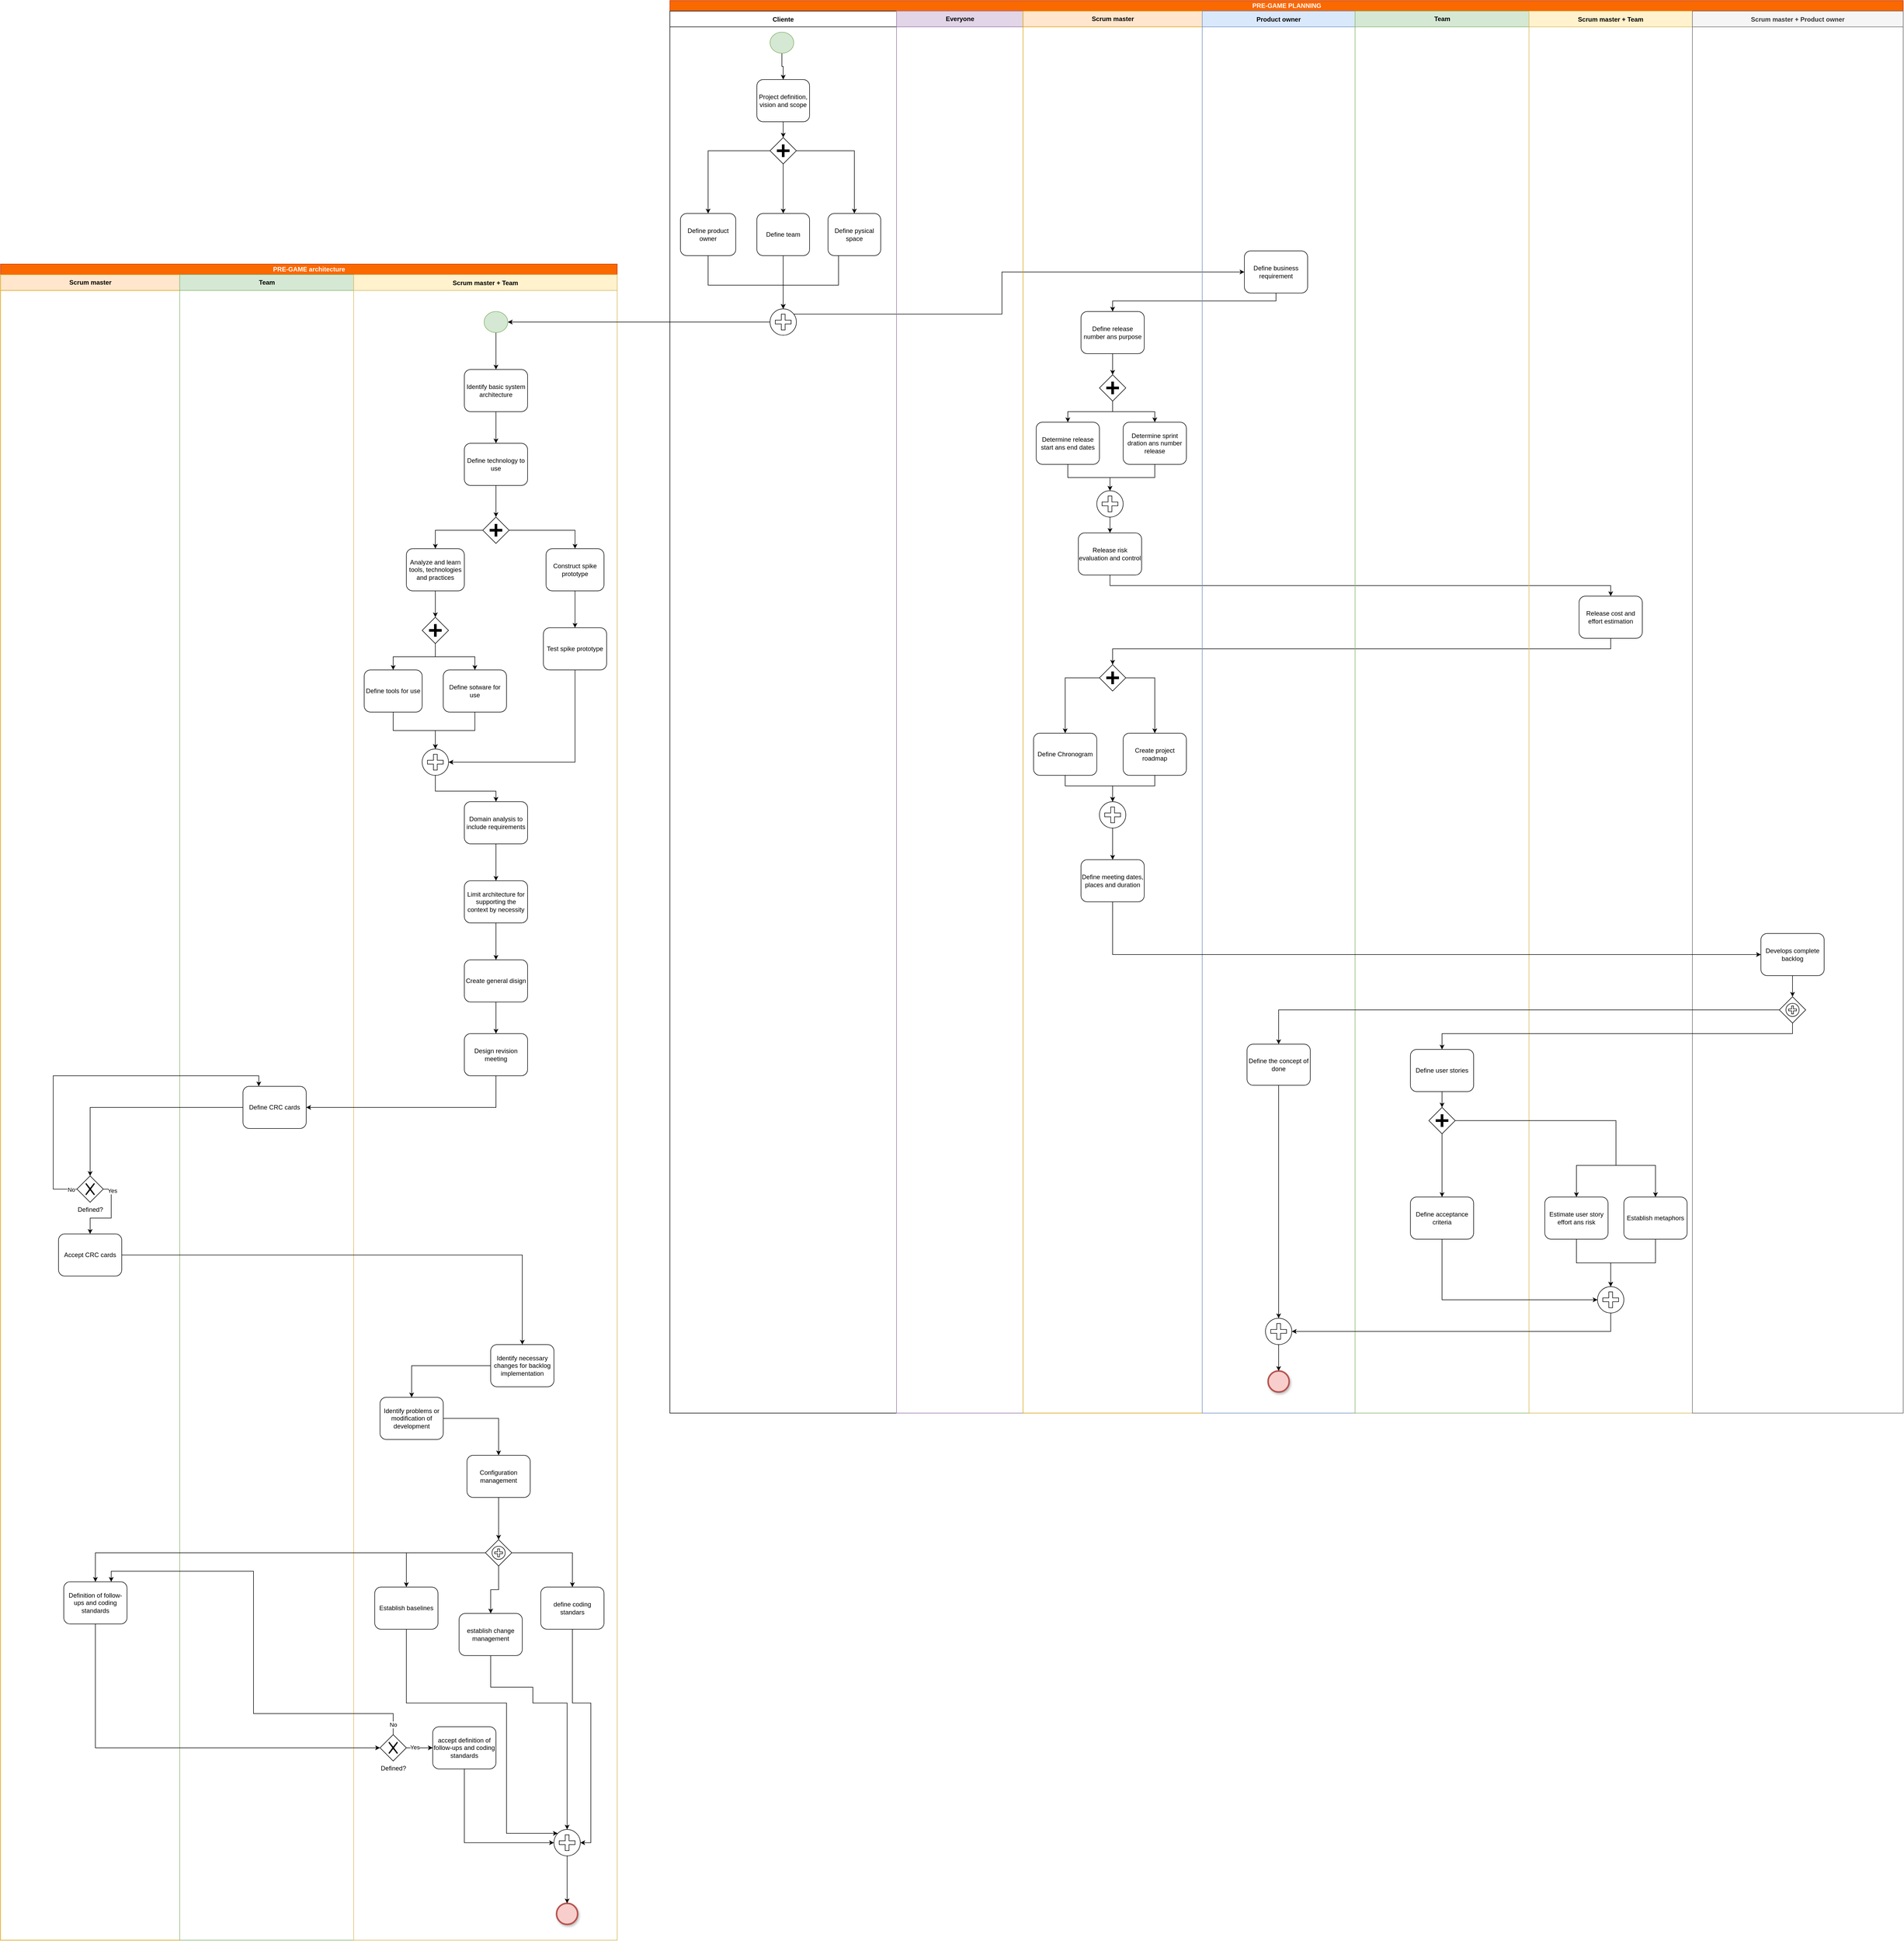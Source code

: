 <mxfile version="13.10.9" type="github" pages="12">
  <diagram id="2vq2golCytQ-a2IFae-c" name="Integration Pre-game">
    <mxGraphModel dx="6488" dy="1947" grid="1" gridSize="10" guides="1" tooltips="1" connect="1" arrows="1" fold="1" page="1" pageScale="1" pageWidth="1169" pageHeight="827" math="0" shadow="0">
      <root>
        <mxCell id="_7wLVEjFSow3d28LaPfk-0" />
        <mxCell id="_7wLVEjFSow3d28LaPfk-1" parent="_7wLVEjFSow3d28LaPfk-0" />
        <mxCell id="wuSgqLGZ9F2cMNaaLQiV-0" value="PRE-GAME PLANNING" style="swimlane;html=1;childLayout=stackLayout;resizeParent=1;resizeParentMax=0;startSize=20;fillColor=#fa6800;strokeColor=#C73500;fontColor=#ffffff;shadow=0;swimlaneFillColor=#ffffff;" vertex="1" parent="_7wLVEjFSow3d28LaPfk-1">
          <mxGeometry x="10" y="10" width="2340" height="2680" as="geometry" />
        </mxCell>
        <mxCell id="wuSgqLGZ9F2cMNaaLQiV-1" style="edgeStyle=orthogonalEdgeStyle;rounded=0;orthogonalLoop=1;jettySize=auto;html=1;entryX=0;entryY=0.5;entryDx=0;entryDy=0;" edge="1" parent="wuSgqLGZ9F2cMNaaLQiV-0" source="wuSgqLGZ9F2cMNaaLQiV-18" target="wuSgqLGZ9F2cMNaaLQiV-46">
          <mxGeometry relative="1" as="geometry">
            <Array as="points">
              <mxPoint x="630" y="595" />
              <mxPoint x="630" y="515" />
            </Array>
          </mxGeometry>
        </mxCell>
        <mxCell id="wuSgqLGZ9F2cMNaaLQiV-2" style="edgeStyle=orthogonalEdgeStyle;rounded=0;orthogonalLoop=1;jettySize=auto;html=1;" edge="1" parent="wuSgqLGZ9F2cMNaaLQiV-0" source="wuSgqLGZ9F2cMNaaLQiV-46" target="wuSgqLGZ9F2cMNaaLQiV-22">
          <mxGeometry relative="1" as="geometry">
            <Array as="points">
              <mxPoint x="1150" y="570" />
              <mxPoint x="840" y="570" />
            </Array>
          </mxGeometry>
        </mxCell>
        <mxCell id="wuSgqLGZ9F2cMNaaLQiV-3" value="Cliente" style="swimlane;startSize=30;" vertex="1" parent="wuSgqLGZ9F2cMNaaLQiV-0">
          <mxGeometry y="20" width="430" height="2660" as="geometry" />
        </mxCell>
        <mxCell id="wuSgqLGZ9F2cMNaaLQiV-4" style="edgeStyle=orthogonalEdgeStyle;rounded=0;orthogonalLoop=1;jettySize=auto;html=1;" edge="1" parent="wuSgqLGZ9F2cMNaaLQiV-3" source="wuSgqLGZ9F2cMNaaLQiV-5" target="wuSgqLGZ9F2cMNaaLQiV-7">
          <mxGeometry relative="1" as="geometry" />
        </mxCell>
        <mxCell id="wuSgqLGZ9F2cMNaaLQiV-5" value="" style="shape=mxgraph.bpmn.shape;html=1;verticalLabelPosition=bottom;labelBackgroundColor=#ffffff;verticalAlign=top;align=center;perimeter=ellipsePerimeter;outlineConnect=0;outline=standard;symbol=general;fillColor=#d5e8d4;strokeColor=#82b366;" vertex="1" parent="wuSgqLGZ9F2cMNaaLQiV-3">
          <mxGeometry x="190" y="40" width="45" height="40" as="geometry" />
        </mxCell>
        <mxCell id="wuSgqLGZ9F2cMNaaLQiV-6" style="edgeStyle=orthogonalEdgeStyle;rounded=0;orthogonalLoop=1;jettySize=auto;html=1;entryX=0.5;entryY=0;entryDx=0;entryDy=0;" edge="1" parent="wuSgqLGZ9F2cMNaaLQiV-3" source="wuSgqLGZ9F2cMNaaLQiV-7" target="wuSgqLGZ9F2cMNaaLQiV-11">
          <mxGeometry relative="1" as="geometry" />
        </mxCell>
        <mxCell id="wuSgqLGZ9F2cMNaaLQiV-7" value="Project definition, vision and scope" style="shape=ext;rounded=1;html=1;whiteSpace=wrap;shadow=0;" vertex="1" parent="wuSgqLGZ9F2cMNaaLQiV-3">
          <mxGeometry x="165" y="130" width="100" height="80" as="geometry" />
        </mxCell>
        <mxCell id="wuSgqLGZ9F2cMNaaLQiV-8" style="edgeStyle=orthogonalEdgeStyle;rounded=0;orthogonalLoop=1;jettySize=auto;html=1;entryX=0.5;entryY=0;entryDx=0;entryDy=0;" edge="1" parent="wuSgqLGZ9F2cMNaaLQiV-3" source="wuSgqLGZ9F2cMNaaLQiV-11" target="wuSgqLGZ9F2cMNaaLQiV-15">
          <mxGeometry relative="1" as="geometry" />
        </mxCell>
        <mxCell id="wuSgqLGZ9F2cMNaaLQiV-9" style="edgeStyle=orthogonalEdgeStyle;rounded=0;orthogonalLoop=1;jettySize=auto;html=1;" edge="1" parent="wuSgqLGZ9F2cMNaaLQiV-3" source="wuSgqLGZ9F2cMNaaLQiV-11" target="wuSgqLGZ9F2cMNaaLQiV-13">
          <mxGeometry relative="1" as="geometry" />
        </mxCell>
        <mxCell id="wuSgqLGZ9F2cMNaaLQiV-10" style="edgeStyle=orthogonalEdgeStyle;rounded=0;orthogonalLoop=1;jettySize=auto;html=1;entryX=0.5;entryY=0;entryDx=0;entryDy=0;" edge="1" parent="wuSgqLGZ9F2cMNaaLQiV-3" source="wuSgqLGZ9F2cMNaaLQiV-11" target="wuSgqLGZ9F2cMNaaLQiV-17">
          <mxGeometry relative="1" as="geometry" />
        </mxCell>
        <mxCell id="wuSgqLGZ9F2cMNaaLQiV-11" value="" style="shape=mxgraph.bpmn.shape;html=1;verticalLabelPosition=bottom;labelBackgroundColor=#ffffff;verticalAlign=top;align=center;perimeter=rhombusPerimeter;background=gateway;outlineConnect=0;outline=none;symbol=parallelGw;" vertex="1" parent="wuSgqLGZ9F2cMNaaLQiV-3">
          <mxGeometry x="190" y="240" width="50" height="50" as="geometry" />
        </mxCell>
        <mxCell id="wuSgqLGZ9F2cMNaaLQiV-12" style="edgeStyle=orthogonalEdgeStyle;rounded=0;orthogonalLoop=1;jettySize=auto;html=1;entryX=0.5;entryY=0;entryDx=0;entryDy=0;" edge="1" parent="wuSgqLGZ9F2cMNaaLQiV-3" source="wuSgqLGZ9F2cMNaaLQiV-13" target="wuSgqLGZ9F2cMNaaLQiV-18">
          <mxGeometry relative="1" as="geometry">
            <Array as="points">
              <mxPoint x="73" y="520" />
              <mxPoint x="215" y="520" />
            </Array>
          </mxGeometry>
        </mxCell>
        <mxCell id="wuSgqLGZ9F2cMNaaLQiV-13" value="Define product owner" style="html=1;whiteSpace=wrap;rounded=1;dropTarget=0;shadow=0;" vertex="1" parent="wuSgqLGZ9F2cMNaaLQiV-3">
          <mxGeometry x="20" y="384" width="105" height="80" as="geometry" />
        </mxCell>
        <mxCell id="wuSgqLGZ9F2cMNaaLQiV-14" style="edgeStyle=orthogonalEdgeStyle;rounded=0;orthogonalLoop=1;jettySize=auto;html=1;" edge="1" parent="wuSgqLGZ9F2cMNaaLQiV-3" source="wuSgqLGZ9F2cMNaaLQiV-15" target="wuSgqLGZ9F2cMNaaLQiV-18">
          <mxGeometry relative="1" as="geometry" />
        </mxCell>
        <mxCell id="wuSgqLGZ9F2cMNaaLQiV-15" value="Define team" style="html=1;whiteSpace=wrap;rounded=1;dropTarget=0;shadow=0;" vertex="1" parent="wuSgqLGZ9F2cMNaaLQiV-3">
          <mxGeometry x="165" y="384" width="100" height="80" as="geometry" />
        </mxCell>
        <mxCell id="wuSgqLGZ9F2cMNaaLQiV-16" style="edgeStyle=orthogonalEdgeStyle;rounded=0;orthogonalLoop=1;jettySize=auto;html=1;entryX=0.5;entryY=0;entryDx=0;entryDy=0;" edge="1" parent="wuSgqLGZ9F2cMNaaLQiV-3" source="wuSgqLGZ9F2cMNaaLQiV-17" target="wuSgqLGZ9F2cMNaaLQiV-18">
          <mxGeometry relative="1" as="geometry">
            <Array as="points">
              <mxPoint x="320" y="520" />
              <mxPoint x="215" y="520" />
            </Array>
          </mxGeometry>
        </mxCell>
        <mxCell id="wuSgqLGZ9F2cMNaaLQiV-17" value="Define pysical space" style="html=1;whiteSpace=wrap;rounded=1;dropTarget=0;shadow=0;" vertex="1" parent="wuSgqLGZ9F2cMNaaLQiV-3">
          <mxGeometry x="300" y="384" width="100" height="80" as="geometry" />
        </mxCell>
        <mxCell id="wuSgqLGZ9F2cMNaaLQiV-18" value="" style="shape=mxgraph.bpmn.shape;html=1;verticalLabelPosition=bottom;labelBackgroundColor=#ffffff;verticalAlign=top;align=center;perimeter=ellipsePerimeter;outlineConnect=0;outline=standard;symbol=parallelMultiple;shadow=0;" vertex="1" parent="wuSgqLGZ9F2cMNaaLQiV-3">
          <mxGeometry x="190" y="565" width="50" height="50" as="geometry" />
        </mxCell>
        <mxCell id="wuSgqLGZ9F2cMNaaLQiV-19" value="Everyone" style="swimlane;html=1;startSize=30;fillColor=#e1d5e7;strokeColor=#9673a6;shadow=0;" vertex="1" parent="wuSgqLGZ9F2cMNaaLQiV-0">
          <mxGeometry x="430" y="20" width="240" height="2660" as="geometry" />
        </mxCell>
        <mxCell id="wuSgqLGZ9F2cMNaaLQiV-20" value="Scrum master" style="swimlane;html=1;startSize=30;fillColor=#ffe6cc;strokeColor=#d79b00;shadow=0;" vertex="1" parent="wuSgqLGZ9F2cMNaaLQiV-0">
          <mxGeometry x="670" y="20" width="340" height="2660" as="geometry" />
        </mxCell>
        <mxCell id="wuSgqLGZ9F2cMNaaLQiV-21" style="edgeStyle=orthogonalEdgeStyle;rounded=0;orthogonalLoop=1;jettySize=auto;html=1;" edge="1" parent="wuSgqLGZ9F2cMNaaLQiV-20" source="wuSgqLGZ9F2cMNaaLQiV-22" target="wuSgqLGZ9F2cMNaaLQiV-25">
          <mxGeometry relative="1" as="geometry" />
        </mxCell>
        <mxCell id="wuSgqLGZ9F2cMNaaLQiV-22" value="Define release number ans purpose" style="shape=ext;rounded=1;html=1;whiteSpace=wrap;shadow=0;" vertex="1" parent="wuSgqLGZ9F2cMNaaLQiV-20">
          <mxGeometry x="110" y="570" width="120" height="80" as="geometry" />
        </mxCell>
        <mxCell id="wuSgqLGZ9F2cMNaaLQiV-23" style="edgeStyle=orthogonalEdgeStyle;rounded=0;orthogonalLoop=1;jettySize=auto;html=1;entryX=0.5;entryY=0;entryDx=0;entryDy=0;" edge="1" parent="wuSgqLGZ9F2cMNaaLQiV-20" source="wuSgqLGZ9F2cMNaaLQiV-25" target="wuSgqLGZ9F2cMNaaLQiV-27">
          <mxGeometry relative="1" as="geometry" />
        </mxCell>
        <mxCell id="wuSgqLGZ9F2cMNaaLQiV-24" style="edgeStyle=orthogonalEdgeStyle;rounded=0;orthogonalLoop=1;jettySize=auto;html=1;entryX=0.5;entryY=0;entryDx=0;entryDy=0;" edge="1" parent="wuSgqLGZ9F2cMNaaLQiV-20" source="wuSgqLGZ9F2cMNaaLQiV-25" target="wuSgqLGZ9F2cMNaaLQiV-29">
          <mxGeometry relative="1" as="geometry" />
        </mxCell>
        <mxCell id="wuSgqLGZ9F2cMNaaLQiV-25" value="" style="shape=mxgraph.bpmn.shape;html=1;verticalLabelPosition=bottom;labelBackgroundColor=#ffffff;verticalAlign=top;align=center;perimeter=rhombusPerimeter;background=gateway;outlineConnect=0;outline=none;symbol=parallelGw;shadow=0;" vertex="1" parent="wuSgqLGZ9F2cMNaaLQiV-20">
          <mxGeometry x="145" y="690" width="50" height="50" as="geometry" />
        </mxCell>
        <mxCell id="wuSgqLGZ9F2cMNaaLQiV-26" style="edgeStyle=orthogonalEdgeStyle;rounded=0;orthogonalLoop=1;jettySize=auto;html=1;" edge="1" parent="wuSgqLGZ9F2cMNaaLQiV-20" source="wuSgqLGZ9F2cMNaaLQiV-27" target="wuSgqLGZ9F2cMNaaLQiV-31">
          <mxGeometry relative="1" as="geometry" />
        </mxCell>
        <mxCell id="wuSgqLGZ9F2cMNaaLQiV-27" value="Determine release start ans end dates" style="html=1;whiteSpace=wrap;rounded=1;dropTarget=0;shadow=0;" vertex="1" parent="wuSgqLGZ9F2cMNaaLQiV-20">
          <mxGeometry x="25" y="780" width="120" height="80" as="geometry" />
        </mxCell>
        <mxCell id="wuSgqLGZ9F2cMNaaLQiV-28" style="edgeStyle=orthogonalEdgeStyle;rounded=0;orthogonalLoop=1;jettySize=auto;html=1;" edge="1" parent="wuSgqLGZ9F2cMNaaLQiV-20" source="wuSgqLGZ9F2cMNaaLQiV-29" target="wuSgqLGZ9F2cMNaaLQiV-31">
          <mxGeometry relative="1" as="geometry" />
        </mxCell>
        <mxCell id="wuSgqLGZ9F2cMNaaLQiV-29" value="Determine sprint dration ans number release" style="html=1;whiteSpace=wrap;rounded=1;dropTarget=0;shadow=0;" vertex="1" parent="wuSgqLGZ9F2cMNaaLQiV-20">
          <mxGeometry x="190" y="780" width="120" height="80" as="geometry" />
        </mxCell>
        <mxCell id="wuSgqLGZ9F2cMNaaLQiV-30" style="edgeStyle=orthogonalEdgeStyle;rounded=0;orthogonalLoop=1;jettySize=auto;html=1;entryX=0.5;entryY=0;entryDx=0;entryDy=0;" edge="1" parent="wuSgqLGZ9F2cMNaaLQiV-20" source="wuSgqLGZ9F2cMNaaLQiV-31" target="wuSgqLGZ9F2cMNaaLQiV-32">
          <mxGeometry relative="1" as="geometry" />
        </mxCell>
        <mxCell id="wuSgqLGZ9F2cMNaaLQiV-31" value="" style="shape=mxgraph.bpmn.shape;html=1;verticalLabelPosition=bottom;labelBackgroundColor=#ffffff;verticalAlign=top;align=center;perimeter=ellipsePerimeter;outlineConnect=0;outline=standard;symbol=parallelMultiple;shadow=0;" vertex="1" parent="wuSgqLGZ9F2cMNaaLQiV-20">
          <mxGeometry x="140" y="910" width="50" height="50" as="geometry" />
        </mxCell>
        <mxCell id="wuSgqLGZ9F2cMNaaLQiV-32" value="Release risk evaluation and control" style="shape=ext;rounded=1;html=1;whiteSpace=wrap;shadow=0;" vertex="1" parent="wuSgqLGZ9F2cMNaaLQiV-20">
          <mxGeometry x="105" y="990" width="120" height="80" as="geometry" />
        </mxCell>
        <mxCell id="wuSgqLGZ9F2cMNaaLQiV-33" style="edgeStyle=orthogonalEdgeStyle;rounded=0;orthogonalLoop=1;jettySize=auto;html=1;" edge="1" parent="wuSgqLGZ9F2cMNaaLQiV-20" source="wuSgqLGZ9F2cMNaaLQiV-34" target="wuSgqLGZ9F2cMNaaLQiV-38">
          <mxGeometry relative="1" as="geometry">
            <Array as="points">
              <mxPoint x="250" y="1470" />
              <mxPoint x="170" y="1470" />
            </Array>
          </mxGeometry>
        </mxCell>
        <mxCell id="wuSgqLGZ9F2cMNaaLQiV-34" value="Create project roadmap" style="shape=ext;rounded=1;html=1;whiteSpace=wrap;shadow=0;" vertex="1" parent="wuSgqLGZ9F2cMNaaLQiV-20">
          <mxGeometry x="190" y="1370" width="120" height="80" as="geometry" />
        </mxCell>
        <mxCell id="wuSgqLGZ9F2cMNaaLQiV-35" style="edgeStyle=orthogonalEdgeStyle;rounded=0;orthogonalLoop=1;jettySize=auto;html=1;" edge="1" parent="wuSgqLGZ9F2cMNaaLQiV-20" source="wuSgqLGZ9F2cMNaaLQiV-36" target="wuSgqLGZ9F2cMNaaLQiV-38">
          <mxGeometry relative="1" as="geometry">
            <Array as="points">
              <mxPoint x="80" y="1470" />
              <mxPoint x="170" y="1470" />
            </Array>
          </mxGeometry>
        </mxCell>
        <mxCell id="wuSgqLGZ9F2cMNaaLQiV-36" value="Define Chronogram" style="html=1;whiteSpace=wrap;rounded=1;dropTarget=0;shadow=0;" vertex="1" parent="wuSgqLGZ9F2cMNaaLQiV-20">
          <mxGeometry x="20" y="1370" width="120" height="80" as="geometry" />
        </mxCell>
        <mxCell id="wuSgqLGZ9F2cMNaaLQiV-37" style="edgeStyle=orthogonalEdgeStyle;rounded=0;orthogonalLoop=1;jettySize=auto;html=1;" edge="1" parent="wuSgqLGZ9F2cMNaaLQiV-20" source="wuSgqLGZ9F2cMNaaLQiV-38" target="wuSgqLGZ9F2cMNaaLQiV-39">
          <mxGeometry relative="1" as="geometry" />
        </mxCell>
        <mxCell id="wuSgqLGZ9F2cMNaaLQiV-38" value="" style="shape=mxgraph.bpmn.shape;html=1;verticalLabelPosition=bottom;labelBackgroundColor=#ffffff;verticalAlign=top;align=center;perimeter=ellipsePerimeter;outlineConnect=0;outline=standard;symbol=parallelMultiple;shadow=0;" vertex="1" parent="wuSgqLGZ9F2cMNaaLQiV-20">
          <mxGeometry x="145" y="1500" width="50" height="50" as="geometry" />
        </mxCell>
        <mxCell id="wuSgqLGZ9F2cMNaaLQiV-39" value="Define meeting dates, places and duration" style="shape=ext;rounded=1;html=1;whiteSpace=wrap;shadow=0;" vertex="1" parent="wuSgqLGZ9F2cMNaaLQiV-20">
          <mxGeometry x="110" y="1610" width="120" height="80" as="geometry" />
        </mxCell>
        <mxCell id="wuSgqLGZ9F2cMNaaLQiV-40" style="edgeStyle=orthogonalEdgeStyle;rounded=0;orthogonalLoop=1;jettySize=auto;html=1;entryX=0.5;entryY=0;entryDx=0;entryDy=0;" edge="1" parent="wuSgqLGZ9F2cMNaaLQiV-20" source="wuSgqLGZ9F2cMNaaLQiV-42" target="wuSgqLGZ9F2cMNaaLQiV-36">
          <mxGeometry relative="1" as="geometry" />
        </mxCell>
        <mxCell id="wuSgqLGZ9F2cMNaaLQiV-41" style="edgeStyle=orthogonalEdgeStyle;rounded=0;orthogonalLoop=1;jettySize=auto;html=1;entryX=0.5;entryY=0;entryDx=0;entryDy=0;" edge="1" parent="wuSgqLGZ9F2cMNaaLQiV-20" source="wuSgqLGZ9F2cMNaaLQiV-42" target="wuSgqLGZ9F2cMNaaLQiV-34">
          <mxGeometry relative="1" as="geometry">
            <Array as="points">
              <mxPoint x="250" y="1265" />
            </Array>
          </mxGeometry>
        </mxCell>
        <mxCell id="wuSgqLGZ9F2cMNaaLQiV-42" value="" style="shape=mxgraph.bpmn.shape;html=1;verticalLabelPosition=bottom;labelBackgroundColor=#ffffff;verticalAlign=top;align=center;perimeter=rhombusPerimeter;background=gateway;outlineConnect=0;outline=none;symbol=parallelGw;" vertex="1" parent="wuSgqLGZ9F2cMNaaLQiV-20">
          <mxGeometry x="145" y="1240" width="50" height="50" as="geometry" />
        </mxCell>
        <mxCell id="wuSgqLGZ9F2cMNaaLQiV-43" style="edgeStyle=orthogonalEdgeStyle;rounded=0;orthogonalLoop=1;jettySize=auto;html=1;entryX=0.5;entryY=0;entryDx=0;entryDy=0;" edge="1" parent="wuSgqLGZ9F2cMNaaLQiV-0" source="wuSgqLGZ9F2cMNaaLQiV-32" target="wuSgqLGZ9F2cMNaaLQiV-57">
          <mxGeometry relative="1" as="geometry">
            <Array as="points">
              <mxPoint x="835" y="1110" />
              <mxPoint x="1785" y="1110" />
            </Array>
          </mxGeometry>
        </mxCell>
        <mxCell id="wuSgqLGZ9F2cMNaaLQiV-44" style="edgeStyle=orthogonalEdgeStyle;rounded=0;orthogonalLoop=1;jettySize=auto;html=1;entryX=0.5;entryY=0;entryDx=0;entryDy=0;" edge="1" parent="wuSgqLGZ9F2cMNaaLQiV-0" source="wuSgqLGZ9F2cMNaaLQiV-57" target="wuSgqLGZ9F2cMNaaLQiV-42">
          <mxGeometry relative="1" as="geometry">
            <Array as="points">
              <mxPoint x="1785" y="1230" />
              <mxPoint x="840" y="1230" />
            </Array>
          </mxGeometry>
        </mxCell>
        <mxCell id="wuSgqLGZ9F2cMNaaLQiV-45" value="Product owner" style="swimlane;startSize=30;fillColor=#dae8fc;strokeColor=#6c8ebf;shadow=0;" vertex="1" parent="wuSgqLGZ9F2cMNaaLQiV-0">
          <mxGeometry x="1010" y="20" width="290" height="2660" as="geometry" />
        </mxCell>
        <mxCell id="wuSgqLGZ9F2cMNaaLQiV-46" value="Define business requirement" style="shape=ext;rounded=1;html=1;whiteSpace=wrap;shadow=0;" vertex="1" parent="wuSgqLGZ9F2cMNaaLQiV-45">
          <mxGeometry x="80" y="455" width="120" height="80" as="geometry" />
        </mxCell>
        <mxCell id="wuSgqLGZ9F2cMNaaLQiV-47" value="Define the concept of done" style="shape=ext;rounded=1;html=1;whiteSpace=wrap;shadow=0;" vertex="1" parent="wuSgqLGZ9F2cMNaaLQiV-45">
          <mxGeometry x="85" y="1960" width="120" height="78" as="geometry" />
        </mxCell>
        <mxCell id="wuSgqLGZ9F2cMNaaLQiV-48" value="" style="shape=mxgraph.bpmn.shape;html=1;verticalLabelPosition=bottom;labelBackgroundColor=#ffffff;verticalAlign=top;align=center;perimeter=ellipsePerimeter;outlineConnect=0;outline=standard;symbol=parallelMultiple;" vertex="1" parent="wuSgqLGZ9F2cMNaaLQiV-45">
          <mxGeometry x="120" y="2480" width="50" height="50" as="geometry" />
        </mxCell>
        <mxCell id="wuSgqLGZ9F2cMNaaLQiV-49" style="edgeStyle=orthogonalEdgeStyle;rounded=0;orthogonalLoop=1;jettySize=auto;html=1;entryX=0.5;entryY=0;entryDx=0;entryDy=0;" edge="1" parent="wuSgqLGZ9F2cMNaaLQiV-45" source="wuSgqLGZ9F2cMNaaLQiV-47" target="wuSgqLGZ9F2cMNaaLQiV-48">
          <mxGeometry relative="1" as="geometry">
            <mxPoint x="145" y="2250" as="targetPoint" />
            <Array as="points">
              <mxPoint x="145" y="2470" />
            </Array>
          </mxGeometry>
        </mxCell>
        <mxCell id="wuSgqLGZ9F2cMNaaLQiV-50" value="Team" style="swimlane;html=1;startSize=30;fillColor=#d5e8d4;strokeColor=#82b366;shadow=0;" vertex="1" parent="wuSgqLGZ9F2cMNaaLQiV-0">
          <mxGeometry x="1300" y="20" width="330" height="2660" as="geometry" />
        </mxCell>
        <mxCell id="wuSgqLGZ9F2cMNaaLQiV-51" style="edgeStyle=orthogonalEdgeStyle;rounded=0;orthogonalLoop=1;jettySize=auto;html=1;" edge="1" parent="wuSgqLGZ9F2cMNaaLQiV-50" source="wuSgqLGZ9F2cMNaaLQiV-52" target="wuSgqLGZ9F2cMNaaLQiV-55">
          <mxGeometry relative="1" as="geometry" />
        </mxCell>
        <mxCell id="wuSgqLGZ9F2cMNaaLQiV-52" value="Define user stories" style="html=1;whiteSpace=wrap;rounded=1;dropTarget=0;shadow=0;" vertex="1" parent="wuSgqLGZ9F2cMNaaLQiV-50">
          <mxGeometry x="105" y="1970" width="120" height="80" as="geometry" />
        </mxCell>
        <mxCell id="wuSgqLGZ9F2cMNaaLQiV-53" value="Define acceptance criteria" style="html=1;whiteSpace=wrap;rounded=1;dropTarget=0;shadow=0;" vertex="1" parent="wuSgqLGZ9F2cMNaaLQiV-50">
          <mxGeometry x="105" y="2250" width="120" height="80" as="geometry" />
        </mxCell>
        <mxCell id="wuSgqLGZ9F2cMNaaLQiV-54" style="edgeStyle=orthogonalEdgeStyle;rounded=0;orthogonalLoop=1;jettySize=auto;html=1;entryX=0.5;entryY=0;entryDx=0;entryDy=0;exitX=0.5;exitY=1;exitDx=0;exitDy=0;" edge="1" parent="wuSgqLGZ9F2cMNaaLQiV-50" source="wuSgqLGZ9F2cMNaaLQiV-55" target="wuSgqLGZ9F2cMNaaLQiV-53">
          <mxGeometry relative="1" as="geometry">
            <Array as="points">
              <mxPoint x="165" y="2130" />
            </Array>
          </mxGeometry>
        </mxCell>
        <mxCell id="wuSgqLGZ9F2cMNaaLQiV-55" value="" style="shape=mxgraph.bpmn.shape;html=1;verticalLabelPosition=bottom;labelBackgroundColor=#ffffff;verticalAlign=top;align=center;perimeter=rhombusPerimeter;background=gateway;outlineConnect=0;outline=none;symbol=parallelGw;shadow=0;" vertex="1" parent="wuSgqLGZ9F2cMNaaLQiV-50">
          <mxGeometry x="140" y="2080" width="50" height="50" as="geometry" />
        </mxCell>
        <mxCell id="wuSgqLGZ9F2cMNaaLQiV-56" value="Scrum master + Team" style="swimlane;startSize=30;shadow=0;fillColor=#fff2cc;strokeColor=#d6b656;" vertex="1" parent="wuSgqLGZ9F2cMNaaLQiV-0">
          <mxGeometry x="1630" y="20" width="310" height="2660" as="geometry" />
        </mxCell>
        <mxCell id="wuSgqLGZ9F2cMNaaLQiV-57" value="Release cost and effort estimation" style="shape=ext;rounded=1;html=1;whiteSpace=wrap;shadow=0;" vertex="1" parent="wuSgqLGZ9F2cMNaaLQiV-56">
          <mxGeometry x="95" y="1110" width="120" height="80" as="geometry" />
        </mxCell>
        <mxCell id="wuSgqLGZ9F2cMNaaLQiV-58" style="edgeStyle=orthogonalEdgeStyle;rounded=0;orthogonalLoop=1;jettySize=auto;html=1;entryX=0.5;entryY=0;entryDx=0;entryDy=0;" edge="1" parent="wuSgqLGZ9F2cMNaaLQiV-56" source="wuSgqLGZ9F2cMNaaLQiV-59" target="wuSgqLGZ9F2cMNaaLQiV-62">
          <mxGeometry relative="1" as="geometry" />
        </mxCell>
        <mxCell id="wuSgqLGZ9F2cMNaaLQiV-59" value="Estimate user story effort ans risk" style="html=1;whiteSpace=wrap;rounded=1;dropTarget=0;shadow=0;" vertex="1" parent="wuSgqLGZ9F2cMNaaLQiV-56">
          <mxGeometry x="30" y="2250" width="120" height="80" as="geometry" />
        </mxCell>
        <mxCell id="wuSgqLGZ9F2cMNaaLQiV-60" style="edgeStyle=orthogonalEdgeStyle;rounded=0;orthogonalLoop=1;jettySize=auto;html=1;entryX=0.5;entryY=0;entryDx=0;entryDy=0;" edge="1" parent="wuSgqLGZ9F2cMNaaLQiV-56" source="wuSgqLGZ9F2cMNaaLQiV-61" target="wuSgqLGZ9F2cMNaaLQiV-62">
          <mxGeometry relative="1" as="geometry" />
        </mxCell>
        <mxCell id="wuSgqLGZ9F2cMNaaLQiV-61" value="Establish metaphors" style="html=1;whiteSpace=wrap;rounded=1;dropTarget=0;shadow=0;" vertex="1" parent="wuSgqLGZ9F2cMNaaLQiV-56">
          <mxGeometry x="180" y="2250" width="120" height="80" as="geometry" />
        </mxCell>
        <mxCell id="wuSgqLGZ9F2cMNaaLQiV-62" value="" style="shape=mxgraph.bpmn.shape;html=1;verticalLabelPosition=bottom;labelBackgroundColor=#ffffff;verticalAlign=top;align=center;perimeter=ellipsePerimeter;outlineConnect=0;outline=standard;symbol=parallelMultiple;" vertex="1" parent="wuSgqLGZ9F2cMNaaLQiV-56">
          <mxGeometry x="130" y="2420" width="50" height="50" as="geometry" />
        </mxCell>
        <mxCell id="wuSgqLGZ9F2cMNaaLQiV-63" value="Scrum master + Product owner" style="swimlane;startSize=30;shadow=0;fillColor=#f5f5f5;strokeColor=#666666;fontColor=#333333;" vertex="1" parent="wuSgqLGZ9F2cMNaaLQiV-0">
          <mxGeometry x="1940" y="20" width="400" height="2660" as="geometry" />
        </mxCell>
        <mxCell id="wuSgqLGZ9F2cMNaaLQiV-64" style="edgeStyle=orthogonalEdgeStyle;rounded=0;orthogonalLoop=1;jettySize=auto;html=1;entryX=0.5;entryY=0;entryDx=0;entryDy=0;" edge="1" parent="wuSgqLGZ9F2cMNaaLQiV-63" source="wuSgqLGZ9F2cMNaaLQiV-65" target="wuSgqLGZ9F2cMNaaLQiV-66">
          <mxGeometry relative="1" as="geometry" />
        </mxCell>
        <mxCell id="wuSgqLGZ9F2cMNaaLQiV-65" value="Develops complete backlog" style="shape=ext;rounded=1;html=1;whiteSpace=wrap;shadow=0;" vertex="1" parent="wuSgqLGZ9F2cMNaaLQiV-63">
          <mxGeometry x="130" y="1750" width="120" height="80" as="geometry" />
        </mxCell>
        <mxCell id="wuSgqLGZ9F2cMNaaLQiV-66" value="" style="shape=mxgraph.bpmn.shape;html=1;verticalLabelPosition=bottom;labelBackgroundColor=#ffffff;verticalAlign=top;align=center;perimeter=rhombusPerimeter;background=gateway;outlineConnect=0;outline=standard;symbol=parallelMultiple;shadow=0;" vertex="1" parent="wuSgqLGZ9F2cMNaaLQiV-63">
          <mxGeometry x="165" y="1870" width="50" height="50" as="geometry" />
        </mxCell>
        <mxCell id="wuSgqLGZ9F2cMNaaLQiV-67" style="edgeStyle=orthogonalEdgeStyle;rounded=0;orthogonalLoop=1;jettySize=auto;html=1;" edge="1" parent="wuSgqLGZ9F2cMNaaLQiV-0" source="wuSgqLGZ9F2cMNaaLQiV-39" target="wuSgqLGZ9F2cMNaaLQiV-65">
          <mxGeometry relative="1" as="geometry">
            <Array as="points">
              <mxPoint x="840" y="1810" />
            </Array>
          </mxGeometry>
        </mxCell>
        <mxCell id="wuSgqLGZ9F2cMNaaLQiV-68" style="edgeStyle=orthogonalEdgeStyle;rounded=0;orthogonalLoop=1;jettySize=auto;html=1;entryX=0.5;entryY=0;entryDx=0;entryDy=0;" edge="1" parent="wuSgqLGZ9F2cMNaaLQiV-0" source="wuSgqLGZ9F2cMNaaLQiV-66" target="wuSgqLGZ9F2cMNaaLQiV-52">
          <mxGeometry relative="1" as="geometry">
            <mxPoint x="1465" y="1960" as="targetPoint" />
            <Array as="points">
              <mxPoint x="2130" y="1960" />
              <mxPoint x="1465" y="1960" />
            </Array>
          </mxGeometry>
        </mxCell>
        <mxCell id="wuSgqLGZ9F2cMNaaLQiV-69" style="edgeStyle=orthogonalEdgeStyle;rounded=0;orthogonalLoop=1;jettySize=auto;html=1;" edge="1" parent="wuSgqLGZ9F2cMNaaLQiV-0" source="wuSgqLGZ9F2cMNaaLQiV-55" target="wuSgqLGZ9F2cMNaaLQiV-59">
          <mxGeometry relative="1" as="geometry">
            <Array as="points">
              <mxPoint x="1795" y="2125" />
              <mxPoint x="1795" y="2210" />
              <mxPoint x="1720" y="2210" />
            </Array>
          </mxGeometry>
        </mxCell>
        <mxCell id="wuSgqLGZ9F2cMNaaLQiV-70" style="edgeStyle=orthogonalEdgeStyle;rounded=0;orthogonalLoop=1;jettySize=auto;html=1;" edge="1" parent="wuSgqLGZ9F2cMNaaLQiV-0" source="wuSgqLGZ9F2cMNaaLQiV-55" target="wuSgqLGZ9F2cMNaaLQiV-61">
          <mxGeometry relative="1" as="geometry">
            <Array as="points">
              <mxPoint x="1795" y="2125" />
              <mxPoint x="1795" y="2210" />
              <mxPoint x="1870" y="2210" />
            </Array>
          </mxGeometry>
        </mxCell>
        <mxCell id="wuSgqLGZ9F2cMNaaLQiV-71" style="edgeStyle=orthogonalEdgeStyle;rounded=0;orthogonalLoop=1;jettySize=auto;html=1;" edge="1" parent="wuSgqLGZ9F2cMNaaLQiV-0" source="wuSgqLGZ9F2cMNaaLQiV-66" target="wuSgqLGZ9F2cMNaaLQiV-47">
          <mxGeometry relative="1" as="geometry" />
        </mxCell>
        <mxCell id="wuSgqLGZ9F2cMNaaLQiV-72" style="edgeStyle=orthogonalEdgeStyle;rounded=0;orthogonalLoop=1;jettySize=auto;html=1;entryX=0;entryY=0.5;entryDx=0;entryDy=0;" edge="1" parent="wuSgqLGZ9F2cMNaaLQiV-0" source="wuSgqLGZ9F2cMNaaLQiV-53" target="wuSgqLGZ9F2cMNaaLQiV-62">
          <mxGeometry relative="1" as="geometry">
            <Array as="points">
              <mxPoint x="1465" y="2465" />
            </Array>
          </mxGeometry>
        </mxCell>
        <mxCell id="wuSgqLGZ9F2cMNaaLQiV-73" style="edgeStyle=orthogonalEdgeStyle;rounded=0;orthogonalLoop=1;jettySize=auto;html=1;entryX=1;entryY=0.5;entryDx=0;entryDy=0;" edge="1" parent="wuSgqLGZ9F2cMNaaLQiV-0" source="wuSgqLGZ9F2cMNaaLQiV-62" target="wuSgqLGZ9F2cMNaaLQiV-48">
          <mxGeometry relative="1" as="geometry">
            <Array as="points">
              <mxPoint x="1785" y="2525" />
            </Array>
          </mxGeometry>
        </mxCell>
        <mxCell id="wuSgqLGZ9F2cMNaaLQiV-74" value="" style="shape=mxgraph.bpmn.shape;html=1;verticalLabelPosition=bottom;labelBackgroundColor=#ffffff;verticalAlign=top;align=center;perimeter=ellipsePerimeter;outlineConnect=0;outline=end;symbol=general;rounded=0;shadow=1;glass=0;fillColor=#f8cecc;strokeColor=#b85450;" vertex="1" parent="_7wLVEjFSow3d28LaPfk-1">
          <mxGeometry x="1145" y="2610" width="40" height="40" as="geometry" />
        </mxCell>
        <mxCell id="wuSgqLGZ9F2cMNaaLQiV-75" style="edgeStyle=orthogonalEdgeStyle;rounded=0;orthogonalLoop=1;jettySize=auto;html=1;" edge="1" parent="_7wLVEjFSow3d28LaPfk-1" source="wuSgqLGZ9F2cMNaaLQiV-48" target="wuSgqLGZ9F2cMNaaLQiV-74">
          <mxGeometry relative="1" as="geometry" />
        </mxCell>
        <mxCell id="5w5T9OOfM-ZXIYdzokpZ-0" value="PRE-GAME architecture" style="swimlane;html=1;childLayout=stackLayout;resizeParent=1;resizeParentMax=0;startSize=20;fillColor=#fa6800;strokeColor=#C73500;fontColor=#ffffff;shadow=0;swimlaneFillColor=#ffffff;" vertex="1" parent="_7wLVEjFSow3d28LaPfk-1">
          <mxGeometry x="-1260" y="510" width="1170" height="3180" as="geometry" />
        </mxCell>
        <mxCell id="5w5T9OOfM-ZXIYdzokpZ-1" value="Scrum master" style="swimlane;html=1;startSize=30;fillColor=#ffe6cc;strokeColor=#d79b00;shadow=0;" vertex="1" parent="5w5T9OOfM-ZXIYdzokpZ-0">
          <mxGeometry y="20" width="340" height="3160" as="geometry" />
        </mxCell>
        <mxCell id="5w5T9OOfM-ZXIYdzokpZ-2" value="Defined?" style="shape=mxgraph.bpmn.shape;html=1;verticalLabelPosition=bottom;labelBackgroundColor=#ffffff;verticalAlign=top;align=center;perimeter=rhombusPerimeter;background=gateway;outlineConnect=0;outline=none;symbol=exclusiveGw;" vertex="1" parent="5w5T9OOfM-ZXIYdzokpZ-1">
          <mxGeometry x="145" y="1710" width="50" height="50" as="geometry" />
        </mxCell>
        <mxCell id="5w5T9OOfM-ZXIYdzokpZ-3" value="Accept CRC cards" style="html=1;whiteSpace=wrap;rounded=1;dropTarget=0;" vertex="1" parent="5w5T9OOfM-ZXIYdzokpZ-1">
          <mxGeometry x="110" y="1820" width="120" height="80" as="geometry" />
        </mxCell>
        <mxCell id="5w5T9OOfM-ZXIYdzokpZ-4" style="edgeStyle=orthogonalEdgeStyle;rounded=0;orthogonalLoop=1;jettySize=auto;html=1;entryX=0.5;entryY=0;entryDx=0;entryDy=0;exitX=1;exitY=0.5;exitDx=0;exitDy=0;" edge="1" parent="5w5T9OOfM-ZXIYdzokpZ-1" source="5w5T9OOfM-ZXIYdzokpZ-2" target="5w5T9OOfM-ZXIYdzokpZ-3">
          <mxGeometry relative="1" as="geometry">
            <Array as="points">
              <mxPoint x="210" y="1735" />
              <mxPoint x="210" y="1790" />
              <mxPoint x="170" y="1790" />
            </Array>
          </mxGeometry>
        </mxCell>
        <mxCell id="5w5T9OOfM-ZXIYdzokpZ-5" value="Yes" style="edgeLabel;html=1;align=center;verticalAlign=middle;resizable=0;points=[];" vertex="1" connectable="0" parent="5w5T9OOfM-ZXIYdzokpZ-4">
          <mxGeometry x="-0.749" y="2" relative="1" as="geometry">
            <mxPoint as="offset" />
          </mxGeometry>
        </mxCell>
        <mxCell id="5w5T9OOfM-ZXIYdzokpZ-6" value="Definition of follow-ups and coding standards" style="html=1;whiteSpace=wrap;rounded=1;dropTarget=0;" vertex="1" parent="5w5T9OOfM-ZXIYdzokpZ-1">
          <mxGeometry x="120" y="2480" width="120" height="80" as="geometry" />
        </mxCell>
        <mxCell id="5w5T9OOfM-ZXIYdzokpZ-7" value="Team" style="swimlane;html=1;startSize=30;fillColor=#d5e8d4;strokeColor=#82b366;shadow=0;" vertex="1" parent="5w5T9OOfM-ZXIYdzokpZ-0">
          <mxGeometry x="340" y="20" width="330" height="3160" as="geometry" />
        </mxCell>
        <mxCell id="5w5T9OOfM-ZXIYdzokpZ-8" value="Define CRC cards" style="html=1;whiteSpace=wrap;rounded=1;dropTarget=0;" vertex="1" parent="5w5T9OOfM-ZXIYdzokpZ-7">
          <mxGeometry x="120" y="1540" width="120" height="80" as="geometry" />
        </mxCell>
        <mxCell id="5w5T9OOfM-ZXIYdzokpZ-9" value="Scrum master + Team" style="swimlane;startSize=30;shadow=0;fillColor=#fff2cc;strokeColor=#d6b656;" vertex="1" parent="5w5T9OOfM-ZXIYdzokpZ-0">
          <mxGeometry x="670" y="20" width="500" height="3160" as="geometry" />
        </mxCell>
        <mxCell id="5w5T9OOfM-ZXIYdzokpZ-10" style="edgeStyle=orthogonalEdgeStyle;rounded=0;orthogonalLoop=1;jettySize=auto;html=1;" edge="1" parent="5w5T9OOfM-ZXIYdzokpZ-9" source="5w5T9OOfM-ZXIYdzokpZ-11" target="5w5T9OOfM-ZXIYdzokpZ-13">
          <mxGeometry relative="1" as="geometry" />
        </mxCell>
        <mxCell id="5w5T9OOfM-ZXIYdzokpZ-11" value="" style="shape=mxgraph.bpmn.shape;html=1;verticalLabelPosition=bottom;labelBackgroundColor=#ffffff;verticalAlign=top;align=center;perimeter=ellipsePerimeter;outlineConnect=0;outline=standard;symbol=general;fillColor=#d5e8d4;strokeColor=#82b366;" vertex="1" parent="5w5T9OOfM-ZXIYdzokpZ-9">
          <mxGeometry x="247.5" y="70" width="45" height="40" as="geometry" />
        </mxCell>
        <mxCell id="5w5T9OOfM-ZXIYdzokpZ-12" style="edgeStyle=orthogonalEdgeStyle;rounded=0;orthogonalLoop=1;jettySize=auto;html=1;entryX=0.5;entryY=0;entryDx=0;entryDy=0;" edge="1" parent="5w5T9OOfM-ZXIYdzokpZ-9" source="5w5T9OOfM-ZXIYdzokpZ-13" target="5w5T9OOfM-ZXIYdzokpZ-28">
          <mxGeometry relative="1" as="geometry" />
        </mxCell>
        <mxCell id="5w5T9OOfM-ZXIYdzokpZ-13" value="Identify basic system architecture" style="shape=ext;rounded=1;html=1;whiteSpace=wrap;" vertex="1" parent="5w5T9OOfM-ZXIYdzokpZ-9">
          <mxGeometry x="210" y="180" width="120" height="80" as="geometry" />
        </mxCell>
        <mxCell id="5w5T9OOfM-ZXIYdzokpZ-14" style="edgeStyle=orthogonalEdgeStyle;rounded=0;orthogonalLoop=1;jettySize=auto;html=1;entryX=0.5;entryY=0;entryDx=0;entryDy=0;" edge="1" parent="5w5T9OOfM-ZXIYdzokpZ-9" source="5w5T9OOfM-ZXIYdzokpZ-15" target="5w5T9OOfM-ZXIYdzokpZ-31">
          <mxGeometry relative="1" as="geometry" />
        </mxCell>
        <mxCell id="5w5T9OOfM-ZXIYdzokpZ-15" value="Analyze and learn tools, technologies and practices" style="html=1;whiteSpace=wrap;rounded=1;dropTarget=0;" vertex="1" parent="5w5T9OOfM-ZXIYdzokpZ-9">
          <mxGeometry x="100" y="520" width="110" height="80" as="geometry" />
        </mxCell>
        <mxCell id="5w5T9OOfM-ZXIYdzokpZ-16" style="edgeStyle=orthogonalEdgeStyle;rounded=0;orthogonalLoop=1;jettySize=auto;html=1;entryX=0.5;entryY=0;entryDx=0;entryDy=0;" edge="1" parent="5w5T9OOfM-ZXIYdzokpZ-9" source="5w5T9OOfM-ZXIYdzokpZ-17" target="5w5T9OOfM-ZXIYdzokpZ-23">
          <mxGeometry relative="1" as="geometry" />
        </mxCell>
        <mxCell id="5w5T9OOfM-ZXIYdzokpZ-17" value="Construct spike prototype" style="html=1;whiteSpace=wrap;rounded=1;dropTarget=0;" vertex="1" parent="5w5T9OOfM-ZXIYdzokpZ-9">
          <mxGeometry x="365" y="520" width="110" height="80" as="geometry" />
        </mxCell>
        <mxCell id="5w5T9OOfM-ZXIYdzokpZ-18" style="edgeStyle=orthogonalEdgeStyle;rounded=0;orthogonalLoop=1;jettySize=auto;html=1;" edge="1" parent="5w5T9OOfM-ZXIYdzokpZ-9" source="5w5T9OOfM-ZXIYdzokpZ-19" target="5w5T9OOfM-ZXIYdzokpZ-33">
          <mxGeometry relative="1" as="geometry" />
        </mxCell>
        <mxCell id="5w5T9OOfM-ZXIYdzokpZ-19" value="Define tools for use" style="html=1;whiteSpace=wrap;rounded=1;dropTarget=0;" vertex="1" parent="5w5T9OOfM-ZXIYdzokpZ-9">
          <mxGeometry x="20" y="750" width="110" height="80" as="geometry" />
        </mxCell>
        <mxCell id="5w5T9OOfM-ZXIYdzokpZ-20" style="edgeStyle=orthogonalEdgeStyle;rounded=0;orthogonalLoop=1;jettySize=auto;html=1;" edge="1" parent="5w5T9OOfM-ZXIYdzokpZ-9" source="5w5T9OOfM-ZXIYdzokpZ-21" target="5w5T9OOfM-ZXIYdzokpZ-33">
          <mxGeometry relative="1" as="geometry" />
        </mxCell>
        <mxCell id="5w5T9OOfM-ZXIYdzokpZ-21" value="Define sotware for use" style="html=1;whiteSpace=wrap;rounded=1;dropTarget=0;" vertex="1" parent="5w5T9OOfM-ZXIYdzokpZ-9">
          <mxGeometry x="170" y="750" width="120" height="80" as="geometry" />
        </mxCell>
        <mxCell id="5w5T9OOfM-ZXIYdzokpZ-22" style="edgeStyle=orthogonalEdgeStyle;rounded=0;orthogonalLoop=1;jettySize=auto;html=1;entryX=1;entryY=0.5;entryDx=0;entryDy=0;" edge="1" parent="5w5T9OOfM-ZXIYdzokpZ-9" source="5w5T9OOfM-ZXIYdzokpZ-23" target="5w5T9OOfM-ZXIYdzokpZ-33">
          <mxGeometry relative="1" as="geometry">
            <Array as="points">
              <mxPoint x="420" y="925" />
            </Array>
          </mxGeometry>
        </mxCell>
        <mxCell id="5w5T9OOfM-ZXIYdzokpZ-23" value="Test spike prototype" style="html=1;whiteSpace=wrap;rounded=1;dropTarget=0;" vertex="1" parent="5w5T9OOfM-ZXIYdzokpZ-9">
          <mxGeometry x="360" y="670" width="120" height="80" as="geometry" />
        </mxCell>
        <mxCell id="5w5T9OOfM-ZXIYdzokpZ-24" style="edgeStyle=orthogonalEdgeStyle;rounded=0;orthogonalLoop=1;jettySize=auto;html=1;" edge="1" parent="5w5T9OOfM-ZXIYdzokpZ-9" source="5w5T9OOfM-ZXIYdzokpZ-26" target="5w5T9OOfM-ZXIYdzokpZ-17">
          <mxGeometry relative="1" as="geometry" />
        </mxCell>
        <mxCell id="5w5T9OOfM-ZXIYdzokpZ-25" style="edgeStyle=orthogonalEdgeStyle;rounded=0;orthogonalLoop=1;jettySize=auto;html=1;" edge="1" parent="5w5T9OOfM-ZXIYdzokpZ-9" source="5w5T9OOfM-ZXIYdzokpZ-26" target="5w5T9OOfM-ZXIYdzokpZ-15">
          <mxGeometry relative="1" as="geometry" />
        </mxCell>
        <mxCell id="5w5T9OOfM-ZXIYdzokpZ-26" value="" style="shape=mxgraph.bpmn.shape;html=1;verticalLabelPosition=bottom;labelBackgroundColor=#ffffff;verticalAlign=top;align=center;perimeter=rhombusPerimeter;background=gateway;outlineConnect=0;outline=none;symbol=parallelGw;" vertex="1" parent="5w5T9OOfM-ZXIYdzokpZ-9">
          <mxGeometry x="245" y="460" width="50" height="50" as="geometry" />
        </mxCell>
        <mxCell id="5w5T9OOfM-ZXIYdzokpZ-27" style="edgeStyle=orthogonalEdgeStyle;rounded=0;orthogonalLoop=1;jettySize=auto;html=1;entryX=0.5;entryY=0;entryDx=0;entryDy=0;" edge="1" parent="5w5T9OOfM-ZXIYdzokpZ-9" source="5w5T9OOfM-ZXIYdzokpZ-28" target="5w5T9OOfM-ZXIYdzokpZ-26">
          <mxGeometry relative="1" as="geometry" />
        </mxCell>
        <mxCell id="5w5T9OOfM-ZXIYdzokpZ-28" value="Define technology to use" style="shape=ext;rounded=1;html=1;whiteSpace=wrap;" vertex="1" parent="5w5T9OOfM-ZXIYdzokpZ-9">
          <mxGeometry x="210" y="320" width="120" height="80" as="geometry" />
        </mxCell>
        <mxCell id="5w5T9OOfM-ZXIYdzokpZ-29" style="edgeStyle=orthogonalEdgeStyle;rounded=0;orthogonalLoop=1;jettySize=auto;html=1;" edge="1" parent="5w5T9OOfM-ZXIYdzokpZ-9" source="5w5T9OOfM-ZXIYdzokpZ-31" target="5w5T9OOfM-ZXIYdzokpZ-19">
          <mxGeometry relative="1" as="geometry" />
        </mxCell>
        <mxCell id="5w5T9OOfM-ZXIYdzokpZ-30" style="edgeStyle=orthogonalEdgeStyle;rounded=0;orthogonalLoop=1;jettySize=auto;html=1;entryX=0.5;entryY=0;entryDx=0;entryDy=0;" edge="1" parent="5w5T9OOfM-ZXIYdzokpZ-9" source="5w5T9OOfM-ZXIYdzokpZ-31" target="5w5T9OOfM-ZXIYdzokpZ-21">
          <mxGeometry relative="1" as="geometry" />
        </mxCell>
        <mxCell id="5w5T9OOfM-ZXIYdzokpZ-31" value="" style="shape=mxgraph.bpmn.shape;html=1;verticalLabelPosition=bottom;labelBackgroundColor=#ffffff;verticalAlign=top;align=center;perimeter=rhombusPerimeter;background=gateway;outlineConnect=0;outline=none;symbol=parallelGw;" vertex="1" parent="5w5T9OOfM-ZXIYdzokpZ-9">
          <mxGeometry x="130" y="650" width="50" height="50" as="geometry" />
        </mxCell>
        <mxCell id="5w5T9OOfM-ZXIYdzokpZ-32" style="edgeStyle=orthogonalEdgeStyle;rounded=0;orthogonalLoop=1;jettySize=auto;html=1;" edge="1" parent="5w5T9OOfM-ZXIYdzokpZ-9" source="5w5T9OOfM-ZXIYdzokpZ-33" target="5w5T9OOfM-ZXIYdzokpZ-35">
          <mxGeometry relative="1" as="geometry">
            <Array as="points">
              <mxPoint x="155" y="980" />
              <mxPoint x="270" y="980" />
            </Array>
          </mxGeometry>
        </mxCell>
        <mxCell id="5w5T9OOfM-ZXIYdzokpZ-33" value="" style="shape=mxgraph.bpmn.shape;html=1;verticalLabelPosition=bottom;labelBackgroundColor=#ffffff;verticalAlign=top;align=center;perimeter=ellipsePerimeter;outlineConnect=0;outline=standard;symbol=parallelMultiple;" vertex="1" parent="5w5T9OOfM-ZXIYdzokpZ-9">
          <mxGeometry x="130" y="900" width="50" height="50" as="geometry" />
        </mxCell>
        <mxCell id="5w5T9OOfM-ZXIYdzokpZ-34" style="edgeStyle=orthogonalEdgeStyle;rounded=0;orthogonalLoop=1;jettySize=auto;html=1;" edge="1" parent="5w5T9OOfM-ZXIYdzokpZ-9" source="5w5T9OOfM-ZXIYdzokpZ-35" target="5w5T9OOfM-ZXIYdzokpZ-37">
          <mxGeometry relative="1" as="geometry" />
        </mxCell>
        <mxCell id="5w5T9OOfM-ZXIYdzokpZ-35" value="Domain analysis to include requirements" style="shape=ext;rounded=1;html=1;whiteSpace=wrap;" vertex="1" parent="5w5T9OOfM-ZXIYdzokpZ-9">
          <mxGeometry x="210" y="1000" width="120" height="80" as="geometry" />
        </mxCell>
        <mxCell id="5w5T9OOfM-ZXIYdzokpZ-36" style="edgeStyle=orthogonalEdgeStyle;rounded=0;orthogonalLoop=1;jettySize=auto;html=1;" edge="1" parent="5w5T9OOfM-ZXIYdzokpZ-9" source="5w5T9OOfM-ZXIYdzokpZ-37" target="5w5T9OOfM-ZXIYdzokpZ-39">
          <mxGeometry relative="1" as="geometry" />
        </mxCell>
        <mxCell id="5w5T9OOfM-ZXIYdzokpZ-37" value="Limit architecture for supporting the context by necessity" style="shape=ext;rounded=1;html=1;whiteSpace=wrap;" vertex="1" parent="5w5T9OOfM-ZXIYdzokpZ-9">
          <mxGeometry x="210" y="1150" width="120" height="80" as="geometry" />
        </mxCell>
        <mxCell id="5w5T9OOfM-ZXIYdzokpZ-38" style="edgeStyle=orthogonalEdgeStyle;rounded=0;orthogonalLoop=1;jettySize=auto;html=1;" edge="1" parent="5w5T9OOfM-ZXIYdzokpZ-9" source="5w5T9OOfM-ZXIYdzokpZ-39" target="5w5T9OOfM-ZXIYdzokpZ-40">
          <mxGeometry relative="1" as="geometry" />
        </mxCell>
        <mxCell id="5w5T9OOfM-ZXIYdzokpZ-39" value="Create general disign" style="shape=ext;rounded=1;html=1;whiteSpace=wrap;" vertex="1" parent="5w5T9OOfM-ZXIYdzokpZ-9">
          <mxGeometry x="210" y="1300" width="120" height="80" as="geometry" />
        </mxCell>
        <mxCell id="5w5T9OOfM-ZXIYdzokpZ-40" value="Design revision meeting" style="html=1;whiteSpace=wrap;rounded=1;dropTarget=0;" vertex="1" parent="5w5T9OOfM-ZXIYdzokpZ-9">
          <mxGeometry x="210" y="1440" width="120" height="80" as="geometry" />
        </mxCell>
        <mxCell id="5w5T9OOfM-ZXIYdzokpZ-41" style="edgeStyle=orthogonalEdgeStyle;rounded=0;orthogonalLoop=1;jettySize=auto;html=1;" edge="1" parent="5w5T9OOfM-ZXIYdzokpZ-9" source="5w5T9OOfM-ZXIYdzokpZ-42" target="5w5T9OOfM-ZXIYdzokpZ-44">
          <mxGeometry relative="1" as="geometry" />
        </mxCell>
        <mxCell id="5w5T9OOfM-ZXIYdzokpZ-42" value="Identify necessary changes for backlog implementation" style="shape=ext;rounded=1;html=1;whiteSpace=wrap;" vertex="1" parent="5w5T9OOfM-ZXIYdzokpZ-9">
          <mxGeometry x="260" y="2030" width="120" height="80" as="geometry" />
        </mxCell>
        <mxCell id="5w5T9OOfM-ZXIYdzokpZ-43" style="edgeStyle=orthogonalEdgeStyle;rounded=0;orthogonalLoop=1;jettySize=auto;html=1;entryX=0.5;entryY=0;entryDx=0;entryDy=0;" edge="1" parent="5w5T9OOfM-ZXIYdzokpZ-9" source="5w5T9OOfM-ZXIYdzokpZ-44" target="5w5T9OOfM-ZXIYdzokpZ-46">
          <mxGeometry relative="1" as="geometry" />
        </mxCell>
        <mxCell id="5w5T9OOfM-ZXIYdzokpZ-44" value="Identify problems or modification of development" style="shape=ext;rounded=1;html=1;whiteSpace=wrap;" vertex="1" parent="5w5T9OOfM-ZXIYdzokpZ-9">
          <mxGeometry x="50" y="2130" width="120" height="80" as="geometry" />
        </mxCell>
        <mxCell id="5w5T9OOfM-ZXIYdzokpZ-45" style="edgeStyle=orthogonalEdgeStyle;rounded=0;orthogonalLoop=1;jettySize=auto;html=1;entryX=0.5;entryY=0;entryDx=0;entryDy=0;" edge="1" parent="5w5T9OOfM-ZXIYdzokpZ-9" source="5w5T9OOfM-ZXIYdzokpZ-46" target="5w5T9OOfM-ZXIYdzokpZ-50">
          <mxGeometry relative="1" as="geometry" />
        </mxCell>
        <mxCell id="5w5T9OOfM-ZXIYdzokpZ-46" value="Configuration management" style="shape=ext;rounded=1;html=1;whiteSpace=wrap;" vertex="1" parent="5w5T9OOfM-ZXIYdzokpZ-9">
          <mxGeometry x="215" y="2240" width="120" height="80" as="geometry" />
        </mxCell>
        <mxCell id="5w5T9OOfM-ZXIYdzokpZ-47" style="edgeStyle=orthogonalEdgeStyle;rounded=0;orthogonalLoop=1;jettySize=auto;html=1;" edge="1" parent="5w5T9OOfM-ZXIYdzokpZ-9" source="5w5T9OOfM-ZXIYdzokpZ-50" target="5w5T9OOfM-ZXIYdzokpZ-54">
          <mxGeometry relative="1" as="geometry" />
        </mxCell>
        <mxCell id="5w5T9OOfM-ZXIYdzokpZ-48" style="edgeStyle=orthogonalEdgeStyle;rounded=0;orthogonalLoop=1;jettySize=auto;html=1;" edge="1" parent="5w5T9OOfM-ZXIYdzokpZ-9" source="5w5T9OOfM-ZXIYdzokpZ-50" target="5w5T9OOfM-ZXIYdzokpZ-52">
          <mxGeometry relative="1" as="geometry" />
        </mxCell>
        <mxCell id="5w5T9OOfM-ZXIYdzokpZ-49" style="edgeStyle=orthogonalEdgeStyle;rounded=0;orthogonalLoop=1;jettySize=auto;html=1;" edge="1" parent="5w5T9OOfM-ZXIYdzokpZ-9" source="5w5T9OOfM-ZXIYdzokpZ-50" target="5w5T9OOfM-ZXIYdzokpZ-56">
          <mxGeometry relative="1" as="geometry" />
        </mxCell>
        <mxCell id="5w5T9OOfM-ZXIYdzokpZ-50" value="" style="shape=mxgraph.bpmn.shape;html=1;verticalLabelPosition=bottom;labelBackgroundColor=#ffffff;verticalAlign=top;align=center;perimeter=rhombusPerimeter;background=gateway;outlineConnect=0;outline=standard;symbol=parallelMultiple;" vertex="1" parent="5w5T9OOfM-ZXIYdzokpZ-9">
          <mxGeometry x="250" y="2400" width="50" height="50" as="geometry" />
        </mxCell>
        <mxCell id="5w5T9OOfM-ZXIYdzokpZ-51" style="edgeStyle=orthogonalEdgeStyle;rounded=0;orthogonalLoop=1;jettySize=auto;html=1;entryX=0.5;entryY=0;entryDx=0;entryDy=0;" edge="1" parent="5w5T9OOfM-ZXIYdzokpZ-9" source="5w5T9OOfM-ZXIYdzokpZ-52" target="5w5T9OOfM-ZXIYdzokpZ-62">
          <mxGeometry relative="1" as="geometry">
            <Array as="points">
              <mxPoint x="260" y="2680" />
              <mxPoint x="340" y="2680" />
              <mxPoint x="340" y="2710" />
              <mxPoint x="405" y="2710" />
            </Array>
          </mxGeometry>
        </mxCell>
        <mxCell id="5w5T9OOfM-ZXIYdzokpZ-52" value="establish change management" style="html=1;whiteSpace=wrap;rounded=1;dropTarget=0;" vertex="1" parent="5w5T9OOfM-ZXIYdzokpZ-9">
          <mxGeometry x="200" y="2540" width="120" height="80" as="geometry" />
        </mxCell>
        <mxCell id="5w5T9OOfM-ZXIYdzokpZ-53" style="edgeStyle=orthogonalEdgeStyle;rounded=0;orthogonalLoop=1;jettySize=auto;html=1;entryX=0.145;entryY=0.145;entryDx=0;entryDy=0;entryPerimeter=0;" edge="1" parent="5w5T9OOfM-ZXIYdzokpZ-9" source="5w5T9OOfM-ZXIYdzokpZ-54" target="5w5T9OOfM-ZXIYdzokpZ-62">
          <mxGeometry relative="1" as="geometry">
            <Array as="points">
              <mxPoint x="100" y="2710" />
              <mxPoint x="290" y="2710" />
              <mxPoint x="290" y="2957" />
            </Array>
          </mxGeometry>
        </mxCell>
        <mxCell id="5w5T9OOfM-ZXIYdzokpZ-54" value="Establish baselines" style="html=1;whiteSpace=wrap;rounded=1;dropTarget=0;" vertex="1" parent="5w5T9OOfM-ZXIYdzokpZ-9">
          <mxGeometry x="40" y="2490" width="120" height="80" as="geometry" />
        </mxCell>
        <mxCell id="5w5T9OOfM-ZXIYdzokpZ-55" style="edgeStyle=orthogonalEdgeStyle;rounded=0;orthogonalLoop=1;jettySize=auto;html=1;entryX=1;entryY=0.5;entryDx=0;entryDy=0;" edge="1" parent="5w5T9OOfM-ZXIYdzokpZ-9" source="5w5T9OOfM-ZXIYdzokpZ-56" target="5w5T9OOfM-ZXIYdzokpZ-62">
          <mxGeometry relative="1" as="geometry">
            <Array as="points">
              <mxPoint x="415" y="2710" />
              <mxPoint x="450" y="2710" />
              <mxPoint x="450" y="2975" />
            </Array>
          </mxGeometry>
        </mxCell>
        <mxCell id="5w5T9OOfM-ZXIYdzokpZ-56" value="define coding standars" style="html=1;whiteSpace=wrap;rounded=1;dropTarget=0;" vertex="1" parent="5w5T9OOfM-ZXIYdzokpZ-9">
          <mxGeometry x="355" y="2490" width="120" height="80" as="geometry" />
        </mxCell>
        <mxCell id="5w5T9OOfM-ZXIYdzokpZ-57" style="edgeStyle=orthogonalEdgeStyle;rounded=0;orthogonalLoop=1;jettySize=auto;html=1;entryX=0;entryY=0.5;entryDx=0;entryDy=0;" edge="1" parent="5w5T9OOfM-ZXIYdzokpZ-9" source="5w5T9OOfM-ZXIYdzokpZ-59" target="5w5T9OOfM-ZXIYdzokpZ-61">
          <mxGeometry relative="1" as="geometry" />
        </mxCell>
        <mxCell id="5w5T9OOfM-ZXIYdzokpZ-58" value="Yes" style="edgeLabel;html=1;align=center;verticalAlign=middle;resizable=0;points=[];" vertex="1" connectable="0" parent="5w5T9OOfM-ZXIYdzokpZ-57">
          <mxGeometry x="-0.377" y="1" relative="1" as="geometry">
            <mxPoint as="offset" />
          </mxGeometry>
        </mxCell>
        <mxCell id="5w5T9OOfM-ZXIYdzokpZ-59" value="Defined?" style="shape=mxgraph.bpmn.shape;html=1;verticalLabelPosition=bottom;labelBackgroundColor=#ffffff;verticalAlign=top;align=center;perimeter=rhombusPerimeter;background=gateway;outlineConnect=0;outline=none;symbol=exclusiveGw;" vertex="1" parent="5w5T9OOfM-ZXIYdzokpZ-9">
          <mxGeometry x="50" y="2770" width="50" height="50" as="geometry" />
        </mxCell>
        <mxCell id="5w5T9OOfM-ZXIYdzokpZ-60" style="edgeStyle=orthogonalEdgeStyle;rounded=0;orthogonalLoop=1;jettySize=auto;html=1;entryX=0;entryY=0.5;entryDx=0;entryDy=0;" edge="1" parent="5w5T9OOfM-ZXIYdzokpZ-9" source="5w5T9OOfM-ZXIYdzokpZ-61" target="5w5T9OOfM-ZXIYdzokpZ-62">
          <mxGeometry relative="1" as="geometry">
            <Array as="points">
              <mxPoint x="210" y="2975" />
            </Array>
          </mxGeometry>
        </mxCell>
        <mxCell id="5w5T9OOfM-ZXIYdzokpZ-61" value="accept definition of follow-ups and coding standards" style="shape=ext;rounded=1;html=1;whiteSpace=wrap;" vertex="1" parent="5w5T9OOfM-ZXIYdzokpZ-9">
          <mxGeometry x="150" y="2755" width="120" height="80" as="geometry" />
        </mxCell>
        <mxCell id="5w5T9OOfM-ZXIYdzokpZ-62" value="" style="shape=mxgraph.bpmn.shape;html=1;verticalLabelPosition=bottom;labelBackgroundColor=#ffffff;verticalAlign=top;align=center;perimeter=ellipsePerimeter;outlineConnect=0;outline=standard;symbol=parallelMultiple;" vertex="1" parent="5w5T9OOfM-ZXIYdzokpZ-9">
          <mxGeometry x="380" y="2950" width="50" height="50" as="geometry" />
        </mxCell>
        <mxCell id="5w5T9OOfM-ZXIYdzokpZ-63" style="edgeStyle=orthogonalEdgeStyle;rounded=0;orthogonalLoop=1;jettySize=auto;html=1;entryX=0.5;entryY=0;entryDx=0;entryDy=0;" edge="1" parent="5w5T9OOfM-ZXIYdzokpZ-0" source="5w5T9OOfM-ZXIYdzokpZ-8" target="5w5T9OOfM-ZXIYdzokpZ-2">
          <mxGeometry relative="1" as="geometry" />
        </mxCell>
        <mxCell id="5w5T9OOfM-ZXIYdzokpZ-64" style="edgeStyle=orthogonalEdgeStyle;rounded=0;orthogonalLoop=1;jettySize=auto;html=1;entryX=0.25;entryY=0;entryDx=0;entryDy=0;" edge="1" parent="5w5T9OOfM-ZXIYdzokpZ-0" source="5w5T9OOfM-ZXIYdzokpZ-2" target="5w5T9OOfM-ZXIYdzokpZ-8">
          <mxGeometry relative="1" as="geometry">
            <Array as="points">
              <mxPoint x="100" y="1755" />
              <mxPoint x="100" y="1540" />
              <mxPoint x="490" y="1540" />
            </Array>
          </mxGeometry>
        </mxCell>
        <mxCell id="5w5T9OOfM-ZXIYdzokpZ-65" value="No" style="edgeLabel;html=1;align=center;verticalAlign=middle;resizable=0;points=[];" vertex="1" connectable="0" parent="5w5T9OOfM-ZXIYdzokpZ-64">
          <mxGeometry x="-0.965" y="1" relative="1" as="geometry">
            <mxPoint as="offset" />
          </mxGeometry>
        </mxCell>
        <mxCell id="5w5T9OOfM-ZXIYdzokpZ-66" style="edgeStyle=orthogonalEdgeStyle;rounded=0;orthogonalLoop=1;jettySize=auto;html=1;entryX=0.5;entryY=0;entryDx=0;entryDy=0;" edge="1" parent="5w5T9OOfM-ZXIYdzokpZ-0" source="5w5T9OOfM-ZXIYdzokpZ-50" target="5w5T9OOfM-ZXIYdzokpZ-6">
          <mxGeometry relative="1" as="geometry" />
        </mxCell>
        <mxCell id="5w5T9OOfM-ZXIYdzokpZ-67" style="edgeStyle=orthogonalEdgeStyle;rounded=0;orthogonalLoop=1;jettySize=auto;html=1;entryX=0;entryY=0.5;entryDx=0;entryDy=0;" edge="1" parent="5w5T9OOfM-ZXIYdzokpZ-0" source="5w5T9OOfM-ZXIYdzokpZ-6" target="5w5T9OOfM-ZXIYdzokpZ-59">
          <mxGeometry relative="1" as="geometry">
            <Array as="points">
              <mxPoint x="180" y="2815" />
            </Array>
          </mxGeometry>
        </mxCell>
        <mxCell id="5w5T9OOfM-ZXIYdzokpZ-68" style="edgeStyle=orthogonalEdgeStyle;rounded=0;orthogonalLoop=1;jettySize=auto;html=1;entryX=0.75;entryY=0;entryDx=0;entryDy=0;" edge="1" parent="5w5T9OOfM-ZXIYdzokpZ-0" source="5w5T9OOfM-ZXIYdzokpZ-59" target="5w5T9OOfM-ZXIYdzokpZ-6">
          <mxGeometry relative="1" as="geometry">
            <Array as="points">
              <mxPoint x="745" y="2750" />
              <mxPoint x="480" y="2750" />
              <mxPoint x="480" y="2480" />
              <mxPoint x="210" y="2480" />
            </Array>
          </mxGeometry>
        </mxCell>
        <mxCell id="5w5T9OOfM-ZXIYdzokpZ-69" value="No" style="edgeLabel;html=1;align=center;verticalAlign=middle;resizable=0;points=[];" vertex="1" connectable="0" parent="5w5T9OOfM-ZXIYdzokpZ-68">
          <mxGeometry x="-0.935" y="1" relative="1" as="geometry">
            <mxPoint x="1" y="8.33" as="offset" />
          </mxGeometry>
        </mxCell>
        <mxCell id="5w5T9OOfM-ZXIYdzokpZ-70" style="edgeStyle=orthogonalEdgeStyle;rounded=0;orthogonalLoop=1;jettySize=auto;html=1;entryX=1;entryY=0.5;entryDx=0;entryDy=0;" edge="1" parent="5w5T9OOfM-ZXIYdzokpZ-0" source="5w5T9OOfM-ZXIYdzokpZ-40" target="5w5T9OOfM-ZXIYdzokpZ-8">
          <mxGeometry relative="1" as="geometry">
            <Array as="points">
              <mxPoint x="940" y="1600" />
            </Array>
          </mxGeometry>
        </mxCell>
        <mxCell id="5w5T9OOfM-ZXIYdzokpZ-71" style="edgeStyle=orthogonalEdgeStyle;rounded=0;orthogonalLoop=1;jettySize=auto;html=1;" edge="1" parent="5w5T9OOfM-ZXIYdzokpZ-0" source="5w5T9OOfM-ZXIYdzokpZ-3" target="5w5T9OOfM-ZXIYdzokpZ-42">
          <mxGeometry relative="1" as="geometry" />
        </mxCell>
        <mxCell id="5w5T9OOfM-ZXIYdzokpZ-72" value="" style="shape=mxgraph.bpmn.shape;html=1;verticalLabelPosition=bottom;labelBackgroundColor=#ffffff;verticalAlign=top;align=center;perimeter=ellipsePerimeter;outlineConnect=0;outline=end;symbol=general;rounded=0;shadow=1;glass=0;fillColor=#f8cecc;strokeColor=#b85450;" vertex="1" parent="_7wLVEjFSow3d28LaPfk-1">
          <mxGeometry x="-205" y="3620" width="40" height="40" as="geometry" />
        </mxCell>
        <mxCell id="5w5T9OOfM-ZXIYdzokpZ-73" style="edgeStyle=orthogonalEdgeStyle;rounded=0;orthogonalLoop=1;jettySize=auto;html=1;entryX=0.5;entryY=0;entryDx=0;entryDy=0;" edge="1" parent="_7wLVEjFSow3d28LaPfk-1" source="5w5T9OOfM-ZXIYdzokpZ-62" target="5w5T9OOfM-ZXIYdzokpZ-72">
          <mxGeometry relative="1" as="geometry" />
        </mxCell>
        <mxCell id="5w5T9OOfM-ZXIYdzokpZ-74" style="edgeStyle=orthogonalEdgeStyle;rounded=0;orthogonalLoop=1;jettySize=auto;html=1;entryX=1;entryY=0.5;entryDx=0;entryDy=0;" edge="1" parent="_7wLVEjFSow3d28LaPfk-1" source="wuSgqLGZ9F2cMNaaLQiV-18" target="5w5T9OOfM-ZXIYdzokpZ-11">
          <mxGeometry relative="1" as="geometry" />
        </mxCell>
      </root>
    </mxGraphModel>
  </diagram>
  <diagram name="Planning" id="XW2Fe1h-RJ-dhcVb71Kr">
    <mxGraphModel dx="3557" dy="1669" grid="1" gridSize="10" guides="1" tooltips="1" connect="1" arrows="1" fold="1" page="1" pageScale="1" pageWidth="1169" pageHeight="827" math="0" shadow="1">
      <root>
        <mxCell id="fWi-4zxbIX4sj_a_09jM-0" />
        <mxCell id="fWi-4zxbIX4sj_a_09jM-1" parent="fWi-4zxbIX4sj_a_09jM-0" />
        <mxCell id="fWi-4zxbIX4sj_a_09jM-2" value="PRE-GAME PLANNING" style="swimlane;html=1;childLayout=stackLayout;resizeParent=1;resizeParentMax=0;startSize=20;fillColor=#fa6800;strokeColor=#C73500;fontColor=#ffffff;shadow=0;swimlaneFillColor=#ffffff;" parent="fWi-4zxbIX4sj_a_09jM-1" vertex="1">
          <mxGeometry x="10" y="10" width="2340" height="2680" as="geometry" />
        </mxCell>
        <mxCell id="fWi-4zxbIX4sj_a_09jM-260" style="edgeStyle=orthogonalEdgeStyle;rounded=0;orthogonalLoop=1;jettySize=auto;html=1;entryX=0;entryY=0.5;entryDx=0;entryDy=0;" parent="fWi-4zxbIX4sj_a_09jM-2" source="fWi-4zxbIX4sj_a_09jM-258" target="fWi-4zxbIX4sj_a_09jM-244" edge="1">
          <mxGeometry relative="1" as="geometry">
            <Array as="points">
              <mxPoint x="630" y="595" />
              <mxPoint x="630" y="515" />
            </Array>
          </mxGeometry>
        </mxCell>
        <mxCell id="fWi-4zxbIX4sj_a_09jM-261" style="edgeStyle=orthogonalEdgeStyle;rounded=0;orthogonalLoop=1;jettySize=auto;html=1;" parent="fWi-4zxbIX4sj_a_09jM-2" source="fWi-4zxbIX4sj_a_09jM-244" target="fWi-4zxbIX4sj_a_09jM-246" edge="1">
          <mxGeometry relative="1" as="geometry">
            <Array as="points">
              <mxPoint x="1150" y="570" />
              <mxPoint x="840" y="570" />
            </Array>
          </mxGeometry>
        </mxCell>
        <mxCell id="_J6WjYqti9emSBiGCBsJ-3" value="Cliente" style="swimlane;startSize=30;" parent="fWi-4zxbIX4sj_a_09jM-2" vertex="1">
          <mxGeometry y="20" width="430" height="2660" as="geometry" />
        </mxCell>
        <mxCell id="_J6WjYqti9emSBiGCBsJ-5" style="edgeStyle=orthogonalEdgeStyle;rounded=0;orthogonalLoop=1;jettySize=auto;html=1;" parent="_J6WjYqti9emSBiGCBsJ-3" source="fWi-4zxbIX4sj_a_09jM-5" target="fWi-4zxbIX4sj_a_09jM-236" edge="1">
          <mxGeometry relative="1" as="geometry" />
        </mxCell>
        <mxCell id="fWi-4zxbIX4sj_a_09jM-5" value="" style="shape=mxgraph.bpmn.shape;html=1;verticalLabelPosition=bottom;labelBackgroundColor=#ffffff;verticalAlign=top;align=center;perimeter=ellipsePerimeter;outlineConnect=0;outline=standard;symbol=general;fillColor=#d5e8d4;strokeColor=#82b366;" parent="_J6WjYqti9emSBiGCBsJ-3" vertex="1">
          <mxGeometry x="190" y="40" width="45" height="40" as="geometry" />
        </mxCell>
        <mxCell id="_J6WjYqti9emSBiGCBsJ-4" style="edgeStyle=orthogonalEdgeStyle;rounded=0;orthogonalLoop=1;jettySize=auto;html=1;entryX=0.5;entryY=0;entryDx=0;entryDy=0;" parent="_J6WjYqti9emSBiGCBsJ-3" source="fWi-4zxbIX4sj_a_09jM-236" target="_J6WjYqti9emSBiGCBsJ-0" edge="1">
          <mxGeometry relative="1" as="geometry" />
        </mxCell>
        <mxCell id="fWi-4zxbIX4sj_a_09jM-236" value="Project definition, vision and scope" style="shape=ext;rounded=1;html=1;whiteSpace=wrap;shadow=0;" parent="_J6WjYqti9emSBiGCBsJ-3" vertex="1">
          <mxGeometry x="165" y="130" width="100" height="80" as="geometry" />
        </mxCell>
        <mxCell id="_J6WjYqti9emSBiGCBsJ-6" style="edgeStyle=orthogonalEdgeStyle;rounded=0;orthogonalLoop=1;jettySize=auto;html=1;entryX=0.5;entryY=0;entryDx=0;entryDy=0;" parent="_J6WjYqti9emSBiGCBsJ-3" source="_J6WjYqti9emSBiGCBsJ-0" target="fWi-4zxbIX4sj_a_09jM-254" edge="1">
          <mxGeometry relative="1" as="geometry" />
        </mxCell>
        <mxCell id="_J6WjYqti9emSBiGCBsJ-7" style="edgeStyle=orthogonalEdgeStyle;rounded=0;orthogonalLoop=1;jettySize=auto;html=1;" parent="_J6WjYqti9emSBiGCBsJ-3" source="_J6WjYqti9emSBiGCBsJ-0" target="fWi-4zxbIX4sj_a_09jM-252" edge="1">
          <mxGeometry relative="1" as="geometry" />
        </mxCell>
        <mxCell id="_J6WjYqti9emSBiGCBsJ-8" style="edgeStyle=orthogonalEdgeStyle;rounded=0;orthogonalLoop=1;jettySize=auto;html=1;entryX=0.5;entryY=0;entryDx=0;entryDy=0;" parent="_J6WjYqti9emSBiGCBsJ-3" source="_J6WjYqti9emSBiGCBsJ-0" target="fWi-4zxbIX4sj_a_09jM-256" edge="1">
          <mxGeometry relative="1" as="geometry" />
        </mxCell>
        <mxCell id="_J6WjYqti9emSBiGCBsJ-0" value="" style="shape=mxgraph.bpmn.shape;html=1;verticalLabelPosition=bottom;labelBackgroundColor=#ffffff;verticalAlign=top;align=center;perimeter=rhombusPerimeter;background=gateway;outlineConnect=0;outline=none;symbol=parallelGw;" parent="_J6WjYqti9emSBiGCBsJ-3" vertex="1">
          <mxGeometry x="190" y="240" width="50" height="50" as="geometry" />
        </mxCell>
        <mxCell id="_J6WjYqti9emSBiGCBsJ-10" style="edgeStyle=orthogonalEdgeStyle;rounded=0;orthogonalLoop=1;jettySize=auto;html=1;entryX=0.5;entryY=0;entryDx=0;entryDy=0;" parent="_J6WjYqti9emSBiGCBsJ-3" source="fWi-4zxbIX4sj_a_09jM-252" target="fWi-4zxbIX4sj_a_09jM-258" edge="1">
          <mxGeometry relative="1" as="geometry">
            <Array as="points">
              <mxPoint x="73" y="520" />
              <mxPoint x="215" y="520" />
            </Array>
          </mxGeometry>
        </mxCell>
        <mxCell id="fWi-4zxbIX4sj_a_09jM-252" value="Define product owner" style="html=1;whiteSpace=wrap;rounded=1;dropTarget=0;shadow=0;" parent="_J6WjYqti9emSBiGCBsJ-3" vertex="1">
          <mxGeometry x="20" y="384" width="105" height="80" as="geometry" />
        </mxCell>
        <mxCell id="_J6WjYqti9emSBiGCBsJ-11" style="edgeStyle=orthogonalEdgeStyle;rounded=0;orthogonalLoop=1;jettySize=auto;html=1;" parent="_J6WjYqti9emSBiGCBsJ-3" source="fWi-4zxbIX4sj_a_09jM-254" target="fWi-4zxbIX4sj_a_09jM-258" edge="1">
          <mxGeometry relative="1" as="geometry" />
        </mxCell>
        <mxCell id="fWi-4zxbIX4sj_a_09jM-254" value="Define team" style="html=1;whiteSpace=wrap;rounded=1;dropTarget=0;shadow=0;" parent="_J6WjYqti9emSBiGCBsJ-3" vertex="1">
          <mxGeometry x="165" y="384" width="100" height="80" as="geometry" />
        </mxCell>
        <mxCell id="_J6WjYqti9emSBiGCBsJ-12" style="edgeStyle=orthogonalEdgeStyle;rounded=0;orthogonalLoop=1;jettySize=auto;html=1;entryX=0.5;entryY=0;entryDx=0;entryDy=0;" parent="_J6WjYqti9emSBiGCBsJ-3" source="fWi-4zxbIX4sj_a_09jM-256" target="fWi-4zxbIX4sj_a_09jM-258" edge="1">
          <mxGeometry relative="1" as="geometry">
            <Array as="points">
              <mxPoint x="320" y="520" />
              <mxPoint x="215" y="520" />
            </Array>
          </mxGeometry>
        </mxCell>
        <mxCell id="fWi-4zxbIX4sj_a_09jM-256" value="Define pysical space" style="html=1;whiteSpace=wrap;rounded=1;dropTarget=0;shadow=0;" parent="_J6WjYqti9emSBiGCBsJ-3" vertex="1">
          <mxGeometry x="300" y="384" width="100" height="80" as="geometry" />
        </mxCell>
        <mxCell id="fWi-4zxbIX4sj_a_09jM-258" value="" style="shape=mxgraph.bpmn.shape;html=1;verticalLabelPosition=bottom;labelBackgroundColor=#ffffff;verticalAlign=top;align=center;perimeter=ellipsePerimeter;outlineConnect=0;outline=standard;symbol=parallelMultiple;shadow=0;" parent="_J6WjYqti9emSBiGCBsJ-3" vertex="1">
          <mxGeometry x="190" y="550" width="50" height="50" as="geometry" />
        </mxCell>
        <mxCell id="fWi-4zxbIX4sj_a_09jM-3" value="Everyone" style="swimlane;html=1;startSize=30;fillColor=#e1d5e7;strokeColor=#9673a6;shadow=0;" parent="fWi-4zxbIX4sj_a_09jM-2" vertex="1">
          <mxGeometry x="430" y="20" width="240" height="2660" as="geometry" />
        </mxCell>
        <mxCell id="fWi-4zxbIX4sj_a_09jM-23" value="Scrum master" style="swimlane;html=1;startSize=30;fillColor=#ffe6cc;strokeColor=#d79b00;shadow=0;" parent="fWi-4zxbIX4sj_a_09jM-2" vertex="1">
          <mxGeometry x="670" y="20" width="340" height="2660" as="geometry" />
        </mxCell>
        <mxCell id="fWi-4zxbIX4sj_a_09jM-263" style="edgeStyle=orthogonalEdgeStyle;rounded=0;orthogonalLoop=1;jettySize=auto;html=1;" parent="fWi-4zxbIX4sj_a_09jM-23" source="fWi-4zxbIX4sj_a_09jM-246" target="fWi-4zxbIX4sj_a_09jM-247" edge="1">
          <mxGeometry relative="1" as="geometry" />
        </mxCell>
        <mxCell id="fWi-4zxbIX4sj_a_09jM-246" value="Define release number ans purpose" style="shape=ext;rounded=1;html=1;whiteSpace=wrap;shadow=0;" parent="fWi-4zxbIX4sj_a_09jM-23" vertex="1">
          <mxGeometry x="110" y="570" width="120" height="80" as="geometry" />
        </mxCell>
        <mxCell id="fWi-4zxbIX4sj_a_09jM-264" style="edgeStyle=orthogonalEdgeStyle;rounded=0;orthogonalLoop=1;jettySize=auto;html=1;entryX=0.5;entryY=0;entryDx=0;entryDy=0;" parent="fWi-4zxbIX4sj_a_09jM-23" source="fWi-4zxbIX4sj_a_09jM-247" target="fWi-4zxbIX4sj_a_09jM-248" edge="1">
          <mxGeometry relative="1" as="geometry" />
        </mxCell>
        <mxCell id="fWi-4zxbIX4sj_a_09jM-265" style="edgeStyle=orthogonalEdgeStyle;rounded=0;orthogonalLoop=1;jettySize=auto;html=1;entryX=0.5;entryY=0;entryDx=0;entryDy=0;" parent="fWi-4zxbIX4sj_a_09jM-23" source="fWi-4zxbIX4sj_a_09jM-247" target="fWi-4zxbIX4sj_a_09jM-250" edge="1">
          <mxGeometry relative="1" as="geometry" />
        </mxCell>
        <mxCell id="fWi-4zxbIX4sj_a_09jM-247" value="" style="shape=mxgraph.bpmn.shape;html=1;verticalLabelPosition=bottom;labelBackgroundColor=#ffffff;verticalAlign=top;align=center;perimeter=rhombusPerimeter;background=gateway;outlineConnect=0;outline=none;symbol=parallelGw;shadow=0;" parent="fWi-4zxbIX4sj_a_09jM-23" vertex="1">
          <mxGeometry x="145" y="690" width="50" height="50" as="geometry" />
        </mxCell>
        <mxCell id="fWi-4zxbIX4sj_a_09jM-279" style="edgeStyle=orthogonalEdgeStyle;rounded=0;orthogonalLoop=1;jettySize=auto;html=1;" parent="fWi-4zxbIX4sj_a_09jM-23" source="fWi-4zxbIX4sj_a_09jM-248" target="fWi-4zxbIX4sj_a_09jM-277" edge="1">
          <mxGeometry relative="1" as="geometry" />
        </mxCell>
        <mxCell id="fWi-4zxbIX4sj_a_09jM-248" value="Determine release start ans end dates" style="html=1;whiteSpace=wrap;rounded=1;dropTarget=0;shadow=0;" parent="fWi-4zxbIX4sj_a_09jM-23" vertex="1">
          <mxGeometry x="25" y="780" width="120" height="80" as="geometry" />
        </mxCell>
        <mxCell id="fWi-4zxbIX4sj_a_09jM-278" style="edgeStyle=orthogonalEdgeStyle;rounded=0;orthogonalLoop=1;jettySize=auto;html=1;" parent="fWi-4zxbIX4sj_a_09jM-23" source="fWi-4zxbIX4sj_a_09jM-250" target="fWi-4zxbIX4sj_a_09jM-277" edge="1">
          <mxGeometry relative="1" as="geometry" />
        </mxCell>
        <mxCell id="fWi-4zxbIX4sj_a_09jM-250" value="Determine sprint dration ans number release" style="html=1;whiteSpace=wrap;rounded=1;dropTarget=0;shadow=0;" parent="fWi-4zxbIX4sj_a_09jM-23" vertex="1">
          <mxGeometry x="190" y="780" width="120" height="80" as="geometry" />
        </mxCell>
        <mxCell id="fWi-4zxbIX4sj_a_09jM-281" style="edgeStyle=orthogonalEdgeStyle;rounded=0;orthogonalLoop=1;jettySize=auto;html=1;entryX=0.5;entryY=0;entryDx=0;entryDy=0;" parent="fWi-4zxbIX4sj_a_09jM-23" source="fWi-4zxbIX4sj_a_09jM-277" target="fWi-4zxbIX4sj_a_09jM-280" edge="1">
          <mxGeometry relative="1" as="geometry" />
        </mxCell>
        <mxCell id="fWi-4zxbIX4sj_a_09jM-277" value="" style="shape=mxgraph.bpmn.shape;html=1;verticalLabelPosition=bottom;labelBackgroundColor=#ffffff;verticalAlign=top;align=center;perimeter=ellipsePerimeter;outlineConnect=0;outline=standard;symbol=parallelMultiple;shadow=0;" parent="fWi-4zxbIX4sj_a_09jM-23" vertex="1">
          <mxGeometry x="140" y="910" width="50" height="50" as="geometry" />
        </mxCell>
        <mxCell id="fWi-4zxbIX4sj_a_09jM-280" value="Release risk evaluation and control" style="shape=ext;rounded=1;html=1;whiteSpace=wrap;shadow=0;" parent="fWi-4zxbIX4sj_a_09jM-23" vertex="1">
          <mxGeometry x="105" y="990" width="120" height="80" as="geometry" />
        </mxCell>
        <mxCell id="_J6WjYqti9emSBiGCBsJ-17" style="edgeStyle=orthogonalEdgeStyle;rounded=0;orthogonalLoop=1;jettySize=auto;html=1;" parent="fWi-4zxbIX4sj_a_09jM-23" source="fWi-4zxbIX4sj_a_09jM-285" target="fWi-4zxbIX4sj_a_09jM-290" edge="1">
          <mxGeometry relative="1" as="geometry">
            <Array as="points">
              <mxPoint x="250" y="1470" />
              <mxPoint x="170" y="1470" />
            </Array>
          </mxGeometry>
        </mxCell>
        <mxCell id="fWi-4zxbIX4sj_a_09jM-285" value="Create project roadmap" style="shape=ext;rounded=1;html=1;whiteSpace=wrap;shadow=0;" parent="fWi-4zxbIX4sj_a_09jM-23" vertex="1">
          <mxGeometry x="190" y="1370" width="120" height="80" as="geometry" />
        </mxCell>
        <mxCell id="_J6WjYqti9emSBiGCBsJ-16" style="edgeStyle=orthogonalEdgeStyle;rounded=0;orthogonalLoop=1;jettySize=auto;html=1;" parent="fWi-4zxbIX4sj_a_09jM-23" source="fWi-4zxbIX4sj_a_09jM-287" target="fWi-4zxbIX4sj_a_09jM-290" edge="1">
          <mxGeometry relative="1" as="geometry">
            <Array as="points">
              <mxPoint x="80" y="1470" />
              <mxPoint x="170" y="1470" />
            </Array>
          </mxGeometry>
        </mxCell>
        <mxCell id="fWi-4zxbIX4sj_a_09jM-287" value="Define Chronogram" style="html=1;whiteSpace=wrap;rounded=1;dropTarget=0;shadow=0;" parent="fWi-4zxbIX4sj_a_09jM-23" vertex="1">
          <mxGeometry x="20" y="1370" width="120" height="80" as="geometry" />
        </mxCell>
        <mxCell id="fWi-4zxbIX4sj_a_09jM-293" style="edgeStyle=orthogonalEdgeStyle;rounded=0;orthogonalLoop=1;jettySize=auto;html=1;" parent="fWi-4zxbIX4sj_a_09jM-23" source="fWi-4zxbIX4sj_a_09jM-290" target="fWi-4zxbIX4sj_a_09jM-292" edge="1">
          <mxGeometry relative="1" as="geometry" />
        </mxCell>
        <mxCell id="fWi-4zxbIX4sj_a_09jM-290" value="" style="shape=mxgraph.bpmn.shape;html=1;verticalLabelPosition=bottom;labelBackgroundColor=#ffffff;verticalAlign=top;align=center;perimeter=ellipsePerimeter;outlineConnect=0;outline=standard;symbol=parallelMultiple;shadow=0;" parent="fWi-4zxbIX4sj_a_09jM-23" vertex="1">
          <mxGeometry x="145" y="1500" width="50" height="50" as="geometry" />
        </mxCell>
        <mxCell id="fWi-4zxbIX4sj_a_09jM-292" value="Define meeting dates, places and duration" style="shape=ext;rounded=1;html=1;whiteSpace=wrap;shadow=0;" parent="fWi-4zxbIX4sj_a_09jM-23" vertex="1">
          <mxGeometry x="110" y="1610" width="120" height="80" as="geometry" />
        </mxCell>
        <mxCell id="_J6WjYqti9emSBiGCBsJ-14" style="edgeStyle=orthogonalEdgeStyle;rounded=0;orthogonalLoop=1;jettySize=auto;html=1;entryX=0.5;entryY=0;entryDx=0;entryDy=0;" parent="fWi-4zxbIX4sj_a_09jM-23" source="_J6WjYqti9emSBiGCBsJ-13" target="fWi-4zxbIX4sj_a_09jM-287" edge="1">
          <mxGeometry relative="1" as="geometry" />
        </mxCell>
        <mxCell id="_J6WjYqti9emSBiGCBsJ-15" style="edgeStyle=orthogonalEdgeStyle;rounded=0;orthogonalLoop=1;jettySize=auto;html=1;entryX=0.5;entryY=0;entryDx=0;entryDy=0;" parent="fWi-4zxbIX4sj_a_09jM-23" source="_J6WjYqti9emSBiGCBsJ-13" target="fWi-4zxbIX4sj_a_09jM-285" edge="1">
          <mxGeometry relative="1" as="geometry">
            <Array as="points">
              <mxPoint x="250" y="1265" />
            </Array>
          </mxGeometry>
        </mxCell>
        <mxCell id="_J6WjYqti9emSBiGCBsJ-13" value="" style="shape=mxgraph.bpmn.shape;html=1;verticalLabelPosition=bottom;labelBackgroundColor=#ffffff;verticalAlign=top;align=center;perimeter=rhombusPerimeter;background=gateway;outlineConnect=0;outline=none;symbol=parallelGw;" parent="fWi-4zxbIX4sj_a_09jM-23" vertex="1">
          <mxGeometry x="145" y="1240" width="50" height="50" as="geometry" />
        </mxCell>
        <mxCell id="fWi-4zxbIX4sj_a_09jM-284" style="edgeStyle=orthogonalEdgeStyle;rounded=0;orthogonalLoop=1;jettySize=auto;html=1;entryX=0.5;entryY=0;entryDx=0;entryDy=0;" parent="fWi-4zxbIX4sj_a_09jM-2" source="fWi-4zxbIX4sj_a_09jM-280" target="fWi-4zxbIX4sj_a_09jM-283" edge="1">
          <mxGeometry relative="1" as="geometry">
            <Array as="points">
              <mxPoint x="835" y="1110" />
              <mxPoint x="1785" y="1110" />
            </Array>
          </mxGeometry>
        </mxCell>
        <mxCell id="fWi-4zxbIX4sj_a_09jM-286" style="edgeStyle=orthogonalEdgeStyle;rounded=0;orthogonalLoop=1;jettySize=auto;html=1;entryX=0.5;entryY=0;entryDx=0;entryDy=0;" parent="fWi-4zxbIX4sj_a_09jM-2" source="fWi-4zxbIX4sj_a_09jM-283" target="_J6WjYqti9emSBiGCBsJ-13" edge="1">
          <mxGeometry relative="1" as="geometry">
            <Array as="points">
              <mxPoint x="1785" y="1230" />
              <mxPoint x="840" y="1230" />
            </Array>
          </mxGeometry>
        </mxCell>
        <mxCell id="fWi-4zxbIX4sj_a_09jM-76" value="Product owner" style="swimlane;startSize=30;fillColor=#dae8fc;strokeColor=#6c8ebf;shadow=0;" parent="fWi-4zxbIX4sj_a_09jM-2" vertex="1">
          <mxGeometry x="1010" y="20" width="290" height="2660" as="geometry" />
        </mxCell>
        <mxCell id="fWi-4zxbIX4sj_a_09jM-244" value="Define business requirement" style="shape=ext;rounded=1;html=1;whiteSpace=wrap;shadow=0;" parent="fWi-4zxbIX4sj_a_09jM-76" vertex="1">
          <mxGeometry x="80" y="455" width="120" height="80" as="geometry" />
        </mxCell>
        <mxCell id="fWi-4zxbIX4sj_a_09jM-323" value="Define the concept of done" style="shape=ext;rounded=1;html=1;whiteSpace=wrap;shadow=0;" parent="fWi-4zxbIX4sj_a_09jM-76" vertex="1">
          <mxGeometry x="85" y="1960" width="120" height="78" as="geometry" />
        </mxCell>
        <mxCell id="_J6WjYqti9emSBiGCBsJ-34" value="" style="shape=mxgraph.bpmn.shape;html=1;verticalLabelPosition=bottom;labelBackgroundColor=#ffffff;verticalAlign=top;align=center;perimeter=ellipsePerimeter;outlineConnect=0;outline=standard;symbol=parallelMultiple;" parent="fWi-4zxbIX4sj_a_09jM-76" vertex="1">
          <mxGeometry x="120" y="2480" width="50" height="50" as="geometry" />
        </mxCell>
        <mxCell id="_J6WjYqti9emSBiGCBsJ-33" style="edgeStyle=orthogonalEdgeStyle;rounded=0;orthogonalLoop=1;jettySize=auto;html=1;entryX=0.5;entryY=0;entryDx=0;entryDy=0;" parent="fWi-4zxbIX4sj_a_09jM-76" source="fWi-4zxbIX4sj_a_09jM-323" target="_J6WjYqti9emSBiGCBsJ-34" edge="1">
          <mxGeometry relative="1" as="geometry">
            <mxPoint x="145" y="2250" as="targetPoint" />
            <Array as="points">
              <mxPoint x="145" y="2470" />
            </Array>
          </mxGeometry>
        </mxCell>
        <mxCell id="fWi-4zxbIX4sj_a_09jM-86" value="Team" style="swimlane;html=1;startSize=30;fillColor=#d5e8d4;strokeColor=#82b366;shadow=0;" parent="fWi-4zxbIX4sj_a_09jM-2" vertex="1">
          <mxGeometry x="1300" y="20" width="330" height="2660" as="geometry" />
        </mxCell>
        <mxCell id="_J6WjYqti9emSBiGCBsJ-22" style="edgeStyle=orthogonalEdgeStyle;rounded=0;orthogonalLoop=1;jettySize=auto;html=1;" parent="fWi-4zxbIX4sj_a_09jM-86" source="fWi-4zxbIX4sj_a_09jM-299" target="fWi-4zxbIX4sj_a_09jM-313" edge="1">
          <mxGeometry relative="1" as="geometry" />
        </mxCell>
        <mxCell id="fWi-4zxbIX4sj_a_09jM-299" value="Define user stories" style="html=1;whiteSpace=wrap;rounded=1;dropTarget=0;shadow=0;" parent="fWi-4zxbIX4sj_a_09jM-86" vertex="1">
          <mxGeometry x="105" y="1970" width="120" height="80" as="geometry" />
        </mxCell>
        <mxCell id="fWi-4zxbIX4sj_a_09jM-306" value="Define acceptance criteria" style="html=1;whiteSpace=wrap;rounded=1;dropTarget=0;shadow=0;" parent="fWi-4zxbIX4sj_a_09jM-86" vertex="1">
          <mxGeometry x="105" y="2250" width="120" height="80" as="geometry" />
        </mxCell>
        <mxCell id="_J6WjYqti9emSBiGCBsJ-21" style="edgeStyle=orthogonalEdgeStyle;rounded=0;orthogonalLoop=1;jettySize=auto;html=1;entryX=0.5;entryY=0;entryDx=0;entryDy=0;exitX=0.5;exitY=1;exitDx=0;exitDy=0;" parent="fWi-4zxbIX4sj_a_09jM-86" source="fWi-4zxbIX4sj_a_09jM-313" target="fWi-4zxbIX4sj_a_09jM-306" edge="1">
          <mxGeometry relative="1" as="geometry">
            <Array as="points">
              <mxPoint x="165" y="2130" />
            </Array>
          </mxGeometry>
        </mxCell>
        <mxCell id="fWi-4zxbIX4sj_a_09jM-313" value="" style="shape=mxgraph.bpmn.shape;html=1;verticalLabelPosition=bottom;labelBackgroundColor=#ffffff;verticalAlign=top;align=center;perimeter=rhombusPerimeter;background=gateway;outlineConnect=0;outline=none;symbol=parallelGw;shadow=0;" parent="fWi-4zxbIX4sj_a_09jM-86" vertex="1">
          <mxGeometry x="140" y="2080" width="50" height="50" as="geometry" />
        </mxCell>
        <mxCell id="fWi-4zxbIX4sj_a_09jM-282" value="Scrum master + Team" style="swimlane;startSize=30;shadow=0;fillColor=#fff2cc;strokeColor=#d6b656;" parent="fWi-4zxbIX4sj_a_09jM-2" vertex="1">
          <mxGeometry x="1630" y="20" width="310" height="2660" as="geometry" />
        </mxCell>
        <mxCell id="fWi-4zxbIX4sj_a_09jM-283" value="Release cost and effort estimation" style="shape=ext;rounded=1;html=1;whiteSpace=wrap;shadow=0;" parent="fWi-4zxbIX4sj_a_09jM-282" vertex="1">
          <mxGeometry x="95" y="1110" width="120" height="80" as="geometry" />
        </mxCell>
        <mxCell id="_J6WjYqti9emSBiGCBsJ-30" style="edgeStyle=orthogonalEdgeStyle;rounded=0;orthogonalLoop=1;jettySize=auto;html=1;entryX=0.5;entryY=0;entryDx=0;entryDy=0;" parent="fWi-4zxbIX4sj_a_09jM-282" source="fWi-4zxbIX4sj_a_09jM-315" target="_J6WjYqti9emSBiGCBsJ-26" edge="1">
          <mxGeometry relative="1" as="geometry" />
        </mxCell>
        <mxCell id="fWi-4zxbIX4sj_a_09jM-315" value="Estimate user story effort ans risk" style="html=1;whiteSpace=wrap;rounded=1;dropTarget=0;shadow=0;" parent="fWi-4zxbIX4sj_a_09jM-282" vertex="1">
          <mxGeometry x="30" y="2250" width="120" height="80" as="geometry" />
        </mxCell>
        <mxCell id="_J6WjYqti9emSBiGCBsJ-31" style="edgeStyle=orthogonalEdgeStyle;rounded=0;orthogonalLoop=1;jettySize=auto;html=1;entryX=0.5;entryY=0;entryDx=0;entryDy=0;" parent="fWi-4zxbIX4sj_a_09jM-282" source="fWi-4zxbIX4sj_a_09jM-317" target="_J6WjYqti9emSBiGCBsJ-26" edge="1">
          <mxGeometry relative="1" as="geometry" />
        </mxCell>
        <mxCell id="fWi-4zxbIX4sj_a_09jM-317" value="Establish metaphors" style="html=1;whiteSpace=wrap;rounded=1;dropTarget=0;shadow=0;" parent="fWi-4zxbIX4sj_a_09jM-282" vertex="1">
          <mxGeometry x="180" y="2250" width="120" height="80" as="geometry" />
        </mxCell>
        <mxCell id="_J6WjYqti9emSBiGCBsJ-26" value="" style="shape=mxgraph.bpmn.shape;html=1;verticalLabelPosition=bottom;labelBackgroundColor=#ffffff;verticalAlign=top;align=center;perimeter=ellipsePerimeter;outlineConnect=0;outline=standard;symbol=parallelMultiple;" parent="fWi-4zxbIX4sj_a_09jM-282" vertex="1">
          <mxGeometry x="130" y="2420" width="50" height="50" as="geometry" />
        </mxCell>
        <mxCell id="fWi-4zxbIX4sj_a_09jM-294" value="Scrum master + Product owner" style="swimlane;startSize=30;shadow=0;fillColor=#f5f5f5;strokeColor=#666666;fontColor=#333333;" parent="fWi-4zxbIX4sj_a_09jM-2" vertex="1">
          <mxGeometry x="1940" y="20" width="400" height="2660" as="geometry" />
        </mxCell>
        <mxCell id="fWi-4zxbIX4sj_a_09jM-298" style="edgeStyle=orthogonalEdgeStyle;rounded=0;orthogonalLoop=1;jettySize=auto;html=1;entryX=0.5;entryY=0;entryDx=0;entryDy=0;" parent="fWi-4zxbIX4sj_a_09jM-294" source="fWi-4zxbIX4sj_a_09jM-295" target="fWi-4zxbIX4sj_a_09jM-297" edge="1">
          <mxGeometry relative="1" as="geometry" />
        </mxCell>
        <mxCell id="fWi-4zxbIX4sj_a_09jM-295" value="Develops complete backlog" style="shape=ext;rounded=1;html=1;whiteSpace=wrap;shadow=0;" parent="fWi-4zxbIX4sj_a_09jM-294" vertex="1">
          <mxGeometry x="130" y="1750" width="120" height="80" as="geometry" />
        </mxCell>
        <mxCell id="fWi-4zxbIX4sj_a_09jM-297" value="" style="shape=mxgraph.bpmn.shape;html=1;verticalLabelPosition=bottom;labelBackgroundColor=#ffffff;verticalAlign=top;align=center;perimeter=rhombusPerimeter;background=gateway;outlineConnect=0;outline=standard;symbol=parallelMultiple;shadow=0;" parent="fWi-4zxbIX4sj_a_09jM-294" vertex="1">
          <mxGeometry x="165" y="1870" width="50" height="50" as="geometry" />
        </mxCell>
        <mxCell id="fWi-4zxbIX4sj_a_09jM-296" style="edgeStyle=orthogonalEdgeStyle;rounded=0;orthogonalLoop=1;jettySize=auto;html=1;" parent="fWi-4zxbIX4sj_a_09jM-2" source="fWi-4zxbIX4sj_a_09jM-292" target="fWi-4zxbIX4sj_a_09jM-295" edge="1">
          <mxGeometry relative="1" as="geometry">
            <Array as="points">
              <mxPoint x="840" y="1810" />
            </Array>
          </mxGeometry>
        </mxCell>
        <mxCell id="fWi-4zxbIX4sj_a_09jM-305" style="edgeStyle=orthogonalEdgeStyle;rounded=0;orthogonalLoop=1;jettySize=auto;html=1;entryX=0.5;entryY=0;entryDx=0;entryDy=0;" parent="fWi-4zxbIX4sj_a_09jM-2" source="fWi-4zxbIX4sj_a_09jM-297" target="fWi-4zxbIX4sj_a_09jM-299" edge="1">
          <mxGeometry relative="1" as="geometry">
            <mxPoint x="1465" y="1960" as="targetPoint" />
            <Array as="points">
              <mxPoint x="2130" y="1960" />
              <mxPoint x="1465" y="1960" />
            </Array>
          </mxGeometry>
        </mxCell>
        <mxCell id="fWi-4zxbIX4sj_a_09jM-319" style="edgeStyle=orthogonalEdgeStyle;rounded=0;orthogonalLoop=1;jettySize=auto;html=1;" parent="fWi-4zxbIX4sj_a_09jM-2" source="fWi-4zxbIX4sj_a_09jM-313" target="fWi-4zxbIX4sj_a_09jM-315" edge="1">
          <mxGeometry relative="1" as="geometry">
            <Array as="points">
              <mxPoint x="1795" y="2125" />
              <mxPoint x="1795" y="2210" />
              <mxPoint x="1720" y="2210" />
            </Array>
          </mxGeometry>
        </mxCell>
        <mxCell id="fWi-4zxbIX4sj_a_09jM-320" style="edgeStyle=orthogonalEdgeStyle;rounded=0;orthogonalLoop=1;jettySize=auto;html=1;" parent="fWi-4zxbIX4sj_a_09jM-2" source="fWi-4zxbIX4sj_a_09jM-313" target="fWi-4zxbIX4sj_a_09jM-317" edge="1">
          <mxGeometry relative="1" as="geometry">
            <Array as="points">
              <mxPoint x="1795" y="2125" />
              <mxPoint x="1795" y="2210" />
              <mxPoint x="1870" y="2210" />
            </Array>
          </mxGeometry>
        </mxCell>
        <mxCell id="_J6WjYqti9emSBiGCBsJ-25" style="edgeStyle=orthogonalEdgeStyle;rounded=0;orthogonalLoop=1;jettySize=auto;html=1;" parent="fWi-4zxbIX4sj_a_09jM-2" source="fWi-4zxbIX4sj_a_09jM-297" target="fWi-4zxbIX4sj_a_09jM-323" edge="1">
          <mxGeometry relative="1" as="geometry" />
        </mxCell>
        <mxCell id="_J6WjYqti9emSBiGCBsJ-32" style="edgeStyle=orthogonalEdgeStyle;rounded=0;orthogonalLoop=1;jettySize=auto;html=1;entryX=0;entryY=0.5;entryDx=0;entryDy=0;" parent="fWi-4zxbIX4sj_a_09jM-2" source="fWi-4zxbIX4sj_a_09jM-306" target="_J6WjYqti9emSBiGCBsJ-26" edge="1">
          <mxGeometry relative="1" as="geometry">
            <Array as="points">
              <mxPoint x="1465" y="2465" />
            </Array>
          </mxGeometry>
        </mxCell>
        <mxCell id="_J6WjYqti9emSBiGCBsJ-35" style="edgeStyle=orthogonalEdgeStyle;rounded=0;orthogonalLoop=1;jettySize=auto;html=1;entryX=1;entryY=0.5;entryDx=0;entryDy=0;" parent="fWi-4zxbIX4sj_a_09jM-2" source="_J6WjYqti9emSBiGCBsJ-26" target="_J6WjYqti9emSBiGCBsJ-34" edge="1">
          <mxGeometry relative="1" as="geometry">
            <Array as="points">
              <mxPoint x="1785" y="2525" />
            </Array>
          </mxGeometry>
        </mxCell>
        <mxCell id="fWi-4zxbIX4sj_a_09jM-231" value="" style="shape=mxgraph.bpmn.shape;html=1;verticalLabelPosition=bottom;labelBackgroundColor=#ffffff;verticalAlign=top;align=center;perimeter=ellipsePerimeter;outlineConnect=0;outline=end;symbol=general;rounded=0;shadow=1;glass=0;fillColor=#f8cecc;strokeColor=#b85450;" parent="fWi-4zxbIX4sj_a_09jM-1" vertex="1">
          <mxGeometry x="1145" y="2610" width="40" height="40" as="geometry" />
        </mxCell>
        <mxCell id="_J6WjYqti9emSBiGCBsJ-36" style="edgeStyle=orthogonalEdgeStyle;rounded=0;orthogonalLoop=1;jettySize=auto;html=1;" parent="fWi-4zxbIX4sj_a_09jM-1" source="_J6WjYqti9emSBiGCBsJ-34" target="fWi-4zxbIX4sj_a_09jM-231" edge="1">
          <mxGeometry relative="1" as="geometry" />
        </mxCell>
      </root>
    </mxGraphModel>
  </diagram>
  <diagram name="Architecture" id="2LX9BDM6TRUcXgQAMWtP">
    <mxGraphModel dx="2075" dy="1800" grid="1" gridSize="10" guides="1" tooltips="1" connect="1" arrows="1" fold="1" page="1" pageScale="1" pageWidth="1169" pageHeight="827" math="0" shadow="1">
      <root>
        <mxCell id="j9mQKFum5xkmwVCitEWR-0" />
        <mxCell id="j9mQKFum5xkmwVCitEWR-1" parent="j9mQKFum5xkmwVCitEWR-0" />
        <mxCell id="j9mQKFum5xkmwVCitEWR-2" value="PRE-GAME architecture" style="swimlane;html=1;childLayout=stackLayout;resizeParent=1;resizeParentMax=0;startSize=20;fillColor=#fa6800;strokeColor=#C73500;fontColor=#ffffff;shadow=0;swimlaneFillColor=#ffffff;" parent="j9mQKFum5xkmwVCitEWR-1" vertex="1">
          <mxGeometry x="30" y="-160" width="1170" height="3180" as="geometry" />
        </mxCell>
        <mxCell id="j9mQKFum5xkmwVCitEWR-17" value="Scrum master" style="swimlane;html=1;startSize=30;fillColor=#ffe6cc;strokeColor=#d79b00;shadow=0;" parent="j9mQKFum5xkmwVCitEWR-2" vertex="1">
          <mxGeometry y="20" width="340" height="3160" as="geometry" />
        </mxCell>
        <mxCell id="jIgIx0z75J26xM9M6uir-17" value="Defined?" style="shape=mxgraph.bpmn.shape;html=1;verticalLabelPosition=bottom;labelBackgroundColor=#ffffff;verticalAlign=top;align=center;perimeter=rhombusPerimeter;background=gateway;outlineConnect=0;outline=none;symbol=exclusiveGw;" parent="j9mQKFum5xkmwVCitEWR-17" vertex="1">
          <mxGeometry x="145" y="1710" width="50" height="50" as="geometry" />
        </mxCell>
        <mxCell id="jIgIx0z75J26xM9M6uir-22" value="Accept CRC cards" style="html=1;whiteSpace=wrap;rounded=1;dropTarget=0;" parent="j9mQKFum5xkmwVCitEWR-17" vertex="1">
          <mxGeometry x="110" y="1820" width="120" height="80" as="geometry" />
        </mxCell>
        <mxCell id="3qoz1idptPCTyw_BplTy-5" style="edgeStyle=orthogonalEdgeStyle;rounded=0;orthogonalLoop=1;jettySize=auto;html=1;entryX=0.5;entryY=0;entryDx=0;entryDy=0;exitX=1;exitY=0.5;exitDx=0;exitDy=0;" parent="j9mQKFum5xkmwVCitEWR-17" source="jIgIx0z75J26xM9M6uir-17" target="jIgIx0z75J26xM9M6uir-22" edge="1">
          <mxGeometry relative="1" as="geometry">
            <Array as="points">
              <mxPoint x="210" y="1735" />
              <mxPoint x="210" y="1790" />
              <mxPoint x="170" y="1790" />
            </Array>
          </mxGeometry>
        </mxCell>
        <mxCell id="BwT_-iYe4cMwqD8arZvD-21" value="Yes" style="edgeLabel;html=1;align=center;verticalAlign=middle;resizable=0;points=[];" parent="3qoz1idptPCTyw_BplTy-5" vertex="1" connectable="0">
          <mxGeometry x="-0.749" y="2" relative="1" as="geometry">
            <mxPoint as="offset" />
          </mxGeometry>
        </mxCell>
        <mxCell id="BwT_-iYe4cMwqD8arZvD-14" value="Definition of follow-ups and coding standards" style="html=1;whiteSpace=wrap;rounded=1;dropTarget=0;" parent="j9mQKFum5xkmwVCitEWR-17" vertex="1">
          <mxGeometry x="120" y="2480" width="120" height="80" as="geometry" />
        </mxCell>
        <mxCell id="j9mQKFum5xkmwVCitEWR-48" value="Team" style="swimlane;html=1;startSize=30;fillColor=#d5e8d4;strokeColor=#82b366;shadow=0;" parent="j9mQKFum5xkmwVCitEWR-2" vertex="1">
          <mxGeometry x="340" y="20" width="330" height="3160" as="geometry" />
        </mxCell>
        <mxCell id="jIgIx0z75J26xM9M6uir-10" value="Define CRC cards" style="html=1;whiteSpace=wrap;rounded=1;dropTarget=0;" parent="j9mQKFum5xkmwVCitEWR-48" vertex="1">
          <mxGeometry x="120" y="1540" width="120" height="80" as="geometry" />
        </mxCell>
        <mxCell id="j9mQKFum5xkmwVCitEWR-58" value="Scrum master + Team" style="swimlane;startSize=30;shadow=0;fillColor=#fff2cc;strokeColor=#d6b656;" parent="j9mQKFum5xkmwVCitEWR-2" vertex="1">
          <mxGeometry x="670" y="20" width="500" height="3160" as="geometry" />
        </mxCell>
        <mxCell id="hKma6UO6HZOz8yKt1vR4-0" style="edgeStyle=orthogonalEdgeStyle;rounded=0;orthogonalLoop=1;jettySize=auto;html=1;" parent="j9mQKFum5xkmwVCitEWR-58" source="j9mQKFum5xkmwVCitEWR-42" target="j9mQKFum5xkmwVCitEWR-81" edge="1">
          <mxGeometry relative="1" as="geometry" />
        </mxCell>
        <mxCell id="j9mQKFum5xkmwVCitEWR-42" value="" style="shape=mxgraph.bpmn.shape;html=1;verticalLabelPosition=bottom;labelBackgroundColor=#ffffff;verticalAlign=top;align=center;perimeter=ellipsePerimeter;outlineConnect=0;outline=standard;symbol=general;fillColor=#d5e8d4;strokeColor=#82b366;" parent="j9mQKFum5xkmwVCitEWR-58" vertex="1">
          <mxGeometry x="247.5" y="70" width="45" height="40" as="geometry" />
        </mxCell>
        <mxCell id="7eGmifbqFd49QwfD_9kB-3" style="edgeStyle=orthogonalEdgeStyle;rounded=0;orthogonalLoop=1;jettySize=auto;html=1;entryX=0.5;entryY=0;entryDx=0;entryDy=0;" parent="j9mQKFum5xkmwVCitEWR-58" source="j9mQKFum5xkmwVCitEWR-81" target="7eGmifbqFd49QwfD_9kB-0" edge="1">
          <mxGeometry relative="1" as="geometry" />
        </mxCell>
        <mxCell id="j9mQKFum5xkmwVCitEWR-81" value="Identify basic system architecture" style="shape=ext;rounded=1;html=1;whiteSpace=wrap;" parent="j9mQKFum5xkmwVCitEWR-58" vertex="1">
          <mxGeometry x="210" y="180" width="120" height="80" as="geometry" />
        </mxCell>
        <mxCell id="7eGmifbqFd49QwfD_9kB-8" style="edgeStyle=orthogonalEdgeStyle;rounded=0;orthogonalLoop=1;jettySize=auto;html=1;entryX=0.5;entryY=0;entryDx=0;entryDy=0;" parent="j9mQKFum5xkmwVCitEWR-58" source="kJBOOzf1e5sOV2HrCZro-2" target="7eGmifbqFd49QwfD_9kB-7" edge="1">
          <mxGeometry relative="1" as="geometry" />
        </mxCell>
        <mxCell id="kJBOOzf1e5sOV2HrCZro-2" value="Analyze and learn tools, technologies and practices" style="html=1;whiteSpace=wrap;rounded=1;dropTarget=0;" parent="j9mQKFum5xkmwVCitEWR-58" vertex="1">
          <mxGeometry x="100" y="520" width="110" height="80" as="geometry" />
        </mxCell>
        <mxCell id="7eGmifbqFd49QwfD_9kB-6" style="edgeStyle=orthogonalEdgeStyle;rounded=0;orthogonalLoop=1;jettySize=auto;html=1;entryX=0.5;entryY=0;entryDx=0;entryDy=0;" parent="j9mQKFum5xkmwVCitEWR-58" source="kJBOOzf1e5sOV2HrCZro-4" target="kJBOOzf1e5sOV2HrCZro-10" edge="1">
          <mxGeometry relative="1" as="geometry" />
        </mxCell>
        <mxCell id="kJBOOzf1e5sOV2HrCZro-4" value="Construct spike prototype" style="html=1;whiteSpace=wrap;rounded=1;dropTarget=0;" parent="j9mQKFum5xkmwVCitEWR-58" vertex="1">
          <mxGeometry x="365" y="520" width="110" height="80" as="geometry" />
        </mxCell>
        <mxCell id="jIgIx0z75J26xM9M6uir-1" style="edgeStyle=orthogonalEdgeStyle;rounded=0;orthogonalLoop=1;jettySize=auto;html=1;" parent="j9mQKFum5xkmwVCitEWR-58" source="kJBOOzf1e5sOV2HrCZro-6" target="jIgIx0z75J26xM9M6uir-0" edge="1">
          <mxGeometry relative="1" as="geometry" />
        </mxCell>
        <mxCell id="kJBOOzf1e5sOV2HrCZro-6" value="Define tools for use" style="html=1;whiteSpace=wrap;rounded=1;dropTarget=0;" parent="j9mQKFum5xkmwVCitEWR-58" vertex="1">
          <mxGeometry x="20" y="750" width="110" height="80" as="geometry" />
        </mxCell>
        <mxCell id="jIgIx0z75J26xM9M6uir-2" style="edgeStyle=orthogonalEdgeStyle;rounded=0;orthogonalLoop=1;jettySize=auto;html=1;" parent="j9mQKFum5xkmwVCitEWR-58" source="kJBOOzf1e5sOV2HrCZro-8" target="jIgIx0z75J26xM9M6uir-0" edge="1">
          <mxGeometry relative="1" as="geometry" />
        </mxCell>
        <mxCell id="kJBOOzf1e5sOV2HrCZro-8" value="Define sotware for use" style="html=1;whiteSpace=wrap;rounded=1;dropTarget=0;" parent="j9mQKFum5xkmwVCitEWR-58" vertex="1">
          <mxGeometry x="170" y="750" width="120" height="80" as="geometry" />
        </mxCell>
        <mxCell id="jIgIx0z75J26xM9M6uir-3" style="edgeStyle=orthogonalEdgeStyle;rounded=0;orthogonalLoop=1;jettySize=auto;html=1;entryX=1;entryY=0.5;entryDx=0;entryDy=0;" parent="j9mQKFum5xkmwVCitEWR-58" source="kJBOOzf1e5sOV2HrCZro-10" target="jIgIx0z75J26xM9M6uir-0" edge="1">
          <mxGeometry relative="1" as="geometry">
            <Array as="points">
              <mxPoint x="420" y="925" />
            </Array>
          </mxGeometry>
        </mxCell>
        <mxCell id="kJBOOzf1e5sOV2HrCZro-10" value="Test spike prototype" style="html=1;whiteSpace=wrap;rounded=1;dropTarget=0;" parent="j9mQKFum5xkmwVCitEWR-58" vertex="1">
          <mxGeometry x="360" y="670" width="120" height="80" as="geometry" />
        </mxCell>
        <mxCell id="7eGmifbqFd49QwfD_9kB-4" style="edgeStyle=orthogonalEdgeStyle;rounded=0;orthogonalLoop=1;jettySize=auto;html=1;" parent="j9mQKFum5xkmwVCitEWR-58" source="kJBOOzf1e5sOV2HrCZro-17" target="kJBOOzf1e5sOV2HrCZro-4" edge="1">
          <mxGeometry relative="1" as="geometry" />
        </mxCell>
        <mxCell id="7eGmifbqFd49QwfD_9kB-5" style="edgeStyle=orthogonalEdgeStyle;rounded=0;orthogonalLoop=1;jettySize=auto;html=1;" parent="j9mQKFum5xkmwVCitEWR-58" source="kJBOOzf1e5sOV2HrCZro-17" target="kJBOOzf1e5sOV2HrCZro-2" edge="1">
          <mxGeometry relative="1" as="geometry" />
        </mxCell>
        <mxCell id="kJBOOzf1e5sOV2HrCZro-17" value="" style="shape=mxgraph.bpmn.shape;html=1;verticalLabelPosition=bottom;labelBackgroundColor=#ffffff;verticalAlign=top;align=center;perimeter=rhombusPerimeter;background=gateway;outlineConnect=0;outline=none;symbol=parallelGw;" parent="j9mQKFum5xkmwVCitEWR-58" vertex="1">
          <mxGeometry x="245" y="460" width="50" height="50" as="geometry" />
        </mxCell>
        <mxCell id="7eGmifbqFd49QwfD_9kB-2" style="edgeStyle=orthogonalEdgeStyle;rounded=0;orthogonalLoop=1;jettySize=auto;html=1;entryX=0.5;entryY=0;entryDx=0;entryDy=0;" parent="j9mQKFum5xkmwVCitEWR-58" source="7eGmifbqFd49QwfD_9kB-0" target="kJBOOzf1e5sOV2HrCZro-17" edge="1">
          <mxGeometry relative="1" as="geometry" />
        </mxCell>
        <mxCell id="7eGmifbqFd49QwfD_9kB-0" value="Define technology to use" style="shape=ext;rounded=1;html=1;whiteSpace=wrap;" parent="j9mQKFum5xkmwVCitEWR-58" vertex="1">
          <mxGeometry x="210" y="320" width="120" height="80" as="geometry" />
        </mxCell>
        <mxCell id="7eGmifbqFd49QwfD_9kB-9" style="edgeStyle=orthogonalEdgeStyle;rounded=0;orthogonalLoop=1;jettySize=auto;html=1;" parent="j9mQKFum5xkmwVCitEWR-58" source="7eGmifbqFd49QwfD_9kB-7" target="kJBOOzf1e5sOV2HrCZro-6" edge="1">
          <mxGeometry relative="1" as="geometry" />
        </mxCell>
        <mxCell id="7eGmifbqFd49QwfD_9kB-10" style="edgeStyle=orthogonalEdgeStyle;rounded=0;orthogonalLoop=1;jettySize=auto;html=1;entryX=0.5;entryY=0;entryDx=0;entryDy=0;" parent="j9mQKFum5xkmwVCitEWR-58" source="7eGmifbqFd49QwfD_9kB-7" target="kJBOOzf1e5sOV2HrCZro-8" edge="1">
          <mxGeometry relative="1" as="geometry" />
        </mxCell>
        <mxCell id="7eGmifbqFd49QwfD_9kB-7" value="" style="shape=mxgraph.bpmn.shape;html=1;verticalLabelPosition=bottom;labelBackgroundColor=#ffffff;verticalAlign=top;align=center;perimeter=rhombusPerimeter;background=gateway;outlineConnect=0;outline=none;symbol=parallelGw;" parent="j9mQKFum5xkmwVCitEWR-58" vertex="1">
          <mxGeometry x="130" y="650" width="50" height="50" as="geometry" />
        </mxCell>
        <mxCell id="jIgIx0z75J26xM9M6uir-5" style="edgeStyle=orthogonalEdgeStyle;rounded=0;orthogonalLoop=1;jettySize=auto;html=1;" parent="j9mQKFum5xkmwVCitEWR-58" source="jIgIx0z75J26xM9M6uir-0" target="jIgIx0z75J26xM9M6uir-4" edge="1">
          <mxGeometry relative="1" as="geometry">
            <Array as="points">
              <mxPoint x="155" y="980" />
              <mxPoint x="270" y="980" />
            </Array>
          </mxGeometry>
        </mxCell>
        <mxCell id="jIgIx0z75J26xM9M6uir-0" value="" style="shape=mxgraph.bpmn.shape;html=1;verticalLabelPosition=bottom;labelBackgroundColor=#ffffff;verticalAlign=top;align=center;perimeter=ellipsePerimeter;outlineConnect=0;outline=standard;symbol=parallelMultiple;" parent="j9mQKFum5xkmwVCitEWR-58" vertex="1">
          <mxGeometry x="130" y="900" width="50" height="50" as="geometry" />
        </mxCell>
        <mxCell id="jIgIx0z75J26xM9M6uir-7" style="edgeStyle=orthogonalEdgeStyle;rounded=0;orthogonalLoop=1;jettySize=auto;html=1;" parent="j9mQKFum5xkmwVCitEWR-58" source="jIgIx0z75J26xM9M6uir-4" target="jIgIx0z75J26xM9M6uir-6" edge="1">
          <mxGeometry relative="1" as="geometry" />
        </mxCell>
        <mxCell id="jIgIx0z75J26xM9M6uir-4" value="Domain analysis to include requirements" style="shape=ext;rounded=1;html=1;whiteSpace=wrap;" parent="j9mQKFum5xkmwVCitEWR-58" vertex="1">
          <mxGeometry x="210" y="1000" width="120" height="80" as="geometry" />
        </mxCell>
        <mxCell id="jIgIx0z75J26xM9M6uir-9" style="edgeStyle=orthogonalEdgeStyle;rounded=0;orthogonalLoop=1;jettySize=auto;html=1;" parent="j9mQKFum5xkmwVCitEWR-58" source="jIgIx0z75J26xM9M6uir-6" target="jIgIx0z75J26xM9M6uir-8" edge="1">
          <mxGeometry relative="1" as="geometry" />
        </mxCell>
        <mxCell id="jIgIx0z75J26xM9M6uir-6" value="Limit architecture for supporting the context by necessity" style="shape=ext;rounded=1;html=1;whiteSpace=wrap;" parent="j9mQKFum5xkmwVCitEWR-58" vertex="1">
          <mxGeometry x="210" y="1150" width="120" height="80" as="geometry" />
        </mxCell>
        <mxCell id="Fe_YvioSxxWr667sW2Mp-1" style="edgeStyle=orthogonalEdgeStyle;rounded=0;orthogonalLoop=1;jettySize=auto;html=1;" edge="1" parent="j9mQKFum5xkmwVCitEWR-58" source="jIgIx0z75J26xM9M6uir-8" target="jIgIx0z75J26xM9M6uir-20">
          <mxGeometry relative="1" as="geometry" />
        </mxCell>
        <mxCell id="jIgIx0z75J26xM9M6uir-8" value="Create general disign" style="shape=ext;rounded=1;html=1;whiteSpace=wrap;" parent="j9mQKFum5xkmwVCitEWR-58" vertex="1">
          <mxGeometry x="210" y="1300" width="120" height="80" as="geometry" />
        </mxCell>
        <mxCell id="jIgIx0z75J26xM9M6uir-20" value="Design revision meeting" style="html=1;whiteSpace=wrap;rounded=1;dropTarget=0;" parent="j9mQKFum5xkmwVCitEWR-58" vertex="1">
          <mxGeometry x="210" y="1440" width="120" height="80" as="geometry" />
        </mxCell>
        <mxCell id="T4U5NcJArRm2hfTo8U7t-6" style="edgeStyle=orthogonalEdgeStyle;rounded=0;orthogonalLoop=1;jettySize=auto;html=1;" parent="j9mQKFum5xkmwVCitEWR-58" source="T4U5NcJArRm2hfTo8U7t-3" target="T4U5NcJArRm2hfTo8U7t-5" edge="1">
          <mxGeometry relative="1" as="geometry" />
        </mxCell>
        <mxCell id="T4U5NcJArRm2hfTo8U7t-3" value="Identify necessary changes for backlog implementation" style="shape=ext;rounded=1;html=1;whiteSpace=wrap;" parent="j9mQKFum5xkmwVCitEWR-58" vertex="1">
          <mxGeometry x="260" y="2030" width="120" height="80" as="geometry" />
        </mxCell>
        <mxCell id="BwT_-iYe4cMwqD8arZvD-2" style="edgeStyle=orthogonalEdgeStyle;rounded=0;orthogonalLoop=1;jettySize=auto;html=1;entryX=0.5;entryY=0;entryDx=0;entryDy=0;" parent="j9mQKFum5xkmwVCitEWR-58" source="T4U5NcJArRm2hfTo8U7t-5" target="3qoz1idptPCTyw_BplTy-0" edge="1">
          <mxGeometry relative="1" as="geometry" />
        </mxCell>
        <mxCell id="T4U5NcJArRm2hfTo8U7t-5" value="Identify problems or modification of development" style="shape=ext;rounded=1;html=1;whiteSpace=wrap;" parent="j9mQKFum5xkmwVCitEWR-58" vertex="1">
          <mxGeometry x="50" y="2130" width="120" height="80" as="geometry" />
        </mxCell>
        <mxCell id="BwT_-iYe4cMwqD8arZvD-1" style="edgeStyle=orthogonalEdgeStyle;rounded=0;orthogonalLoop=1;jettySize=auto;html=1;entryX=0.5;entryY=0;entryDx=0;entryDy=0;" parent="j9mQKFum5xkmwVCitEWR-58" source="3qoz1idptPCTyw_BplTy-0" target="BwT_-iYe4cMwqD8arZvD-0" edge="1">
          <mxGeometry relative="1" as="geometry" />
        </mxCell>
        <mxCell id="3qoz1idptPCTyw_BplTy-0" value="Configuration management" style="shape=ext;rounded=1;html=1;whiteSpace=wrap;" parent="j9mQKFum5xkmwVCitEWR-58" vertex="1">
          <mxGeometry x="215" y="2240" width="120" height="80" as="geometry" />
        </mxCell>
        <mxCell id="BwT_-iYe4cMwqD8arZvD-11" style="edgeStyle=orthogonalEdgeStyle;rounded=0;orthogonalLoop=1;jettySize=auto;html=1;" parent="j9mQKFum5xkmwVCitEWR-58" source="BwT_-iYe4cMwqD8arZvD-0" target="BwT_-iYe4cMwqD8arZvD-7" edge="1">
          <mxGeometry relative="1" as="geometry" />
        </mxCell>
        <mxCell id="BwT_-iYe4cMwqD8arZvD-12" style="edgeStyle=orthogonalEdgeStyle;rounded=0;orthogonalLoop=1;jettySize=auto;html=1;" parent="j9mQKFum5xkmwVCitEWR-58" source="BwT_-iYe4cMwqD8arZvD-0" target="BwT_-iYe4cMwqD8arZvD-9" edge="1">
          <mxGeometry relative="1" as="geometry" />
        </mxCell>
        <mxCell id="BwT_-iYe4cMwqD8arZvD-13" style="edgeStyle=orthogonalEdgeStyle;rounded=0;orthogonalLoop=1;jettySize=auto;html=1;" parent="j9mQKFum5xkmwVCitEWR-58" source="BwT_-iYe4cMwqD8arZvD-0" target="BwT_-iYe4cMwqD8arZvD-5" edge="1">
          <mxGeometry relative="1" as="geometry" />
        </mxCell>
        <mxCell id="BwT_-iYe4cMwqD8arZvD-0" value="" style="shape=mxgraph.bpmn.shape;html=1;verticalLabelPosition=bottom;labelBackgroundColor=#ffffff;verticalAlign=top;align=center;perimeter=rhombusPerimeter;background=gateway;outlineConnect=0;outline=standard;symbol=parallelMultiple;" parent="j9mQKFum5xkmwVCitEWR-58" vertex="1">
          <mxGeometry x="250" y="2400" width="50" height="50" as="geometry" />
        </mxCell>
        <mxCell id="X4OfLSYH3XUt-1BlmDn7-8" style="edgeStyle=orthogonalEdgeStyle;rounded=0;orthogonalLoop=1;jettySize=auto;html=1;entryX=0.5;entryY=0;entryDx=0;entryDy=0;" parent="j9mQKFum5xkmwVCitEWR-58" source="BwT_-iYe4cMwqD8arZvD-9" target="X4OfLSYH3XUt-1BlmDn7-0" edge="1">
          <mxGeometry relative="1" as="geometry">
            <Array as="points">
              <mxPoint x="260" y="2680" />
              <mxPoint x="340" y="2680" />
              <mxPoint x="340" y="2710" />
              <mxPoint x="405" y="2710" />
            </Array>
          </mxGeometry>
        </mxCell>
        <mxCell id="BwT_-iYe4cMwqD8arZvD-9" value="establish change management" style="html=1;whiteSpace=wrap;rounded=1;dropTarget=0;" parent="j9mQKFum5xkmwVCitEWR-58" vertex="1">
          <mxGeometry x="200" y="2540" width="120" height="80" as="geometry" />
        </mxCell>
        <mxCell id="X4OfLSYH3XUt-1BlmDn7-7" style="edgeStyle=orthogonalEdgeStyle;rounded=0;orthogonalLoop=1;jettySize=auto;html=1;entryX=0.145;entryY=0.145;entryDx=0;entryDy=0;entryPerimeter=0;" parent="j9mQKFum5xkmwVCitEWR-58" source="BwT_-iYe4cMwqD8arZvD-7" target="X4OfLSYH3XUt-1BlmDn7-0" edge="1">
          <mxGeometry relative="1" as="geometry">
            <Array as="points">
              <mxPoint x="100" y="2710" />
              <mxPoint x="290" y="2710" />
              <mxPoint x="290" y="2957" />
            </Array>
          </mxGeometry>
        </mxCell>
        <mxCell id="BwT_-iYe4cMwqD8arZvD-7" value="Establish baselines" style="html=1;whiteSpace=wrap;rounded=1;dropTarget=0;" parent="j9mQKFum5xkmwVCitEWR-58" vertex="1">
          <mxGeometry x="40" y="2490" width="120" height="80" as="geometry" />
        </mxCell>
        <mxCell id="X4OfLSYH3XUt-1BlmDn7-9" style="edgeStyle=orthogonalEdgeStyle;rounded=0;orthogonalLoop=1;jettySize=auto;html=1;entryX=1;entryY=0.5;entryDx=0;entryDy=0;" parent="j9mQKFum5xkmwVCitEWR-58" source="BwT_-iYe4cMwqD8arZvD-5" target="X4OfLSYH3XUt-1BlmDn7-0" edge="1">
          <mxGeometry relative="1" as="geometry">
            <Array as="points">
              <mxPoint x="415" y="2710" />
              <mxPoint x="450" y="2710" />
              <mxPoint x="450" y="2975" />
            </Array>
          </mxGeometry>
        </mxCell>
        <mxCell id="BwT_-iYe4cMwqD8arZvD-5" value="define coding standars" style="html=1;whiteSpace=wrap;rounded=1;dropTarget=0;" parent="j9mQKFum5xkmwVCitEWR-58" vertex="1">
          <mxGeometry x="355" y="2490" width="120" height="80" as="geometry" />
        </mxCell>
        <mxCell id="BwT_-iYe4cMwqD8arZvD-23" style="edgeStyle=orthogonalEdgeStyle;rounded=0;orthogonalLoop=1;jettySize=auto;html=1;entryX=0;entryY=0.5;entryDx=0;entryDy=0;" parent="j9mQKFum5xkmwVCitEWR-58" source="BwT_-iYe4cMwqD8arZvD-17" target="BwT_-iYe4cMwqD8arZvD-22" edge="1">
          <mxGeometry relative="1" as="geometry" />
        </mxCell>
        <mxCell id="BwT_-iYe4cMwqD8arZvD-24" value="Yes" style="edgeLabel;html=1;align=center;verticalAlign=middle;resizable=0;points=[];" parent="BwT_-iYe4cMwqD8arZvD-23" vertex="1" connectable="0">
          <mxGeometry x="-0.377" y="1" relative="1" as="geometry">
            <mxPoint as="offset" />
          </mxGeometry>
        </mxCell>
        <mxCell id="BwT_-iYe4cMwqD8arZvD-17" value="Defined?" style="shape=mxgraph.bpmn.shape;html=1;verticalLabelPosition=bottom;labelBackgroundColor=#ffffff;verticalAlign=top;align=center;perimeter=rhombusPerimeter;background=gateway;outlineConnect=0;outline=none;symbol=exclusiveGw;" parent="j9mQKFum5xkmwVCitEWR-58" vertex="1">
          <mxGeometry x="50" y="2770" width="50" height="50" as="geometry" />
        </mxCell>
        <mxCell id="X4OfLSYH3XUt-1BlmDn7-6" style="edgeStyle=orthogonalEdgeStyle;rounded=0;orthogonalLoop=1;jettySize=auto;html=1;entryX=0;entryY=0.5;entryDx=0;entryDy=0;" parent="j9mQKFum5xkmwVCitEWR-58" source="BwT_-iYe4cMwqD8arZvD-22" target="X4OfLSYH3XUt-1BlmDn7-0" edge="1">
          <mxGeometry relative="1" as="geometry">
            <Array as="points">
              <mxPoint x="210" y="2975" />
            </Array>
          </mxGeometry>
        </mxCell>
        <mxCell id="BwT_-iYe4cMwqD8arZvD-22" value="accept definition of follow-ups and coding standards" style="shape=ext;rounded=1;html=1;whiteSpace=wrap;" parent="j9mQKFum5xkmwVCitEWR-58" vertex="1">
          <mxGeometry x="150" y="2755" width="120" height="80" as="geometry" />
        </mxCell>
        <mxCell id="X4OfLSYH3XUt-1BlmDn7-0" value="" style="shape=mxgraph.bpmn.shape;html=1;verticalLabelPosition=bottom;labelBackgroundColor=#ffffff;verticalAlign=top;align=center;perimeter=ellipsePerimeter;outlineConnect=0;outline=standard;symbol=parallelMultiple;" parent="j9mQKFum5xkmwVCitEWR-58" vertex="1">
          <mxGeometry x="380" y="2950" width="50" height="50" as="geometry" />
        </mxCell>
        <mxCell id="3qoz1idptPCTyw_BplTy-2" style="edgeStyle=orthogonalEdgeStyle;rounded=0;orthogonalLoop=1;jettySize=auto;html=1;entryX=0.5;entryY=0;entryDx=0;entryDy=0;" parent="j9mQKFum5xkmwVCitEWR-2" source="jIgIx0z75J26xM9M6uir-10" target="jIgIx0z75J26xM9M6uir-17" edge="1">
          <mxGeometry relative="1" as="geometry" />
        </mxCell>
        <mxCell id="3qoz1idptPCTyw_BplTy-3" style="edgeStyle=orthogonalEdgeStyle;rounded=0;orthogonalLoop=1;jettySize=auto;html=1;entryX=0.25;entryY=0;entryDx=0;entryDy=0;" parent="j9mQKFum5xkmwVCitEWR-2" source="jIgIx0z75J26xM9M6uir-17" target="jIgIx0z75J26xM9M6uir-10" edge="1">
          <mxGeometry relative="1" as="geometry">
            <Array as="points">
              <mxPoint x="100" y="1755" />
              <mxPoint x="100" y="1540" />
              <mxPoint x="490" y="1540" />
            </Array>
          </mxGeometry>
        </mxCell>
        <mxCell id="3qoz1idptPCTyw_BplTy-4" value="No" style="edgeLabel;html=1;align=center;verticalAlign=middle;resizable=0;points=[];" parent="3qoz1idptPCTyw_BplTy-3" vertex="1" connectable="0">
          <mxGeometry x="-0.965" y="1" relative="1" as="geometry">
            <mxPoint as="offset" />
          </mxGeometry>
        </mxCell>
        <mxCell id="BwT_-iYe4cMwqD8arZvD-16" style="edgeStyle=orthogonalEdgeStyle;rounded=0;orthogonalLoop=1;jettySize=auto;html=1;entryX=0.5;entryY=0;entryDx=0;entryDy=0;" parent="j9mQKFum5xkmwVCitEWR-2" source="BwT_-iYe4cMwqD8arZvD-0" target="BwT_-iYe4cMwqD8arZvD-14" edge="1">
          <mxGeometry relative="1" as="geometry" />
        </mxCell>
        <mxCell id="BwT_-iYe4cMwqD8arZvD-18" style="edgeStyle=orthogonalEdgeStyle;rounded=0;orthogonalLoop=1;jettySize=auto;html=1;entryX=0;entryY=0.5;entryDx=0;entryDy=0;" parent="j9mQKFum5xkmwVCitEWR-2" source="BwT_-iYe4cMwqD8arZvD-14" target="BwT_-iYe4cMwqD8arZvD-17" edge="1">
          <mxGeometry relative="1" as="geometry">
            <Array as="points">
              <mxPoint x="180" y="2815" />
            </Array>
          </mxGeometry>
        </mxCell>
        <mxCell id="BwT_-iYe4cMwqD8arZvD-19" style="edgeStyle=orthogonalEdgeStyle;rounded=0;orthogonalLoop=1;jettySize=auto;html=1;entryX=0.75;entryY=0;entryDx=0;entryDy=0;" parent="j9mQKFum5xkmwVCitEWR-2" source="BwT_-iYe4cMwqD8arZvD-17" target="BwT_-iYe4cMwqD8arZvD-14" edge="1">
          <mxGeometry relative="1" as="geometry">
            <Array as="points">
              <mxPoint x="745" y="2750" />
              <mxPoint x="480" y="2750" />
              <mxPoint x="480" y="2480" />
              <mxPoint x="210" y="2480" />
            </Array>
          </mxGeometry>
        </mxCell>
        <mxCell id="BwT_-iYe4cMwqD8arZvD-20" value="No" style="edgeLabel;html=1;align=center;verticalAlign=middle;resizable=0;points=[];" parent="BwT_-iYe4cMwqD8arZvD-19" vertex="1" connectable="0">
          <mxGeometry x="-0.935" y="1" relative="1" as="geometry">
            <mxPoint x="1" y="8.33" as="offset" />
          </mxGeometry>
        </mxCell>
        <mxCell id="Fe_YvioSxxWr667sW2Mp-2" style="edgeStyle=orthogonalEdgeStyle;rounded=0;orthogonalLoop=1;jettySize=auto;html=1;entryX=1;entryY=0.5;entryDx=0;entryDy=0;" edge="1" parent="j9mQKFum5xkmwVCitEWR-2" source="jIgIx0z75J26xM9M6uir-20" target="jIgIx0z75J26xM9M6uir-10">
          <mxGeometry relative="1" as="geometry">
            <Array as="points">
              <mxPoint x="940" y="1600" />
            </Array>
          </mxGeometry>
        </mxCell>
        <mxCell id="Fe_YvioSxxWr667sW2Mp-3" style="edgeStyle=orthogonalEdgeStyle;rounded=0;orthogonalLoop=1;jettySize=auto;html=1;" edge="1" parent="j9mQKFum5xkmwVCitEWR-2" source="jIgIx0z75J26xM9M6uir-22" target="T4U5NcJArRm2hfTo8U7t-3">
          <mxGeometry relative="1" as="geometry" />
        </mxCell>
        <mxCell id="AC2ZuWook7m0WVxLtHC0-0" value="" style="shape=mxgraph.bpmn.shape;html=1;verticalLabelPosition=bottom;labelBackgroundColor=#ffffff;verticalAlign=top;align=center;perimeter=ellipsePerimeter;outlineConnect=0;outline=end;symbol=general;rounded=0;shadow=1;glass=0;fillColor=#f8cecc;strokeColor=#b85450;" parent="j9mQKFum5xkmwVCitEWR-1" vertex="1">
          <mxGeometry x="1055" y="3100" width="40" height="40" as="geometry" />
        </mxCell>
        <mxCell id="AC2ZuWook7m0WVxLtHC0-1" style="edgeStyle=orthogonalEdgeStyle;rounded=0;orthogonalLoop=1;jettySize=auto;html=1;entryX=0.5;entryY=0;entryDx=0;entryDy=0;" parent="j9mQKFum5xkmwVCitEWR-1" source="X4OfLSYH3XUt-1BlmDn7-0" target="AC2ZuWook7m0WVxLtHC0-0" edge="1">
          <mxGeometry relative="1" as="geometry" />
        </mxCell>
      </root>
    </mxGraphModel>
  </diagram>
  <diagram id="BQdUViBVxIoWZbVgWdFb" name="Sprint_planning">
    <mxGraphModel dx="1005" dy="584" grid="1" gridSize="10" guides="1" tooltips="1" connect="1" arrows="1" fold="1" page="1" pageScale="1" pageWidth="1169" pageHeight="827" background="#ffffff" math="0" shadow="0">
      <root>
        <mxCell id="-ivD1RnK2b1TeEtyX8an-0" />
        <mxCell id="-ivD1RnK2b1TeEtyX8an-1" parent="-ivD1RnK2b1TeEtyX8an-0" />
        <mxCell id="gGg6vH18oqVuSa0sxrPB-0" value="Sprint planning" style="swimlane;html=1;childLayout=stackLayout;resizeParent=1;resizeParentMax=0;startSize=20;shadow=1;glass=0;fillColor=#f8cecc;strokeColor=#b85450;rounded=1;swimlaneFillColor=#ffffff;labelBackgroundColor=none;" parent="-ivD1RnK2b1TeEtyX8an-1" vertex="1">
          <mxGeometry x="50" y="20" width="860" height="1610" as="geometry" />
        </mxCell>
        <mxCell id="AGhA_AGmTYB78pJaRRQu-0" value="Everyone" style="swimlane;startSize=30;" parent="gGg6vH18oqVuSa0sxrPB-0" vertex="1">
          <mxGeometry y="20" width="180" height="1590" as="geometry" />
        </mxCell>
        <mxCell id="gGg6vH18oqVuSa0sxrPB-1" value="Scrum Master&lt;br&gt;&amp;nbsp;team" style="swimlane;html=1;startSize=30;fillColor=#fff2cc;strokeColor=#d6b656;labelBackgroundColor=none;" parent="gGg6vH18oqVuSa0sxrPB-0" vertex="1">
          <mxGeometry x="180" y="20" width="240" height="1590" as="geometry" />
        </mxCell>
        <mxCell id="YnpZ28cVOQzm-k7wB7gG-3" value="Define goals sprint" style="shape=ext;rounded=1;html=1;whiteSpace=wrap;shadow=1;glass=0;labelBackgroundColor=none;" parent="gGg6vH18oqVuSa0sxrPB-1" vertex="1">
          <mxGeometry x="110" y="190" width="120" height="80" as="geometry" />
        </mxCell>
        <mxCell id="NGx3i0nBAyNoX7K0loVg-21" value="Needed?" style="shape=mxgraph.bpmn.shape;html=1;verticalLabelPosition=bottom;labelBackgroundColor=none;verticalAlign=top;align=center;perimeter=rhombusPerimeter;background=gateway;outlineConnect=0;outline=none;symbol=exclusiveGw;" parent="gGg6vH18oqVuSa0sxrPB-1" vertex="1">
          <mxGeometry x="145" y="470" width="50" height="50" as="geometry" />
        </mxCell>
        <mxCell id="3JA-3wDhio7hg6KM3G44-23" value="Selected?" style="shape=mxgraph.bpmn.shape;html=1;verticalLabelPosition=bottom;labelBackgroundColor=none;verticalAlign=top;align=center;perimeter=rhombusPerimeter;background=gateway;outlineConnect=0;outline=none;symbol=exclusiveGw;" parent="gGg6vH18oqVuSa0sxrPB-1" vertex="1">
          <mxGeometry x="95" y="860" width="50" height="50" as="geometry" />
        </mxCell>
        <mxCell id="3JA-3wDhio7hg6KM3G44-32" value="Stimed?" style="shape=mxgraph.bpmn.shape;html=1;verticalLabelPosition=bottom;labelBackgroundColor=none;verticalAlign=top;align=center;perimeter=rhombusPerimeter;background=gateway;outlineConnect=0;outline=none;symbol=exclusiveGw;" parent="gGg6vH18oqVuSa0sxrPB-1" vertex="1">
          <mxGeometry x="110" y="1105" width="50" height="50" as="geometry" />
        </mxCell>
        <mxCell id="AGhA_AGmTYB78pJaRRQu-3" style="edgeStyle=orthogonalEdgeStyle;rounded=0;orthogonalLoop=1;jettySize=auto;html=1;entryX=0;entryY=0.5;entryDx=0;entryDy=0;" parent="gGg6vH18oqVuSa0sxrPB-1" source="3JA-3wDhio7hg6KM3G44-14" target="YnpZ28cVOQzm-k7wB7gG-3" edge="1">
          <mxGeometry relative="1" as="geometry">
            <Array as="points">
              <mxPoint x="135" y="655" />
              <mxPoint x="60" y="655" />
              <mxPoint x="60" y="230" />
            </Array>
          </mxGeometry>
        </mxCell>
        <mxCell id="AGhA_AGmTYB78pJaRRQu-4" value="Yes" style="edgeLabel;html=1;align=center;verticalAlign=middle;resizable=0;points=[];" parent="AGhA_AGmTYB78pJaRRQu-3" vertex="1" connectable="0">
          <mxGeometry x="-0.791" y="-2" relative="1" as="geometry">
            <mxPoint as="offset" />
          </mxGeometry>
        </mxCell>
        <mxCell id="3JA-3wDhio7hg6KM3G44-14" value="scope change?" style="shape=mxgraph.bpmn.shape;html=1;verticalLabelPosition=bottom;labelBackgroundColor=none;verticalAlign=top;align=center;perimeter=rhombusPerimeter;background=gateway;outlineConnect=0;outline=none;symbol=exclusiveGw;" parent="gGg6vH18oqVuSa0sxrPB-1" vertex="1">
          <mxGeometry x="110" y="630" width="50" height="50" as="geometry" />
        </mxCell>
        <mxCell id="3JA-3wDhio7hg6KM3G44-48" value="Assingned?" style="shape=mxgraph.bpmn.shape;html=1;verticalLabelPosition=bottom;labelBackgroundColor=none;verticalAlign=top;align=center;perimeter=rhombusPerimeter;background=gateway;outlineConnect=0;outline=none;symbol=exclusiveGw;" parent="gGg6vH18oqVuSa0sxrPB-1" vertex="1">
          <mxGeometry x="80" y="1460" width="50" height="50" as="geometry" />
        </mxCell>
        <mxCell id="YnpZ28cVOQzm-k7wB7gG-7" value="Product owner" style="swimlane;startSize=30;shadow=0;glass=0;fillColor=#dae8fc;strokeColor=#6c8ebf;labelBackgroundColor=none;" parent="gGg6vH18oqVuSa0sxrPB-0" vertex="1">
          <mxGeometry x="420" y="20" width="220" height="1590" as="geometry" />
        </mxCell>
        <mxCell id="gGg6vH18oqVuSa0sxrPB-2" value="Team" style="swimlane;html=1;startSize=30;fillColor=#d5e8d4;strokeColor=#82b366;labelBackgroundColor=none;" parent="gGg6vH18oqVuSa0sxrPB-0" vertex="1">
          <mxGeometry x="640" y="20" width="220" height="1590" as="geometry" />
        </mxCell>
        <mxCell id="3JA-3wDhio7hg6KM3G44-39" value="Ready?" style="shape=mxgraph.bpmn.shape;html=1;verticalLabelPosition=bottom;labelBackgroundColor=none;verticalAlign=top;align=center;perimeter=rhombusPerimeter;background=gateway;outlineConnect=0;outline=none;symbol=exclusiveGw;" parent="gGg6vH18oqVuSa0sxrPB-2" vertex="1">
          <mxGeometry x="85" y="1240" width="50" height="50" as="geometry" />
        </mxCell>
        <mxCell id="3JA-3wDhio7hg6KM3G44-38" value="Assing number of hours to tasks" style="shape=ext;rounded=1;html=1;whiteSpace=wrap;shadow=1;glass=0;labelBackgroundColor=none;" parent="-ivD1RnK2b1TeEtyX8an-1" vertex="1">
          <mxGeometry x="749" y="1380" width="120" height="80" as="geometry" />
        </mxCell>
        <mxCell id="3JA-3wDhio7hg6KM3G44-31" value="Break user stories into tasks" style="shape=ext;rounded=1;html=1;whiteSpace=wrap;shadow=1;glass=0;labelBackgroundColor=none;" parent="-ivD1RnK2b1TeEtyX8an-1" vertex="1">
          <mxGeometry x="740" y="1130" width="120" height="80" as="geometry" />
        </mxCell>
        <mxCell id="3JA-3wDhio7hg6KM3G44-25" value="Stimate story points complete" style="shape=ext;rounded=1;html=1;whiteSpace=wrap;shadow=1;glass=0;labelBackgroundColor=none;" parent="-ivD1RnK2b1TeEtyX8an-1" vertex="1">
          <mxGeometry x="304" y="1010" width="120" height="80" as="geometry" />
        </mxCell>
        <mxCell id="3JA-3wDhio7hg6KM3G44-0" value="meeting emergency procedures" style="shape=ext;rounded=1;html=1;whiteSpace=wrap;shadow=1;glass=0;labelBackgroundColor=none;" parent="-ivD1RnK2b1TeEtyX8an-1" vertex="1">
          <mxGeometry x="80" y="575" width="120" height="80" as="geometry" />
        </mxCell>
        <mxCell id="3JA-3wDhio7hg6KM3G44-18" value="Select user stories to complete" style="shape=ext;rounded=1;html=1;whiteSpace=wrap;shadow=1;glass=0;labelBackgroundColor=none;" parent="-ivD1RnK2b1TeEtyX8an-1" vertex="1">
          <mxGeometry x="749" y="760" width="120" height="80" as="geometry" />
        </mxCell>
        <mxCell id="AGhA_AGmTYB78pJaRRQu-1" style="edgeStyle=orthogonalEdgeStyle;rounded=0;orthogonalLoop=1;jettySize=auto;html=1;" parent="-ivD1RnK2b1TeEtyX8an-1" source="YnpZ28cVOQzm-k7wB7gG-1" target="YnpZ28cVOQzm-k7wB7gG-3" edge="1">
          <mxGeometry relative="1" as="geometry">
            <Array as="points">
              <mxPoint x="170" y="210" />
              <mxPoint x="400" y="210" />
            </Array>
          </mxGeometry>
        </mxCell>
        <mxCell id="YnpZ28cVOQzm-k7wB7gG-1" value="&lt;p&gt;&lt;font style=&quot;font-size: 12px&quot;&gt;Sprint&lt;br&gt;planning meeting&lt;/font&gt;&lt;/p&gt;" style="shape=ext;rounded=1;html=1;whiteSpace=wrap;strokeWidth=3;shadow=1;glass=0;labelBackgroundColor=none;" parent="-ivD1RnK2b1TeEtyX8an-1" vertex="1">
          <mxGeometry x="120" y="150" width="100" height="40" as="geometry" />
        </mxCell>
        <mxCell id="YnpZ28cVOQzm-k7wB7gG-2" style="edgeStyle=orthogonalEdgeStyle;rounded=0;orthogonalLoop=1;jettySize=auto;html=1;entryX=0.5;entryY=0;entryDx=0;entryDy=0;labelBackgroundColor=none;" parent="-ivD1RnK2b1TeEtyX8an-1" source="YnpZ28cVOQzm-k7wB7gG-0" target="YnpZ28cVOQzm-k7wB7gG-1" edge="1">
          <mxGeometry relative="1" as="geometry">
            <mxPoint x="344" y="110" as="sourcePoint" />
            <Array as="points" />
          </mxGeometry>
        </mxCell>
        <mxCell id="NGx3i0nBAyNoX7K0loVg-18" value="Emergency procedures&lt;br&gt;" style="shape=ext;rounded=1;html=1;whiteSpace=wrap;shadow=1;glass=0;labelBackgroundColor=none;" parent="-ivD1RnK2b1TeEtyX8an-1" vertex="1">
          <mxGeometry x="340" y="390" width="120" height="80" as="geometry" />
        </mxCell>
        <mxCell id="NGx3i0nBAyNoX7K0loVg-22" style="edgeStyle=orthogonalEdgeStyle;rounded=0;orthogonalLoop=1;jettySize=auto;html=1;entryX=0.5;entryY=0;entryDx=0;entryDy=0;startArrow=oval;startFill=0;endArrow=block;endFill=0;strokeWidth=2;dashed=1;labelBackgroundColor=none;" parent="-ivD1RnK2b1TeEtyX8an-1" source="NGx3i0nBAyNoX7K0loVg-18" target="NGx3i0nBAyNoX7K0loVg-21" edge="1">
          <mxGeometry relative="1" as="geometry" />
        </mxCell>
        <mxCell id="3JA-3wDhio7hg6KM3G44-15" style="edgeStyle=orthogonalEdgeStyle;rounded=0;orthogonalLoop=1;jettySize=auto;html=1;entryX=0.5;entryY=0;entryDx=0;entryDy=0;dashed=1;startArrow=oval;startFill=0;endArrow=block;endFill=0;strokeWidth=2;labelBackgroundColor=none;" parent="-ivD1RnK2b1TeEtyX8an-1" source="3JA-3wDhio7hg6KM3G44-0" target="3JA-3wDhio7hg6KM3G44-14" edge="1">
          <mxGeometry relative="1" as="geometry" />
        </mxCell>
        <mxCell id="3JA-3wDhio7hg6KM3G44-1" style="edgeStyle=orthogonalEdgeStyle;rounded=0;orthogonalLoop=1;jettySize=auto;html=1;entryX=0;entryY=0.5;entryDx=0;entryDy=0;dashed=1;startArrow=oval;startFill=0;endArrow=block;endFill=0;strokeWidth=2;labelBackgroundColor=none;" parent="-ivD1RnK2b1TeEtyX8an-1" source="NGx3i0nBAyNoX7K0loVg-21" target="3JA-3wDhio7hg6KM3G44-0" edge="1">
          <mxGeometry relative="1" as="geometry" />
        </mxCell>
        <mxCell id="giYnRi2NNnWSdrlIBPwR-4" value="Yes" style="edgeLabel;html=1;align=center;verticalAlign=middle;resizable=0;points=[];" parent="3JA-3wDhio7hg6KM3G44-1" vertex="1" connectable="0">
          <mxGeometry x="-0.723" y="1" relative="1" as="geometry">
            <mxPoint as="offset" />
          </mxGeometry>
        </mxCell>
        <mxCell id="3JA-3wDhio7hg6KM3G44-24" style="edgeStyle=orthogonalEdgeStyle;rounded=0;orthogonalLoop=1;jettySize=auto;html=1;dashed=1;startArrow=oval;startFill=0;endArrow=block;endFill=0;strokeWidth=2;labelBackgroundColor=none;entryX=0.5;entryY=0;entryDx=0;entryDy=0;" parent="-ivD1RnK2b1TeEtyX8an-1" source="3JA-3wDhio7hg6KM3G44-18" target="3JA-3wDhio7hg6KM3G44-23" edge="1">
          <mxGeometry relative="1" as="geometry">
            <Array as="points">
              <mxPoint x="809" y="860" />
              <mxPoint x="350" y="860" />
            </Array>
          </mxGeometry>
        </mxCell>
        <mxCell id="3JA-3wDhio7hg6KM3G44-30" style="edgeStyle=orthogonalEdgeStyle;rounded=0;orthogonalLoop=1;jettySize=auto;html=1;entryX=1;entryY=0.5;entryDx=0;entryDy=0;startArrow=none;startFill=0;endArrow=classic;endFill=1;strokeWidth=2;labelBackgroundColor=none;" parent="-ivD1RnK2b1TeEtyX8an-1" source="3JA-3wDhio7hg6KM3G44-18" target="3JA-3wDhio7hg6KM3G44-25" edge="1">
          <mxGeometry relative="1" as="geometry">
            <Array as="points">
              <mxPoint x="809" y="1050" />
            </Array>
          </mxGeometry>
        </mxCell>
        <mxCell id="3JA-3wDhio7hg6KM3G44-19" style="edgeStyle=orthogonalEdgeStyle;rounded=0;orthogonalLoop=1;jettySize=auto;html=1;entryX=0.5;entryY=0;entryDx=0;entryDy=0;dashed=1;startArrow=oval;startFill=0;endArrow=block;endFill=0;strokeWidth=2;labelBackgroundColor=none;" parent="-ivD1RnK2b1TeEtyX8an-1" source="3JA-3wDhio7hg6KM3G44-14" target="3JA-3wDhio7hg6KM3G44-18" edge="1">
          <mxGeometry relative="1" as="geometry" />
        </mxCell>
        <mxCell id="giYnRi2NNnWSdrlIBPwR-1" value="No" style="edgeLabel;html=1;align=center;verticalAlign=middle;resizable=0;points=[];" parent="3JA-3wDhio7hg6KM3G44-19" vertex="1" connectable="0">
          <mxGeometry x="-0.833" relative="1" as="geometry">
            <mxPoint as="offset" />
          </mxGeometry>
        </mxCell>
        <mxCell id="3JA-3wDhio7hg6KM3G44-21" style="edgeStyle=orthogonalEdgeStyle;rounded=0;orthogonalLoop=1;jettySize=auto;html=1;entryX=0.25;entryY=0;entryDx=0;entryDy=0;dashed=1;startArrow=oval;startFill=0;endArrow=block;endFill=0;strokeWidth=2;labelBackgroundColor=none;" parent="-ivD1RnK2b1TeEtyX8an-1" source="NGx3i0nBAyNoX7K0loVg-21" target="3JA-3wDhio7hg6KM3G44-18" edge="1">
          <mxGeometry relative="1" as="geometry">
            <Array as="points">
              <mxPoint x="779" y="535" />
            </Array>
          </mxGeometry>
        </mxCell>
        <mxCell id="giYnRi2NNnWSdrlIBPwR-5" value="No" style="edgeLabel;html=1;align=center;verticalAlign=middle;resizable=0;points=[];" parent="3JA-3wDhio7hg6KM3G44-21" vertex="1" connectable="0">
          <mxGeometry x="-0.946" relative="1" as="geometry">
            <mxPoint as="offset" />
          </mxGeometry>
        </mxCell>
        <mxCell id="3JA-3wDhio7hg6KM3G44-33" style="edgeStyle=orthogonalEdgeStyle;rounded=0;orthogonalLoop=1;jettySize=auto;html=1;entryX=0.5;entryY=0;entryDx=0;entryDy=0;dashed=1;startArrow=oval;startFill=0;endArrow=block;endFill=0;strokeWidth=2;labelBackgroundColor=none;" parent="-ivD1RnK2b1TeEtyX8an-1" source="3JA-3wDhio7hg6KM3G44-25" target="3JA-3wDhio7hg6KM3G44-32" edge="1">
          <mxGeometry relative="1" as="geometry" />
        </mxCell>
        <mxCell id="3JA-3wDhio7hg6KM3G44-26" style="edgeStyle=orthogonalEdgeStyle;rounded=0;orthogonalLoop=1;jettySize=auto;html=1;entryX=0.5;entryY=0;entryDx=0;entryDy=0;dashed=1;startArrow=oval;startFill=0;endArrow=block;endFill=0;strokeWidth=2;labelBackgroundColor=none;" parent="-ivD1RnK2b1TeEtyX8an-1" source="3JA-3wDhio7hg6KM3G44-23" target="3JA-3wDhio7hg6KM3G44-25" edge="1">
          <mxGeometry relative="1" as="geometry">
            <Array as="points">
              <mxPoint x="304" y="925" />
              <mxPoint x="304" y="980" />
              <mxPoint x="364" y="980" />
            </Array>
          </mxGeometry>
        </mxCell>
        <mxCell id="giYnRi2NNnWSdrlIBPwR-6" value="Yes" style="edgeLabel;html=1;align=center;verticalAlign=middle;resizable=0;points=[];" parent="3JA-3wDhio7hg6KM3G44-26" vertex="1" connectable="0">
          <mxGeometry x="-0.694" relative="1" as="geometry">
            <mxPoint as="offset" />
          </mxGeometry>
        </mxCell>
        <mxCell id="3JA-3wDhio7hg6KM3G44-28" style="edgeStyle=orthogonalEdgeStyle;rounded=0;orthogonalLoop=1;jettySize=auto;html=1;entryX=0.75;entryY=0;entryDx=0;entryDy=0;startArrow=none;startFill=0;endArrow=classic;endFill=1;strokeWidth=2;labelBackgroundColor=none;" parent="-ivD1RnK2b1TeEtyX8an-1" source="3JA-3wDhio7hg6KM3G44-23" target="3JA-3wDhio7hg6KM3G44-18" edge="1">
          <mxGeometry relative="1" as="geometry">
            <Array as="points">
              <mxPoint x="884" y="925" />
              <mxPoint x="884" y="740" />
              <mxPoint x="839" y="740" />
            </Array>
          </mxGeometry>
        </mxCell>
        <mxCell id="giYnRi2NNnWSdrlIBPwR-7" value="No" style="edgeLabel;html=1;align=center;verticalAlign=middle;resizable=0;points=[];" parent="3JA-3wDhio7hg6KM3G44-28" vertex="1" connectable="0">
          <mxGeometry x="-0.953" y="1" relative="1" as="geometry">
            <mxPoint as="offset" />
          </mxGeometry>
        </mxCell>
        <mxCell id="3JA-3wDhio7hg6KM3G44-46" style="edgeStyle=orthogonalEdgeStyle;rounded=0;orthogonalLoop=1;jettySize=auto;html=1;startArrow=oval;startFill=0;endArrow=block;endFill=0;strokeWidth=2;dashed=1;labelBackgroundColor=none;" parent="-ivD1RnK2b1TeEtyX8an-1" source="3JA-3wDhio7hg6KM3G44-31" target="3JA-3wDhio7hg6KM3G44-39" edge="1">
          <mxGeometry relative="1" as="geometry" />
        </mxCell>
        <mxCell id="3JA-3wDhio7hg6KM3G44-34" style="edgeStyle=orthogonalEdgeStyle;rounded=0;orthogonalLoop=1;jettySize=auto;html=1;startArrow=none;startFill=0;endArrow=classic;endFill=1;strokeWidth=2;labelBackgroundColor=none;" parent="-ivD1RnK2b1TeEtyX8an-1" source="3JA-3wDhio7hg6KM3G44-32" target="3JA-3wDhio7hg6KM3G44-31" edge="1">
          <mxGeometry relative="1" as="geometry" />
        </mxCell>
        <mxCell id="giYnRi2NNnWSdrlIBPwR-9" value="Yes" style="edgeLabel;html=1;align=center;verticalAlign=middle;resizable=0;points=[];" parent="3JA-3wDhio7hg6KM3G44-34" vertex="1" connectable="0">
          <mxGeometry x="-0.94" relative="1" as="geometry">
            <mxPoint as="offset" />
          </mxGeometry>
        </mxCell>
        <mxCell id="3JA-3wDhio7hg6KM3G44-35" style="edgeStyle=orthogonalEdgeStyle;rounded=0;orthogonalLoop=1;jettySize=auto;html=1;entryX=0.25;entryY=0;entryDx=0;entryDy=0;startArrow=none;startFill=0;endArrow=classic;endFill=1;strokeWidth=2;exitX=0;exitY=0.5;exitDx=0;exitDy=0;labelBackgroundColor=none;" parent="-ivD1RnK2b1TeEtyX8an-1" source="3JA-3wDhio7hg6KM3G44-32" target="3JA-3wDhio7hg6KM3G44-25" edge="1">
          <mxGeometry relative="1" as="geometry">
            <Array as="points">
              <mxPoint x="284" y="1170" />
              <mxPoint x="284" y="990" />
              <mxPoint x="334" y="990" />
            </Array>
          </mxGeometry>
        </mxCell>
        <mxCell id="giYnRi2NNnWSdrlIBPwR-8" value="No" style="edgeLabel;html=1;align=center;verticalAlign=middle;resizable=0;points=[];" parent="3JA-3wDhio7hg6KM3G44-35" vertex="1" connectable="0">
          <mxGeometry x="-0.894" y="-2" relative="1" as="geometry">
            <mxPoint as="offset" />
          </mxGeometry>
        </mxCell>
        <mxCell id="3JA-3wDhio7hg6KM3G44-49" style="edgeStyle=orthogonalEdgeStyle;rounded=0;orthogonalLoop=1;jettySize=auto;html=1;entryX=0.5;entryY=0;entryDx=0;entryDy=0;dashed=1;startArrow=oval;startFill=0;endArrow=block;endFill=0;strokeWidth=2;labelBackgroundColor=none;" parent="-ivD1RnK2b1TeEtyX8an-1" source="3JA-3wDhio7hg6KM3G44-38" target="3JA-3wDhio7hg6KM3G44-48" edge="1">
          <mxGeometry relative="1" as="geometry" />
        </mxCell>
        <mxCell id="3JA-3wDhio7hg6KM3G44-42" style="edgeStyle=orthogonalEdgeStyle;rounded=0;orthogonalLoop=1;jettySize=auto;html=1;entryX=0.5;entryY=0;entryDx=0;entryDy=0;startArrow=none;startFill=0;endArrow=classic;endFill=1;strokeWidth=2;labelBackgroundColor=none;exitX=1;exitY=0.5;exitDx=0;exitDy=0;" parent="-ivD1RnK2b1TeEtyX8an-1" source="3JA-3wDhio7hg6KM3G44-39" target="3JA-3wDhio7hg6KM3G44-31" edge="1">
          <mxGeometry relative="1" as="geometry">
            <Array as="points">
              <mxPoint x="889" y="1305" />
              <mxPoint x="889" y="1090" />
              <mxPoint x="800" y="1090" />
            </Array>
          </mxGeometry>
        </mxCell>
        <mxCell id="giYnRi2NNnWSdrlIBPwR-11" value="No" style="edgeLabel;html=1;align=center;verticalAlign=middle;resizable=0;points=[];" parent="3JA-3wDhio7hg6KM3G44-42" vertex="1" connectable="0">
          <mxGeometry x="-0.924" relative="1" as="geometry">
            <mxPoint as="offset" />
          </mxGeometry>
        </mxCell>
        <mxCell id="3JA-3wDhio7hg6KM3G44-44" style="edgeStyle=orthogonalEdgeStyle;rounded=0;orthogonalLoop=1;jettySize=auto;html=1;entryX=0.5;entryY=0;entryDx=0;entryDy=0;startArrow=none;startFill=0;endArrow=classic;endFill=1;strokeWidth=2;labelBackgroundColor=none;" parent="-ivD1RnK2b1TeEtyX8an-1" source="3JA-3wDhio7hg6KM3G44-39" target="3JA-3wDhio7hg6KM3G44-38" edge="1">
          <mxGeometry relative="1" as="geometry">
            <Array as="points">
              <mxPoint x="730" y="1305" />
              <mxPoint x="730" y="1360" />
              <mxPoint x="809" y="1360" />
            </Array>
          </mxGeometry>
        </mxCell>
        <mxCell id="giYnRi2NNnWSdrlIBPwR-10" value="Yes" style="edgeLabel;html=1;align=center;verticalAlign=middle;resizable=0;points=[];" parent="3JA-3wDhio7hg6KM3G44-44" vertex="1" connectable="0">
          <mxGeometry x="-0.793" y="-1" relative="1" as="geometry">
            <mxPoint as="offset" />
          </mxGeometry>
        </mxCell>
        <mxCell id="3JA-3wDhio7hg6KM3G44-50" style="edgeStyle=orthogonalEdgeStyle;rounded=0;orthogonalLoop=1;jettySize=auto;html=1;entryX=0.75;entryY=0;entryDx=0;entryDy=0;startArrow=none;startFill=0;endArrow=classic;endFill=1;strokeWidth=2;labelBackgroundColor=none;" parent="-ivD1RnK2b1TeEtyX8an-1" source="3JA-3wDhio7hg6KM3G44-48" target="3JA-3wDhio7hg6KM3G44-38" edge="1">
          <mxGeometry relative="1" as="geometry">
            <Array as="points">
              <mxPoint x="889" y="1525" />
              <mxPoint x="889" y="1360" />
              <mxPoint x="839" y="1360" />
            </Array>
          </mxGeometry>
        </mxCell>
        <mxCell id="giYnRi2NNnWSdrlIBPwR-13" value="No" style="edgeLabel;html=1;align=center;verticalAlign=middle;resizable=0;points=[];" parent="3JA-3wDhio7hg6KM3G44-50" vertex="1" connectable="0">
          <mxGeometry x="-0.907" y="-1" relative="1" as="geometry">
            <mxPoint as="offset" />
          </mxGeometry>
        </mxCell>
        <mxCell id="3JA-3wDhio7hg6KM3G44-53" style="edgeStyle=orthogonalEdgeStyle;rounded=0;orthogonalLoop=1;jettySize=auto;html=1;entryX=0;entryY=0.5;entryDx=0;entryDy=0;startArrow=none;startFill=0;endArrow=classic;endFill=1;strokeWidth=2;labelBackgroundColor=none;" parent="-ivD1RnK2b1TeEtyX8an-1" source="3JA-3wDhio7hg6KM3G44-48" target="F_LUra1xik1IgV3bIE2E-0" edge="1">
          <mxGeometry relative="1" as="geometry">
            <mxPoint x="809.0" y="1600" as="targetPoint" />
            <Array as="points">
              <mxPoint x="280" y="1525" />
              <mxPoint x="280" y="1605" />
            </Array>
          </mxGeometry>
        </mxCell>
        <mxCell id="giYnRi2NNnWSdrlIBPwR-12" value="Yes" style="edgeLabel;html=1;align=center;verticalAlign=middle;resizable=0;points=[];" parent="3JA-3wDhio7hg6KM3G44-53" vertex="1" connectable="0">
          <mxGeometry x="-0.725" y="-1" relative="1" as="geometry">
            <mxPoint x="1" as="offset" />
          </mxGeometry>
        </mxCell>
        <mxCell id="F_LUra1xik1IgV3bIE2E-0" value="" style="shape=mxgraph.bpmn.shape;html=1;verticalLabelPosition=bottom;labelBackgroundColor=none;verticalAlign=top;align=center;perimeter=ellipsePerimeter;outlineConnect=0;outline=end;symbol=general;rounded=0;shadow=1;glass=0;fillColor=#f8cecc;strokeColor=#b85450;" parent="-ivD1RnK2b1TeEtyX8an-1" vertex="1">
          <mxGeometry x="420" y="1590" width="30" height="30" as="geometry" />
        </mxCell>
        <mxCell id="YnpZ28cVOQzm-k7wB7gG-0" value="" style="ellipse;whiteSpace=wrap;html=1;aspect=fixed;shadow=1;glass=0;fillColor=#d5e8d4;strokeColor=#82b366;labelBackgroundColor=none;" parent="-ivD1RnK2b1TeEtyX8an-1" vertex="1">
          <mxGeometry x="160" y="90" width="20" height="20" as="geometry" />
        </mxCell>
        <mxCell id="AGhA_AGmTYB78pJaRRQu-2" style="edgeStyle=orthogonalEdgeStyle;rounded=0;orthogonalLoop=1;jettySize=auto;html=1;entryX=0.5;entryY=0;entryDx=0;entryDy=0;" parent="-ivD1RnK2b1TeEtyX8an-1" source="YnpZ28cVOQzm-k7wB7gG-3" target="NGx3i0nBAyNoX7K0loVg-18" edge="1">
          <mxGeometry relative="1" as="geometry" />
        </mxCell>
      </root>
    </mxGraphModel>
  </diagram>
  <diagram id="t-Cbd36VHrJObFUaHpHh" name="Sprint Backlock">
    <mxGraphModel dx="2010" dy="1168" grid="1" gridSize="10" guides="1" tooltips="1" connect="1" arrows="1" fold="1" page="1" pageScale="1" pageWidth="1169" pageHeight="827" math="0" shadow="0">
      <root>
        <mxCell id="gT6b9tPFAWT8h3rmXJ74-0" />
        <mxCell id="gT6b9tPFAWT8h3rmXJ74-1" parent="gT6b9tPFAWT8h3rmXJ74-0" />
        <mxCell id="gT6b9tPFAWT8h3rmXJ74-2" value="Sprint Backlock" style="swimlane;html=1;childLayout=stackLayout;resizeParent=1;resizeParentMax=0;startSize=20;shadow=1;glass=0;swimlaneFillColor=#ffffff;fillColor=#a0522d;strokeColor=#6D1F00;fontColor=#ffffff;rounded=1;" parent="gT6b9tPFAWT8h3rmXJ74-1" vertex="1">
          <mxGeometry x="130" y="29" width="890" height="770" as="geometry" />
        </mxCell>
        <mxCell id="f6amfQuVx2WNXVMlurWN-1" value="Scrum master" style="swimlane;startSize=30;fillColor=#ffe6cc;strokeColor=#d79b00;" parent="gT6b9tPFAWT8h3rmXJ74-2" vertex="1">
          <mxGeometry y="20" width="270" height="750" as="geometry" />
        </mxCell>
        <mxCell id="5vIMMN60UEh02nGvYcKM-0" value="Established?" style="shape=mxgraph.bpmn.shape;html=1;verticalLabelPosition=bottom;labelBackgroundColor=#ffffff;verticalAlign=top;align=center;perimeter=rhombusPerimeter;background=gateway;outlineConnect=0;outline=none;symbol=exclusiveGw;" parent="f6amfQuVx2WNXVMlurWN-1" vertex="1">
          <mxGeometry x="130" y="250" width="50" height="50" as="geometry" />
        </mxCell>
        <mxCell id="f6amfQuVx2WNXVMlurWN-7" value="Accept priorizad task" style="html=1;whiteSpace=wrap;rounded=1;dropTarget=0;" parent="f6amfQuVx2WNXVMlurWN-1" vertex="1">
          <mxGeometry x="95" y="340" width="120" height="80" as="geometry" />
        </mxCell>
        <mxCell id="f6amfQuVx2WNXVMlurWN-8" value="" style="html=1;shape=plus;outlineConnect=0;" parent="f6amfQuVx2WNXVMlurWN-7" vertex="1">
          <mxGeometry x="0.5" y="1" width="14" height="14" relative="1" as="geometry">
            <mxPoint x="-7" y="-14" as="offset" />
          </mxGeometry>
        </mxCell>
        <mxCell id="5vIMMN60UEh02nGvYcKM-6" style="edgeStyle=orthogonalEdgeStyle;rounded=0;orthogonalLoop=1;jettySize=auto;html=1;startArrow=none;startFill=0;endArrow=classic;endFill=1;strokeWidth=2;entryX=0.5;entryY=0;entryDx=0;entryDy=0;" parent="f6amfQuVx2WNXVMlurWN-1" source="5vIMMN60UEh02nGvYcKM-0" target="f6amfQuVx2WNXVMlurWN-7" edge="1">
          <mxGeometry relative="1" as="geometry">
            <mxPoint x="395" y="340" as="targetPoint" />
            <Array as="points">
              <mxPoint x="90" y="275" />
              <mxPoint x="90" y="320" />
              <mxPoint x="155" y="320" />
            </Array>
          </mxGeometry>
        </mxCell>
        <mxCell id="5vIMMN60UEh02nGvYcKM-7" value="Yes" style="edgeLabel;html=1;align=center;verticalAlign=middle;resizable=0;points=[];" parent="5vIMMN60UEh02nGvYcKM-6" vertex="1" connectable="0">
          <mxGeometry x="-0.74" y="2" relative="1" as="geometry">
            <mxPoint as="offset" />
          </mxGeometry>
        </mxCell>
        <mxCell id="gT6b9tPFAWT8h3rmXJ74-3" value="Scrum Master + Team" style="swimlane;html=1;startSize=30;fillColor=#fff2cc;strokeColor=#d6b656;" parent="gT6b9tPFAWT8h3rmXJ74-2" vertex="1">
          <mxGeometry x="270" y="20" width="320" height="750" as="geometry" />
        </mxCell>
        <mxCell id="cQTRbfjXMerDLsdLdoiI-0" value="" style="ellipse;whiteSpace=wrap;html=1;aspect=fixed;shadow=1;glass=0;fillColor=#d5e8d4;strokeColor=#82b366;" parent="gT6b9tPFAWT8h3rmXJ74-3" vertex="1">
          <mxGeometry x="160" y="50" width="20" height="20" as="geometry" />
        </mxCell>
        <mxCell id="5vIMMN60UEh02nGvYcKM-9" value="Created?" style="shape=mxgraph.bpmn.shape;html=1;verticalLabelPosition=bottom;labelBackgroundColor=#ffffff;verticalAlign=top;align=center;perimeter=rhombusPerimeter;background=gateway;outlineConnect=0;outline=none;symbol=exclusiveGw;" parent="gT6b9tPFAWT8h3rmXJ74-3" vertex="1">
          <mxGeometry x="150" y="470" width="50" height="50" as="geometry" />
        </mxCell>
        <mxCell id="gT6b9tPFAWT8h3rmXJ74-4" value="Team" style="swimlane;html=1;startSize=30;fillColor=#d5e8d4;strokeColor=#82b366;" parent="gT6b9tPFAWT8h3rmXJ74-2" vertex="1">
          <mxGeometry x="590" y="20" width="300" height="750" as="geometry" />
        </mxCell>
        <mxCell id="f6amfQuVx2WNXVMlurWN-4" value="Create task board" style="html=1;whiteSpace=wrap;rounded=1;dropTarget=0;" parent="gT6b9tPFAWT8h3rmXJ74-4" vertex="1">
          <mxGeometry x="55" y="340" width="120" height="80" as="geometry" />
        </mxCell>
        <mxCell id="f6amfQuVx2WNXVMlurWN-5" value="" style="html=1;shape=plus;outlineConnect=0;" parent="f6amfQuVx2WNXVMlurWN-4" vertex="1">
          <mxGeometry x="0.5" y="1" width="14" height="14" relative="1" as="geometry">
            <mxPoint x="-7" y="-14" as="offset" />
          </mxGeometry>
        </mxCell>
        <mxCell id="cQTRbfjXMerDLsdLdoiI-2" value="Establish list of prioritized task" style="shape=ext;rounded=1;html=1;whiteSpace=wrap;shadow=1;glass=0;" parent="gT6b9tPFAWT8h3rmXJ74-1" vertex="1">
          <mxGeometry x="510" y="149" width="120" height="80" as="geometry" />
        </mxCell>
        <mxCell id="48nty8bGRMW-Mfs6AmHh-1" style="edgeStyle=orthogonalEdgeStyle;rounded=0;orthogonalLoop=1;jettySize=auto;html=1;dashed=1;startArrow=oval;startFill=0;endArrow=block;endFill=0;strokeWidth=2;" parent="gT6b9tPFAWT8h3rmXJ74-1" source="cQTRbfjXMerDLsdLdoiI-0" target="cQTRbfjXMerDLsdLdoiI-2" edge="1">
          <mxGeometry relative="1" as="geometry" />
        </mxCell>
        <mxCell id="5vIMMN60UEh02nGvYcKM-2" style="edgeStyle=orthogonalEdgeStyle;rounded=0;orthogonalLoop=1;jettySize=auto;html=1;entryX=0.25;entryY=0;entryDx=0;entryDy=0;startArrow=none;startFill=0;endArrow=classic;endFill=1;strokeWidth=2;" parent="gT6b9tPFAWT8h3rmXJ74-1" source="5vIMMN60UEh02nGvYcKM-0" target="cQTRbfjXMerDLsdLdoiI-2" edge="1">
          <mxGeometry relative="1" as="geometry">
            <Array as="points">
              <mxPoint x="285" y="129" />
              <mxPoint x="540" y="129" />
            </Array>
          </mxGeometry>
        </mxCell>
        <mxCell id="5vIMMN60UEh02nGvYcKM-3" value="No" style="edgeLabel;html=1;align=center;verticalAlign=middle;resizable=0;points=[];" parent="5vIMMN60UEh02nGvYcKM-2" vertex="1" connectable="0">
          <mxGeometry x="-0.939" relative="1" as="geometry">
            <mxPoint as="offset" />
          </mxGeometry>
        </mxCell>
        <mxCell id="5vIMMN60UEh02nGvYcKM-1" style="edgeStyle=orthogonalEdgeStyle;rounded=0;orthogonalLoop=1;jettySize=auto;html=1;dashed=1;startArrow=oval;startFill=0;endArrow=block;endFill=0;strokeWidth=2;entryX=1;entryY=0.5;entryDx=0;entryDy=0;" parent="gT6b9tPFAWT8h3rmXJ74-1" source="cQTRbfjXMerDLsdLdoiI-2" target="5vIMMN60UEh02nGvYcKM-0" edge="1">
          <mxGeometry relative="1" as="geometry">
            <mxPoint x="330" y="324" as="targetPoint" />
            <Array as="points">
              <mxPoint x="575" y="324" />
            </Array>
          </mxGeometry>
        </mxCell>
        <mxCell id="5vIMMN60UEh02nGvYcKM-17" style="edgeStyle=orthogonalEdgeStyle;rounded=0;orthogonalLoop=1;jettySize=auto;html=1;startArrow=none;startFill=0;endArrow=none;endFill=0;strokeWidth=2;dashed=1;dashPattern=1 4;" parent="gT6b9tPFAWT8h3rmXJ74-1" source="5vIMMN60UEh02nGvYcKM-5" edge="1">
          <mxGeometry relative="1" as="geometry">
            <mxPoint x="780" y="429" as="targetPoint" />
          </mxGeometry>
        </mxCell>
        <mxCell id="5vIMMN60UEh02nGvYcKM-5" value="Create Burd-down chart" style="shape=ext;rounded=1;html=1;whiteSpace=wrap;shadow=1;glass=0;gradientColor=none;" parent="gT6b9tPFAWT8h3rmXJ74-1" vertex="1">
          <mxGeometry x="515" y="389" width="120" height="80" as="geometry" />
        </mxCell>
        <mxCell id="5vIMMN60UEh02nGvYcKM-10" style="edgeStyle=orthogonalEdgeStyle;rounded=0;orthogonalLoop=1;jettySize=auto;html=1;entryX=0.5;entryY=0;entryDx=0;entryDy=0;dashed=1;startArrow=oval;startFill=0;endArrow=block;endFill=0;strokeWidth=2;" parent="gT6b9tPFAWT8h3rmXJ74-1" source="5vIMMN60UEh02nGvYcKM-5" target="5vIMMN60UEh02nGvYcKM-9" edge="1">
          <mxGeometry relative="1" as="geometry">
            <Array as="points">
              <mxPoint x="575" y="509" />
              <mxPoint x="575" y="509" />
            </Array>
          </mxGeometry>
        </mxCell>
        <mxCell id="5vIMMN60UEh02nGvYcKM-15" style="edgeStyle=orthogonalEdgeStyle;rounded=0;orthogonalLoop=1;jettySize=auto;html=1;entryX=0.25;entryY=0;entryDx=0;entryDy=0;startArrow=none;startFill=0;endArrow=classic;endFill=1;strokeWidth=2;" parent="gT6b9tPFAWT8h3rmXJ74-1" source="5vIMMN60UEh02nGvYcKM-9" target="5vIMMN60UEh02nGvYcKM-5" edge="1">
          <mxGeometry relative="1" as="geometry">
            <Array as="points">
              <mxPoint x="490" y="544" />
              <mxPoint x="490" y="369" />
              <mxPoint x="545" y="369" />
            </Array>
          </mxGeometry>
        </mxCell>
        <mxCell id="5vIMMN60UEh02nGvYcKM-16" value="No" style="edgeLabel;html=1;align=center;verticalAlign=middle;resizable=0;points=[];" parent="5vIMMN60UEh02nGvYcKM-15" vertex="1" connectable="0">
          <mxGeometry x="-0.913" y="-3" relative="1" as="geometry">
            <mxPoint as="offset" />
          </mxGeometry>
        </mxCell>
        <mxCell id="5vIMMN60UEh02nGvYcKM-27" style="edgeStyle=orthogonalEdgeStyle;rounded=0;orthogonalLoop=1;jettySize=auto;html=1;entryX=0.5;entryY=0;entryDx=0;entryDy=0;startArrow=none;startFill=0;endArrow=classic;endFill=1;strokeWidth=2;" parent="gT6b9tPFAWT8h3rmXJ74-1" source="5vIMMN60UEh02nGvYcKM-9" target="G_JzpFITtTEMBOdoWCPg-0" edge="1">
          <mxGeometry relative="1" as="geometry">
            <mxPoint x="710" y="644" as="targetPoint" />
            <Array as="points">
              <mxPoint x="670" y="544" />
              <mxPoint x="670" y="644" />
              <mxPoint x="575" y="644" />
            </Array>
          </mxGeometry>
        </mxCell>
        <mxCell id="5vIMMN60UEh02nGvYcKM-30" value="Yes" style="edgeLabel;html=1;align=center;verticalAlign=middle;resizable=0;points=[];" parent="5vIMMN60UEh02nGvYcKM-27" vertex="1" connectable="0">
          <mxGeometry x="-0.871" relative="1" as="geometry">
            <mxPoint as="offset" />
          </mxGeometry>
        </mxCell>
        <mxCell id="5vIMMN60UEh02nGvYcKM-37" value="" style="shape=mxgraph.bpmn.shape;html=1;verticalLabelPosition=bottom;labelBackgroundColor=#ffffff;verticalAlign=top;align=center;perimeter=ellipsePerimeter;outlineConnect=0;outline=end;symbol=general;rounded=0;shadow=1;glass=0;fillColor=#f8cecc;strokeColor=#b85450;" parent="gT6b9tPFAWT8h3rmXJ74-1" vertex="1">
          <mxGeometry x="560" y="749" width="30" height="30" as="geometry" />
        </mxCell>
        <mxCell id="G_JzpFITtTEMBOdoWCPg-1" style="edgeStyle=orthogonalEdgeStyle;rounded=0;orthogonalLoop=1;jettySize=auto;html=1;entryX=0.5;entryY=0;entryDx=0;entryDy=0;shadow=1;labelBackgroundColor=none;startArrow=none;startFill=0;endArrow=classic;endFill=1;strokeWidth=2;" parent="gT6b9tPFAWT8h3rmXJ74-1" source="G_JzpFITtTEMBOdoWCPg-0" target="5vIMMN60UEh02nGvYcKM-37" edge="1">
          <mxGeometry relative="1" as="geometry" />
        </mxCell>
        <mxCell id="G_JzpFITtTEMBOdoWCPg-0" value="" style="shape=mxgraph.bpmn.shape;html=1;verticalLabelPosition=bottom;labelBackgroundColor=#ffffff;verticalAlign=top;align=center;perimeter=ellipsePerimeter;outlineConnect=0;outline=standard;symbol=parallelMultiple;rounded=0;shadow=1;glass=0;gradientColor=none;" parent="gT6b9tPFAWT8h3rmXJ74-1" vertex="1">
          <mxGeometry x="550" y="659" width="50" height="50" as="geometry" />
        </mxCell>
        <mxCell id="f6amfQuVx2WNXVMlurWN-9" style="edgeStyle=orthogonalEdgeStyle;rounded=0;orthogonalLoop=1;jettySize=auto;html=1;entryX=0.5;entryY=0;entryDx=0;entryDy=0;" parent="gT6b9tPFAWT8h3rmXJ74-1" source="f6amfQuVx2WNXVMlurWN-8" target="5vIMMN60UEh02nGvYcKM-5" edge="1">
          <mxGeometry relative="1" as="geometry">
            <Array as="points">
              <mxPoint x="285" y="499" />
              <mxPoint x="440" y="499" />
              <mxPoint x="440" y="359" />
              <mxPoint x="575" y="359" />
            </Array>
          </mxGeometry>
        </mxCell>
        <mxCell id="f6amfQuVx2WNXVMlurWN-12" style="edgeStyle=orthogonalEdgeStyle;rounded=0;orthogonalLoop=1;jettySize=auto;html=1;entryX=1;entryY=0.5;entryDx=0;entryDy=0;" parent="gT6b9tPFAWT8h3rmXJ74-1" source="f6amfQuVx2WNXVMlurWN-4" target="G_JzpFITtTEMBOdoWCPg-0" edge="1">
          <mxGeometry relative="1" as="geometry">
            <Array as="points">
              <mxPoint x="835" y="684" />
            </Array>
          </mxGeometry>
        </mxCell>
      </root>
    </mxGraphModel>
  </diagram>
  <diagram id="gx1ij-8UV3XwEJq7R3Me" name="Daly Meeting">
    <mxGraphModel dx="2513" dy="1460" grid="1" gridSize="10" guides="1" tooltips="1" connect="1" arrows="1" fold="1" page="1" pageScale="1" pageWidth="1169" pageHeight="827" math="0" shadow="0">
      <root>
        <mxCell id="DxggMoia76gcf3qfPeG3-0" />
        <mxCell id="DxggMoia76gcf3qfPeG3-1" parent="DxggMoia76gcf3qfPeG3-0" />
        <mxCell id="uH19i26W7SsqQjkOuxmj-0" value="&lt;font color=&quot;#ffffff&quot;&gt;Daily Scrum&lt;/font&gt;" style="swimlane;html=1;childLayout=stackLayout;resizeParent=1;resizeParentMax=0;startSize=20;shadow=1;glass=0;swimlaneFillColor=#ffffff;strokeColor=#36393d;fillColor=#4D4D4D;rounded=1;sketch=0;" parent="DxggMoia76gcf3qfPeG3-1" vertex="1">
          <mxGeometry x="10" y="40" width="870" height="1260" as="geometry" />
        </mxCell>
        <mxCell id="BbRm-StYy0PEYSJVlt7S-0" value="Scrum master" style="swimlane;startSize=30;" parent="uH19i26W7SsqQjkOuxmj-0" vertex="1">
          <mxGeometry y="20" width="250" height="1240" as="geometry" />
        </mxCell>
        <mxCell id="wnevsdyN-F0i4tuVYowd-5" value="Updated?" style="shape=mxgraph.bpmn.shape;html=1;verticalLabelPosition=bottom;labelBackgroundColor=#ffffff;verticalAlign=top;align=center;perimeter=rhombusPerimeter;background=gateway;outlineConnect=0;outline=none;symbol=exclusiveGw;" parent="BbRm-StYy0PEYSJVlt7S-0" vertex="1">
          <mxGeometry x="90" y="290" width="50" height="50" as="geometry" />
        </mxCell>
        <mxCell id="uH19i26W7SsqQjkOuxmj-1" value="Scrum Master + Team" style="swimlane;html=1;startSize=30;fillColor=#fff2cc;strokeColor=#d6b656;" parent="uH19i26W7SsqQjkOuxmj-0" vertex="1">
          <mxGeometry x="250" y="20" width="320" height="1240" as="geometry" />
        </mxCell>
        <mxCell id="uH19i26W7SsqQjkOuxmj-2" value="" style="ellipse;whiteSpace=wrap;html=1;aspect=fixed;shadow=1;glass=0;fillColor=#d5e8d4;strokeColor=#82b366;" parent="uH19i26W7SsqQjkOuxmj-1" vertex="1">
          <mxGeometry x="150" y="50" width="20" height="20" as="geometry" />
        </mxCell>
        <mxCell id="uH19i26W7SsqQjkOuxmj-6" value="Reported?" style="shape=mxgraph.bpmn.shape;html=1;verticalLabelPosition=bottom;labelBackgroundColor=#ffffff;verticalAlign=top;align=center;perimeter=rhombusPerimeter;background=gateway;outlineConnect=0;outline=none;symbol=exclusiveGw;" parent="uH19i26W7SsqQjkOuxmj-1" vertex="1">
          <mxGeometry x="135" y="995" width="50" height="50" as="geometry" />
        </mxCell>
        <mxCell id="ZxsWecK3dwgBgaZtDdo5-14" value="Updated?" style="shape=mxgraph.bpmn.shape;html=1;verticalLabelPosition=bottom;labelBackgroundColor=#ffffff;verticalAlign=top;align=center;perimeter=rhombusPerimeter;background=gateway;outlineConnect=0;outline=none;symbol=exclusiveGw;" parent="uH19i26W7SsqQjkOuxmj-1" vertex="1">
          <mxGeometry x="135" y="670" width="50" height="50" as="geometry" />
        </mxCell>
        <mxCell id="uH19i26W7SsqQjkOuxmj-5" value="Team" style="swimlane;html=1;startSize=30;fillColor=#d5e8d4;strokeColor=#82b366;" parent="uH19i26W7SsqQjkOuxmj-0" vertex="1">
          <mxGeometry x="570" y="20" width="300" height="1240" as="geometry" />
        </mxCell>
        <mxCell id="ZxsWecK3dwgBgaZtDdo5-29" value="Complete?" style="shape=mxgraph.bpmn.shape;html=1;verticalLabelPosition=bottom;labelBackgroundColor=#ffffff;verticalAlign=top;align=center;perimeter=rhombusPerimeter;background=gateway;outlineConnect=0;outline=none;symbol=exclusiveGw;" parent="uH19i26W7SsqQjkOuxmj-5" vertex="1">
          <mxGeometry x="135" y="880" width="50" height="50" as="geometry" />
        </mxCell>
        <mxCell id="wnevsdyN-F0i4tuVYowd-2" style="edgeStyle=orthogonalEdgeStyle;rounded=0;orthogonalLoop=1;jettySize=auto;html=1;startArrow=none;startFill=0;endArrow=classic;endFill=1;strokeWidth=2;" parent="DxggMoia76gcf3qfPeG3-1" source="r8qQ6d4nMXlrh5PxKpIa-0" target="wnevsdyN-F0i4tuVYowd-1" edge="1">
          <mxGeometry relative="1" as="geometry" />
        </mxCell>
        <mxCell id="r8qQ6d4nMXlrh5PxKpIa-0" value="&lt;p&gt;&lt;font style=&quot;font-size: 12px&quot;&gt;Daily meeting&lt;/font&gt;&lt;/p&gt;" style="shape=ext;rounded=1;html=1;whiteSpace=wrap;strokeWidth=3;shadow=1;glass=0;" parent="DxggMoia76gcf3qfPeG3-1" vertex="1">
          <mxGeometry x="370" y="160" width="100" height="40" as="geometry" />
        </mxCell>
        <mxCell id="r8qQ6d4nMXlrh5PxKpIa-1" style="edgeStyle=orthogonalEdgeStyle;rounded=0;orthogonalLoop=1;jettySize=auto;html=1;startArrow=none;startFill=0;endArrow=classic;endFill=1;strokeWidth=2;entryX=0.5;entryY=0;entryDx=0;entryDy=0;" parent="DxggMoia76gcf3qfPeG3-1" target="r8qQ6d4nMXlrh5PxKpIa-0" edge="1">
          <mxGeometry relative="1" as="geometry">
            <Array as="points">
              <mxPoint x="420" y="130" />
            </Array>
            <mxPoint x="416" y="130" as="sourcePoint" />
          </mxGeometry>
        </mxCell>
        <mxCell id="wnevsdyN-F0i4tuVYowd-1" value="Update sprint backlog" style="shape=ext;rounded=1;html=1;whiteSpace=wrap;shadow=1;glass=0;gradientColor=none;" parent="DxggMoia76gcf3qfPeG3-1" vertex="1">
          <mxGeometry x="360" y="250" width="120" height="60" as="geometry" />
        </mxCell>
        <mxCell id="wnevsdyN-F0i4tuVYowd-6" style="edgeStyle=orthogonalEdgeStyle;rounded=0;orthogonalLoop=1;jettySize=auto;html=1;dashed=1;startArrow=oval;startFill=0;endArrow=classic;endFill=1;strokeWidth=2;" parent="DxggMoia76gcf3qfPeG3-1" source="wnevsdyN-F0i4tuVYowd-1" target="wnevsdyN-F0i4tuVYowd-5" edge="1">
          <mxGeometry relative="1" as="geometry">
            <Array as="points">
              <mxPoint x="125" y="280" />
            </Array>
          </mxGeometry>
        </mxCell>
        <mxCell id="wnevsdyN-F0i4tuVYowd-7" style="edgeStyle=orthogonalEdgeStyle;rounded=0;orthogonalLoop=1;jettySize=auto;html=1;entryX=0.25;entryY=0;entryDx=0;entryDy=0;startArrow=none;startFill=0;endArrow=classic;endFill=1;strokeWidth=2;" parent="DxggMoia76gcf3qfPeG3-1" source="wnevsdyN-F0i4tuVYowd-5" target="wnevsdyN-F0i4tuVYowd-1" edge="1">
          <mxGeometry relative="1" as="geometry">
            <Array as="points">
              <mxPoint x="70" y="375" />
              <mxPoint x="70" y="220" />
              <mxPoint x="390" y="220" />
            </Array>
          </mxGeometry>
        </mxCell>
        <mxCell id="wnevsdyN-F0i4tuVYowd-8" value="No" style="edgeLabel;html=1;align=center;verticalAlign=middle;resizable=0;points=[];" parent="wnevsdyN-F0i4tuVYowd-7" vertex="1" connectable="0">
          <mxGeometry x="-0.853" y="-1" relative="1" as="geometry">
            <mxPoint x="7" y="1" as="offset" />
          </mxGeometry>
        </mxCell>
        <mxCell id="ZxsWecK3dwgBgaZtDdo5-1" value="Update burn-down chart" style="shape=ext;rounded=1;html=1;whiteSpace=wrap;shadow=1;glass=0;gradientColor=none;" parent="DxggMoia76gcf3qfPeG3-1" vertex="1">
          <mxGeometry x="370" y="490" width="120" height="60" as="geometry" />
        </mxCell>
        <mxCell id="ZxsWecK3dwgBgaZtDdo5-2" style="edgeStyle=orthogonalEdgeStyle;rounded=0;orthogonalLoop=1;jettySize=auto;html=1;entryX=0.5;entryY=0;entryDx=0;entryDy=0;startArrow=none;startFill=0;endArrow=classic;endFill=1;strokeWidth=2;" parent="DxggMoia76gcf3qfPeG3-1" source="wnevsdyN-F0i4tuVYowd-5" target="ZxsWecK3dwgBgaZtDdo5-1" edge="1">
          <mxGeometry relative="1" as="geometry">
            <Array as="points">
              <mxPoint x="500" y="375" />
              <mxPoint x="500" y="440" />
              <mxPoint x="430" y="440" />
            </Array>
          </mxGeometry>
        </mxCell>
        <mxCell id="ZxsWecK3dwgBgaZtDdo5-4" value="Yes" style="edgeLabel;html=1;align=center;verticalAlign=middle;resizable=0;points=[];" parent="ZxsWecK3dwgBgaZtDdo5-2" vertex="1" connectable="0">
          <mxGeometry x="-0.891" relative="1" as="geometry">
            <mxPoint as="offset" />
          </mxGeometry>
        </mxCell>
        <mxCell id="ZxsWecK3dwgBgaZtDdo5-9" style="edgeStyle=orthogonalEdgeStyle;rounded=0;orthogonalLoop=1;jettySize=auto;html=1;entryX=0.5;entryY=0;entryDx=0;entryDy=0;dashed=1;startArrow=oval;startFill=0;endArrow=block;endFill=0;strokeWidth=2;" parent="DxggMoia76gcf3qfPeG3-1" source="ZxsWecK3dwgBgaZtDdo5-1" target="ZxsWecK3dwgBgaZtDdo5-8" edge="1">
          <mxGeometry relative="1" as="geometry" />
        </mxCell>
        <mxCell id="ZxsWecK3dwgBgaZtDdo5-11" value="Update boards" style="shape=ext;rounded=1;html=1;whiteSpace=wrap;shadow=1;glass=0;gradientColor=none;" parent="DxggMoia76gcf3qfPeG3-1" vertex="1">
          <mxGeometry x="680" y="590" width="120" height="60" as="geometry" />
        </mxCell>
        <mxCell id="ZxsWecK3dwgBgaZtDdo5-13" style="edgeStyle=orthogonalEdgeStyle;rounded=0;orthogonalLoop=1;jettySize=auto;html=1;startArrow=oval;startFill=0;endArrow=block;endFill=0;strokeWidth=2;dashed=1;" parent="DxggMoia76gcf3qfPeG3-1" source="ZxsWecK3dwgBgaZtDdo5-8" edge="1">
          <mxGeometry relative="1" as="geometry">
            <mxPoint x="680" y="615" as="targetPoint" />
          </mxGeometry>
        </mxCell>
        <mxCell id="ZxsWecK3dwgBgaZtDdo5-15" value="Yes" style="edgeLabel;html=1;align=center;verticalAlign=middle;resizable=0;points=[];" parent="ZxsWecK3dwgBgaZtDdo5-13" vertex="1" connectable="0">
          <mxGeometry x="-0.838" relative="1" as="geometry">
            <mxPoint x="-22.86" as="offset" />
          </mxGeometry>
        </mxCell>
        <mxCell id="ZxsWecK3dwgBgaZtDdo5-17" style="edgeStyle=orthogonalEdgeStyle;rounded=0;orthogonalLoop=1;jettySize=auto;html=1;entryX=0.25;entryY=0;entryDx=0;entryDy=0;startArrow=none;startFill=0;endArrow=classic;endFill=1;strokeWidth=2;exitX=0;exitY=0.5;exitDx=0;exitDy=0;" parent="DxggMoia76gcf3qfPeG3-1" source="ZxsWecK3dwgBgaZtDdo5-8" target="ZxsWecK3dwgBgaZtDdo5-1" edge="1">
          <mxGeometry relative="1" as="geometry">
            <mxPoint x="400" y="615" as="sourcePoint" />
            <Array as="points">
              <mxPoint x="70" y="615" />
              <mxPoint x="70" y="470" />
              <mxPoint x="400" y="470" />
            </Array>
          </mxGeometry>
        </mxCell>
        <mxCell id="ZxsWecK3dwgBgaZtDdo5-18" value="No" style="edgeLabel;html=1;align=center;verticalAlign=middle;resizable=0;points=[];" parent="ZxsWecK3dwgBgaZtDdo5-17" vertex="1" connectable="0">
          <mxGeometry x="-0.929" y="-1" relative="1" as="geometry">
            <mxPoint as="offset" />
          </mxGeometry>
        </mxCell>
        <mxCell id="ZxsWecK3dwgBgaZtDdo5-19" style="edgeStyle=orthogonalEdgeStyle;rounded=0;orthogonalLoop=1;jettySize=auto;html=1;startArrow=oval;startFill=0;endArrow=block;endFill=0;strokeWidth=2;dashed=1;entryX=0.5;entryY=0;entryDx=0;entryDy=0;" parent="DxggMoia76gcf3qfPeG3-1" source="ZxsWecK3dwgBgaZtDdo5-11" target="ZxsWecK3dwgBgaZtDdo5-14" edge="1">
          <mxGeometry relative="1" as="geometry">
            <mxPoint x="740" y="690" as="targetPoint" />
            <Array as="points">
              <mxPoint x="740" y="680" />
              <mxPoint x="420" y="680" />
            </Array>
          </mxGeometry>
        </mxCell>
        <mxCell id="ZxsWecK3dwgBgaZtDdo5-20" style="edgeStyle=orthogonalEdgeStyle;rounded=0;orthogonalLoop=1;jettySize=auto;html=1;entryX=0.75;entryY=0;entryDx=0;entryDy=0;startArrow=none;startFill=0;endArrow=classic;endFill=1;strokeWidth=2;exitX=1;exitY=0.5;exitDx=0;exitDy=0;" parent="DxggMoia76gcf3qfPeG3-1" source="ZxsWecK3dwgBgaZtDdo5-14" target="ZxsWecK3dwgBgaZtDdo5-11" edge="1">
          <mxGeometry relative="1" as="geometry">
            <Array as="points">
              <mxPoint x="445" y="760" />
              <mxPoint x="840" y="760" />
              <mxPoint x="840" y="570" />
              <mxPoint x="770" y="570" />
            </Array>
          </mxGeometry>
        </mxCell>
        <mxCell id="ZxsWecK3dwgBgaZtDdo5-26" value="No" style="edgeLabel;html=1;align=center;verticalAlign=middle;resizable=0;points=[];" parent="ZxsWecK3dwgBgaZtDdo5-20" vertex="1" connectable="0">
          <mxGeometry x="-0.95" y="2" relative="1" as="geometry">
            <mxPoint as="offset" />
          </mxGeometry>
        </mxCell>
        <mxCell id="ZxsWecK3dwgBgaZtDdo5-22" value="Complete hard problem" style="shape=ext;rounded=1;html=1;whiteSpace=wrap;shadow=1;glass=0;gradientColor=none;" parent="DxggMoia76gcf3qfPeG3-1" vertex="1">
          <mxGeometry x="680" y="850" width="120" height="60" as="geometry" />
        </mxCell>
        <mxCell id="ZxsWecK3dwgBgaZtDdo5-23" style="edgeStyle=orthogonalEdgeStyle;rounded=0;orthogonalLoop=1;jettySize=auto;html=1;entryX=0.5;entryY=0;entryDx=0;entryDy=0;startArrow=oval;startFill=0;endArrow=block;endFill=0;strokeWidth=2;dashed=1;" parent="DxggMoia76gcf3qfPeG3-1" source="ZxsWecK3dwgBgaZtDdo5-14" target="ZxsWecK3dwgBgaZtDdo5-22" edge="1">
          <mxGeometry relative="1" as="geometry">
            <Array as="points">
              <mxPoint x="330" y="755" />
              <mxPoint x="330" y="830" />
              <mxPoint x="740" y="830" />
            </Array>
          </mxGeometry>
        </mxCell>
        <mxCell id="ZxsWecK3dwgBgaZtDdo5-25" value="Yes" style="edgeLabel;html=1;align=center;verticalAlign=middle;resizable=0;points=[];" parent="ZxsWecK3dwgBgaZtDdo5-23" vertex="1" connectable="0">
          <mxGeometry x="-0.783" y="-1" relative="1" as="geometry">
            <mxPoint as="offset" />
          </mxGeometry>
        </mxCell>
        <mxCell id="ZxsWecK3dwgBgaZtDdo5-30" style="edgeStyle=orthogonalEdgeStyle;rounded=0;orthogonalLoop=1;jettySize=auto;html=1;dashed=1;dashPattern=1 4;startArrow=oval;startFill=0;endArrow=block;endFill=0;strokeWidth=2;" parent="DxggMoia76gcf3qfPeG3-1" source="ZxsWecK3dwgBgaZtDdo5-22" target="ZxsWecK3dwgBgaZtDdo5-29" edge="1">
          <mxGeometry relative="1" as="geometry" />
        </mxCell>
        <mxCell id="ZxsWecK3dwgBgaZtDdo5-31" style="edgeStyle=orthogonalEdgeStyle;rounded=0;orthogonalLoop=1;jettySize=auto;html=1;entryX=0.75;entryY=0;entryDx=0;entryDy=0;startArrow=none;startFill=0;endArrow=classic;endFill=1;strokeWidth=2;" parent="DxggMoia76gcf3qfPeG3-1" source="ZxsWecK3dwgBgaZtDdo5-29" target="ZxsWecK3dwgBgaZtDdo5-22" edge="1">
          <mxGeometry relative="1" as="geometry">
            <Array as="points">
              <mxPoint x="820" y="965" />
              <mxPoint x="820" y="830" />
              <mxPoint x="770" y="830" />
            </Array>
          </mxGeometry>
        </mxCell>
        <mxCell id="ZxsWecK3dwgBgaZtDdo5-32" value="No" style="edgeLabel;html=1;align=center;verticalAlign=middle;resizable=0;points=[];" parent="ZxsWecK3dwgBgaZtDdo5-31" vertex="1" connectable="0">
          <mxGeometry x="-0.934" y="1" relative="1" as="geometry">
            <mxPoint as="offset" />
          </mxGeometry>
        </mxCell>
        <mxCell id="ZxsWecK3dwgBgaZtDdo5-35" style="edgeStyle=orthogonalEdgeStyle;rounded=0;orthogonalLoop=1;jettySize=auto;html=1;startArrow=none;startFill=0;endArrow=classic;endFill=1;strokeWidth=2;entryX=1;entryY=0.5;entryDx=0;entryDy=0;" parent="DxggMoia76gcf3qfPeG3-1" source="ZxsWecK3dwgBgaZtDdo5-33" target="uH19i26W7SsqQjkOuxmj-6" edge="1">
          <mxGeometry relative="1" as="geometry">
            <mxPoint x="460.0" y="1080" as="targetPoint" />
          </mxGeometry>
        </mxCell>
        <mxCell id="ZxsWecK3dwgBgaZtDdo5-33" value="Report advance problems" style="shape=ext;rounded=1;html=1;whiteSpace=wrap;shadow=1;glass=0;gradientColor=none;" parent="DxggMoia76gcf3qfPeG3-1" vertex="1">
          <mxGeometry x="680" y="1050" width="120" height="60" as="geometry" />
        </mxCell>
        <mxCell id="ZxsWecK3dwgBgaZtDdo5-34" style="edgeStyle=orthogonalEdgeStyle;rounded=0;orthogonalLoop=1;jettySize=auto;html=1;entryX=0.5;entryY=0;entryDx=0;entryDy=0;startArrow=none;startFill=0;endArrow=classic;endFill=1;strokeWidth=2;" parent="DxggMoia76gcf3qfPeG3-1" source="ZxsWecK3dwgBgaZtDdo5-29" target="ZxsWecK3dwgBgaZtDdo5-33" edge="1">
          <mxGeometry relative="1" as="geometry">
            <Array as="points">
              <mxPoint x="680" y="965" />
              <mxPoint x="680" y="1020" />
              <mxPoint x="740" y="1020" />
            </Array>
          </mxGeometry>
        </mxCell>
        <mxCell id="ZxsWecK3dwgBgaZtDdo5-36" style="edgeStyle=orthogonalEdgeStyle;rounded=0;orthogonalLoop=1;jettySize=auto;html=1;entryX=0.25;entryY=0;entryDx=0;entryDy=0;startArrow=none;startFill=0;endArrow=classic;endFill=1;strokeWidth=2;" parent="DxggMoia76gcf3qfPeG3-1" source="uH19i26W7SsqQjkOuxmj-6" target="ZxsWecK3dwgBgaZtDdo5-33" edge="1">
          <mxGeometry relative="1" as="geometry">
            <Array as="points">
              <mxPoint x="434" y="1030" />
              <mxPoint x="710" y="1030" />
            </Array>
          </mxGeometry>
        </mxCell>
        <mxCell id="ZxsWecK3dwgBgaZtDdo5-37" value="No" style="edgeLabel;html=1;align=center;verticalAlign=middle;resizable=0;points=[];" parent="ZxsWecK3dwgBgaZtDdo5-36" vertex="1" connectable="0">
          <mxGeometry x="-0.901" relative="1" as="geometry">
            <mxPoint as="offset" />
          </mxGeometry>
        </mxCell>
        <mxCell id="oKSHhlafWgbCvehQNXaL-0" value="" style="shape=mxgraph.bpmn.shape;html=1;verticalLabelPosition=bottom;labelBackgroundColor=#ffffff;verticalAlign=top;align=center;perimeter=ellipsePerimeter;outlineConnect=0;outline=end;symbol=general;rounded=0;shadow=1;glass=0;fillColor=#f8cecc;strokeColor=#b85450;" parent="DxggMoia76gcf3qfPeG3-1" vertex="1">
          <mxGeometry x="530" y="1250" width="30" height="30" as="geometry" />
        </mxCell>
        <mxCell id="oKSHhlafWgbCvehQNXaL-1" style="edgeStyle=orthogonalEdgeStyle;rounded=0;orthogonalLoop=1;jettySize=auto;html=1;startArrow=none;startFill=0;endArrow=classic;endFill=1;strokeWidth=2;" parent="DxggMoia76gcf3qfPeG3-1" source="uH19i26W7SsqQjkOuxmj-6" target="oKSHhlafWgbCvehQNXaL-0" edge="1">
          <mxGeometry relative="1" as="geometry">
            <Array as="points">
              <mxPoint x="380" y="1080" />
              <mxPoint x="380" y="1140" />
              <mxPoint x="545" y="1140" />
            </Array>
          </mxGeometry>
        </mxCell>
        <mxCell id="oKSHhlafWgbCvehQNXaL-3" value="Yes" style="edgeLabel;html=1;align=center;verticalAlign=middle;resizable=0;points=[];" parent="oKSHhlafWgbCvehQNXaL-1" vertex="1" connectable="0">
          <mxGeometry x="-0.878" y="-3" relative="1" as="geometry">
            <mxPoint x="3.29" y="3" as="offset" />
          </mxGeometry>
        </mxCell>
        <mxCell id="ZxsWecK3dwgBgaZtDdo5-8" value="Updated?" style="shape=mxgraph.bpmn.shape;html=1;verticalLabelPosition=bottom;labelBackgroundColor=#ffffff;verticalAlign=top;align=center;perimeter=rhombusPerimeter;background=gateway;outlineConnect=0;outline=none;symbol=exclusiveGw;" parent="DxggMoia76gcf3qfPeG3-1" vertex="1">
          <mxGeometry x="100" y="590" width="50" height="50" as="geometry" />
        </mxCell>
      </root>
    </mxGraphModel>
  </diagram>
  <diagram id="xSWes4jXWcM1KjkwHOcs" name="Development">
    <mxGraphModel dx="1436" dy="834" grid="1" gridSize="10" guides="1" tooltips="1" connect="1" arrows="1" fold="1" page="1" pageScale="1" pageWidth="1169" pageHeight="827" math="0" shadow="0">
      <root>
        <mxCell id="nxzFWGyAgyI_ql9-csMa-0" />
        <mxCell id="nxzFWGyAgyI_ql9-csMa-1" parent="nxzFWGyAgyI_ql9-csMa-0" />
        <mxCell id="7zaAJfvknLz4gZuje3M_-0" value="Development" style="swimlane;html=1;childLayout=stackLayout;resizeParent=1;resizeParentMax=0;startSize=20;rounded=1;shadow=1;glass=0;fillColor=#cdeb8b;strokeColor=#36393d;swimlaneFillColor=#ffffff;" parent="nxzFWGyAgyI_ql9-csMa-1" vertex="1">
          <mxGeometry x="405" y="40" width="1120" height="2120" as="geometry" />
        </mxCell>
        <mxCell id="oQFTg69-VodfCynZUIx8-0" value="Team" style="swimlane;html=1;startSize=30;fillColor=#d5e8d4;strokeColor=#82b366;rounded=0;shadow=0;" parent="7zaAJfvknLz4gZuje3M_-0" vertex="1">
          <mxGeometry y="20" width="300" height="2100" as="geometry" />
        </mxCell>
        <mxCell id="TNAym2FZVYEHtDXYCECB-0" value="Auto assign task" style="shape=ext;rounded=1;html=1;whiteSpace=wrap;shadow=0;glass=0;labelBackgroundColor=none;sketch=0;gradientColor=none;" parent="oQFTg69-VodfCynZUIx8-0" vertex="1">
          <mxGeometry x="90" y="310" width="120" height="80" as="geometry" />
        </mxCell>
        <mxCell id="TNAym2FZVYEHtDXYCECB-3" style="edgeStyle=orthogonalEdgeStyle;rounded=0;orthogonalLoop=1;jettySize=auto;html=1;entryX=0.25;entryY=0;entryDx=0;entryDy=0;shadow=1;labelBackgroundColor=none;startArrow=none;startFill=0;endArrow=classic;endFill=1;strokeWidth=2;" parent="oQFTg69-VodfCynZUIx8-0" source="oQFTg69-VodfCynZUIx8-1" target="TNAym2FZVYEHtDXYCECB-0" edge="1">
          <mxGeometry relative="1" as="geometry">
            <Array as="points">
              <mxPoint x="55" y="465" />
              <mxPoint x="55" y="290" />
              <mxPoint x="120" y="290" />
            </Array>
          </mxGeometry>
        </mxCell>
        <mxCell id="TNAym2FZVYEHtDXYCECB-4" value="No" style="edgeLabel;html=1;align=center;verticalAlign=middle;resizable=0;points=[];" parent="TNAym2FZVYEHtDXYCECB-3" vertex="1" connectable="0">
          <mxGeometry x="-0.925" y="1" relative="1" as="geometry">
            <mxPoint as="offset" />
          </mxGeometry>
        </mxCell>
        <mxCell id="TNAym2FZVYEHtDXYCECB-6" style="edgeStyle=orthogonalEdgeStyle;rounded=0;orthogonalLoop=1;jettySize=auto;html=1;entryX=0.5;entryY=0;entryDx=0;entryDy=0;shadow=1;labelBackgroundColor=none;startArrow=none;startFill=0;endArrow=classic;endFill=1;strokeWidth=2;exitX=1;exitY=0.5;exitDx=0;exitDy=0;" parent="oQFTg69-VodfCynZUIx8-0" source="oQFTg69-VodfCynZUIx8-1" target="TNAym2FZVYEHtDXYCECB-5" edge="1">
          <mxGeometry relative="1" as="geometry">
            <Array as="points">
              <mxPoint x="225" y="465" />
              <mxPoint x="225" y="520" />
              <mxPoint x="150" y="520" />
            </Array>
          </mxGeometry>
        </mxCell>
        <mxCell id="TNAym2FZVYEHtDXYCECB-7" value="Yes" style="edgeLabel;html=1;align=center;verticalAlign=middle;resizable=0;points=[];" parent="TNAym2FZVYEHtDXYCECB-6" vertex="1" connectable="0">
          <mxGeometry x="-0.851" y="-1" relative="1" as="geometry">
            <mxPoint as="offset" />
          </mxGeometry>
        </mxCell>
        <mxCell id="oQFTg69-VodfCynZUIx8-1" value="assigned?" style="shape=mxgraph.bpmn.shape;html=1;verticalLabelPosition=bottom;labelBackgroundColor=#ffffff;verticalAlign=top;align=center;perimeter=rhombusPerimeter;background=gateway;outlineConnect=0;outline=none;symbol=exclusiveGw;" parent="oQFTg69-VodfCynZUIx8-0" vertex="1">
          <mxGeometry x="125" y="440" width="50" height="50" as="geometry" />
        </mxCell>
        <mxCell id="TNAym2FZVYEHtDXYCECB-2" style="edgeStyle=orthogonalEdgeStyle;rounded=0;orthogonalLoop=1;jettySize=auto;html=1;shadow=1;labelBackgroundColor=none;startArrow=oval;startFill=0;endArrow=block;endFill=0;strokeWidth=2;dashed=1;" parent="oQFTg69-VodfCynZUIx8-0" source="TNAym2FZVYEHtDXYCECB-0" target="oQFTg69-VodfCynZUIx8-1" edge="1">
          <mxGeometry relative="1" as="geometry" />
        </mxCell>
        <mxCell id="TNAym2FZVYEHtDXYCECB-5" value="&amp;nbsp;Implement tasks" style="shape=ext;rounded=1;html=1;whiteSpace=wrap;shadow=0;glass=0;labelBackgroundColor=none;sketch=0;strokeColor=#000000;fillColor=#ffffff;gradientColor=none;" parent="oQFTg69-VodfCynZUIx8-0" vertex="1">
          <mxGeometry x="90" y="543" width="120" height="80" as="geometry" />
        </mxCell>
        <mxCell id="TNAym2FZVYEHtDXYCECB-8" style="edgeStyle=orthogonalEdgeStyle;rounded=0;orthogonalLoop=1;jettySize=auto;html=1;entryX=0.25;entryY=0;entryDx=0;entryDy=0;shadow=1;labelBackgroundColor=none;startArrow=none;startFill=0;endArrow=classic;endFill=1;strokeWidth=2;" parent="oQFTg69-VodfCynZUIx8-0" source="PJQGK2CN7RwM-l-9gFmT-5" target="TNAym2FZVYEHtDXYCECB-5" edge="1">
          <mxGeometry relative="1" as="geometry">
            <Array as="points">
              <mxPoint x="55" y="685" />
              <mxPoint x="55" y="523" />
              <mxPoint x="120" y="523" />
            </Array>
          </mxGeometry>
        </mxCell>
        <mxCell id="TNAym2FZVYEHtDXYCECB-9" value="No" style="edgeLabel;html=1;align=center;verticalAlign=middle;resizable=0;points=[];" parent="TNAym2FZVYEHtDXYCECB-8" vertex="1" connectable="0">
          <mxGeometry x="-0.957" y="1" relative="1" as="geometry">
            <mxPoint as="offset" />
          </mxGeometry>
        </mxCell>
        <mxCell id="Tym6Tb36AElRIdXYqhzM-12" style="edgeStyle=orthogonalEdgeStyle;rounded=0;orthogonalLoop=1;jettySize=auto;html=1;entryX=0.5;entryY=0;entryDx=0;entryDy=0;shadow=1;labelBackgroundColor=none;startArrow=none;startFill=0;endArrow=classic;endFill=1;strokeWidth=2;exitX=1;exitY=0.5;exitDx=0;exitDy=0;" parent="oQFTg69-VodfCynZUIx8-0" source="PJQGK2CN7RwM-l-9gFmT-5" target="Tym6Tb36AElRIdXYqhzM-10" edge="1">
          <mxGeometry relative="1" as="geometry">
            <Array as="points">
              <mxPoint x="215" y="685" />
              <mxPoint x="215" y="740" />
              <mxPoint x="150" y="740" />
            </Array>
          </mxGeometry>
        </mxCell>
        <mxCell id="Tym6Tb36AElRIdXYqhzM-18" value="Yes" style="edgeLabel;html=1;align=center;verticalAlign=middle;resizable=0;points=[];" parent="Tym6Tb36AElRIdXYqhzM-12" vertex="1" connectable="0">
          <mxGeometry x="-0.825" relative="1" as="geometry">
            <mxPoint as="offset" />
          </mxGeometry>
        </mxCell>
        <mxCell id="PJQGK2CN7RwM-l-9gFmT-5" value="&lt;span style=&quot;background-color: rgb(248 , 249 , 250)&quot;&gt;&amp;nbsp;Implemented&lt;/span&gt;?" style="shape=mxgraph.bpmn.shape;html=1;verticalLabelPosition=bottom;labelBackgroundColor=#ffffff;verticalAlign=top;align=center;perimeter=rhombusPerimeter;background=gateway;outlineConnect=0;outline=none;symbol=exclusiveGw;" parent="oQFTg69-VodfCynZUIx8-0" vertex="1">
          <mxGeometry x="125" y="660" width="50" height="50" as="geometry" />
        </mxCell>
        <mxCell id="Tym6Tb36AElRIdXYqhzM-7" style="edgeStyle=orthogonalEdgeStyle;rounded=0;orthogonalLoop=1;jettySize=auto;html=1;entryX=0.5;entryY=0;entryDx=0;entryDy=0;shadow=1;labelBackgroundColor=none;startArrow=none;startFill=0;endArrow=classic;endFill=1;strokeWidth=2;" parent="oQFTg69-VodfCynZUIx8-0" source="Tym6Tb36AElRIdXYqhzM-0" target="Tym6Tb36AElRIdXYqhzM-3" edge="1">
          <mxGeometry relative="1" as="geometry" />
        </mxCell>
        <mxCell id="Tym6Tb36AElRIdXYqhzM-8" style="edgeStyle=orthogonalEdgeStyle;rounded=0;orthogonalLoop=1;jettySize=auto;html=1;shadow=1;labelBackgroundColor=none;startArrow=none;startFill=0;endArrow=classic;endFill=1;strokeWidth=2;" parent="oQFTg69-VodfCynZUIx8-0" source="Tym6Tb36AElRIdXYqhzM-0" target="Tym6Tb36AElRIdXYqhzM-4" edge="1">
          <mxGeometry relative="1" as="geometry" />
        </mxCell>
        <mxCell id="Tym6Tb36AElRIdXYqhzM-9" style="edgeStyle=orthogonalEdgeStyle;rounded=0;orthogonalLoop=1;jettySize=auto;html=1;entryX=0.5;entryY=0;entryDx=0;entryDy=0;shadow=1;labelBackgroundColor=none;startArrow=none;startFill=0;endArrow=classic;endFill=1;strokeWidth=2;" parent="oQFTg69-VodfCynZUIx8-0" source="Tym6Tb36AElRIdXYqhzM-0" target="Tym6Tb36AElRIdXYqhzM-6" edge="1">
          <mxGeometry relative="1" as="geometry" />
        </mxCell>
        <mxCell id="Tym6Tb36AElRIdXYqhzM-0" value="" style="shape=mxgraph.bpmn.shape;html=1;verticalLabelPosition=bottom;labelBackgroundColor=#ffffff;verticalAlign=top;align=center;perimeter=rhombusPerimeter;background=gateway;outlineConnect=0;outline=standard;symbol=parallelMultiple;rounded=1;shadow=0;glass=0;sketch=0;strokeColor=#000000;fillColor=#ffffff;gradientColor=none;" parent="oQFTg69-VodfCynZUIx8-0" vertex="1">
          <mxGeometry x="125" y="870" width="50" height="50" as="geometry" />
        </mxCell>
        <mxCell id="Tym6Tb36AElRIdXYqhzM-16" style="edgeStyle=orthogonalEdgeStyle;rounded=0;orthogonalLoop=1;jettySize=auto;html=1;entryX=0.5;entryY=0;entryDx=0;entryDy=0;shadow=1;labelBackgroundColor=none;startArrow=none;startFill=0;endArrow=classic;endFill=1;strokeWidth=2;" parent="oQFTg69-VodfCynZUIx8-0" source="Tym6Tb36AElRIdXYqhzM-4" target="Tym6Tb36AElRIdXYqhzM-14" edge="1">
          <mxGeometry relative="1" as="geometry" />
        </mxCell>
        <mxCell id="Tym6Tb36AElRIdXYqhzM-4" value="BDD TASK" style="shape=ext;rounded=1;html=1;whiteSpace=wrap;shadow=0;glass=0;labelBackgroundColor=none;sketch=0;strokeColor=#000000;fillColor=#ffffff;gradientColor=none;" parent="oQFTg69-VodfCynZUIx8-0" vertex="1">
          <mxGeometry x="112.5" y="950" width="75" height="80" as="geometry" />
        </mxCell>
        <mxCell id="Tym6Tb36AElRIdXYqhzM-15" style="edgeStyle=orthogonalEdgeStyle;rounded=0;orthogonalLoop=1;jettySize=auto;html=1;shadow=1;labelBackgroundColor=none;startArrow=none;startFill=0;endArrow=classic;endFill=1;strokeWidth=2;" parent="oQFTg69-VodfCynZUIx8-0" source="Tym6Tb36AElRIdXYqhzM-3" target="Tym6Tb36AElRIdXYqhzM-14" edge="1">
          <mxGeometry relative="1" as="geometry">
            <Array as="points">
              <mxPoint x="60" y="1050" />
              <mxPoint x="150" y="1050" />
            </Array>
          </mxGeometry>
        </mxCell>
        <mxCell id="Tym6Tb36AElRIdXYqhzM-3" value="TDD TASK" style="shape=ext;rounded=1;html=1;whiteSpace=wrap;shadow=0;glass=0;labelBackgroundColor=none;sketch=0;strokeColor=#000000;fillColor=#ffffff;gradientColor=none;" parent="oQFTg69-VodfCynZUIx8-0" vertex="1">
          <mxGeometry x="20" y="920" width="80" height="80" as="geometry" />
        </mxCell>
        <mxCell id="Tym6Tb36AElRIdXYqhzM-17" style="edgeStyle=orthogonalEdgeStyle;rounded=0;orthogonalLoop=1;jettySize=auto;html=1;shadow=1;labelBackgroundColor=none;startArrow=none;startFill=0;endArrow=classic;endFill=1;strokeWidth=2;" parent="oQFTg69-VodfCynZUIx8-0" source="Tym6Tb36AElRIdXYqhzM-6" target="Tym6Tb36AElRIdXYqhzM-14" edge="1">
          <mxGeometry relative="1" as="geometry">
            <Array as="points">
              <mxPoint x="240" y="1050" />
              <mxPoint x="150" y="1050" />
            </Array>
          </mxGeometry>
        </mxCell>
        <mxCell id="Tym6Tb36AElRIdXYqhzM-6" value="ATDD TASK" style="shape=ext;rounded=1;html=1;whiteSpace=wrap;shadow=0;glass=0;labelBackgroundColor=none;sketch=0;strokeColor=#000000;fillColor=#ffffff;gradientColor=none;" parent="oQFTg69-VodfCynZUIx8-0" vertex="1">
          <mxGeometry x="210" y="920" width="70" height="80" as="geometry" />
        </mxCell>
        <mxCell id="Tym6Tb36AElRIdXYqhzM-11" style="edgeStyle=orthogonalEdgeStyle;rounded=0;orthogonalLoop=1;jettySize=auto;html=1;shadow=1;labelBackgroundColor=none;startArrow=none;startFill=0;endArrow=classic;endFill=1;strokeWidth=2;" parent="oQFTg69-VodfCynZUIx8-0" source="Tym6Tb36AElRIdXYqhzM-10" target="Tym6Tb36AElRIdXYqhzM-0" edge="1">
          <mxGeometry relative="1" as="geometry" />
        </mxCell>
        <mxCell id="Tym6Tb36AElRIdXYqhzM-10" value="Create and execute TDD BDD ATDD task" style="shape=ext;rounded=1;html=1;whiteSpace=wrap;shadow=0;glass=0;labelBackgroundColor=none;sketch=0;strokeColor=#000000;fillColor=#ffffff;gradientColor=none;" parent="oQFTg69-VodfCynZUIx8-0" vertex="1">
          <mxGeometry x="90" y="760" width="120" height="80" as="geometry" />
        </mxCell>
        <mxCell id="Tym6Tb36AElRIdXYqhzM-14" value="" style="shape=mxgraph.bpmn.shape;html=1;verticalLabelPosition=bottom;labelBackgroundColor=#ffffff;verticalAlign=top;align=center;perimeter=ellipsePerimeter;outlineConnect=0;outline=standard;symbol=parallelMultiple;rounded=1;shadow=0;glass=0;sketch=0;strokeColor=#000000;fillColor=#ffffff;gradientColor=none;" parent="oQFTg69-VodfCynZUIx8-0" vertex="1">
          <mxGeometry x="125" y="1080" width="50" height="50" as="geometry" />
        </mxCell>
        <mxCell id="alK75Y3SrQqbgBB08oWI-1" style="edgeStyle=orthogonalEdgeStyle;rounded=0;orthogonalLoop=1;jettySize=auto;html=1;entryX=0.5;entryY=0;entryDx=0;entryDy=0;" edge="1" parent="oQFTg69-VodfCynZUIx8-0" source="uf_LpjzGUqERnlb1Z8IY-8" target="alK75Y3SrQqbgBB08oWI-0">
          <mxGeometry relative="1" as="geometry" />
        </mxCell>
        <mxCell id="uf_LpjzGUqERnlb1Z8IY-8" value="Design evolution evolution evidence" style="shape=ext;rounded=1;html=1;whiteSpace=wrap;" parent="oQFTg69-VodfCynZUIx8-0" vertex="1">
          <mxGeometry x="90" y="1181" width="120" height="80" as="geometry" />
        </mxCell>
        <mxCell id="uf_LpjzGUqERnlb1Z8IY-10" value="Architecture evolution evidence" style="shape=ext;rounded=1;html=1;whiteSpace=wrap;" parent="oQFTg69-VodfCynZUIx8-0" vertex="1">
          <mxGeometry x="20" y="1370" width="120" height="80" as="geometry" />
        </mxCell>
        <mxCell id="uf_LpjzGUqERnlb1Z8IY-30" value="Permanent refactorization" style="shape=ext;rounded=1;html=1;whiteSpace=wrap;" parent="oQFTg69-VodfCynZUIx8-0" vertex="1">
          <mxGeometry x="155" y="1370" width="120" height="80" as="geometry" />
        </mxCell>
        <mxCell id="alK75Y3SrQqbgBB08oWI-2" style="edgeStyle=orthogonalEdgeStyle;rounded=0;orthogonalLoop=1;jettySize=auto;html=1;entryX=0.5;entryY=0;entryDx=0;entryDy=0;" edge="1" parent="oQFTg69-VodfCynZUIx8-0" source="alK75Y3SrQqbgBB08oWI-0" target="uf_LpjzGUqERnlb1Z8IY-10">
          <mxGeometry relative="1" as="geometry" />
        </mxCell>
        <mxCell id="alK75Y3SrQqbgBB08oWI-3" style="edgeStyle=orthogonalEdgeStyle;rounded=0;orthogonalLoop=1;jettySize=auto;html=1;" edge="1" parent="oQFTg69-VodfCynZUIx8-0" source="alK75Y3SrQqbgBB08oWI-0" target="uf_LpjzGUqERnlb1Z8IY-30">
          <mxGeometry relative="1" as="geometry">
            <Array as="points">
              <mxPoint x="150" y="1350" />
              <mxPoint x="215" y="1350" />
            </Array>
          </mxGeometry>
        </mxCell>
        <mxCell id="alK75Y3SrQqbgBB08oWI-0" value="" style="shape=mxgraph.bpmn.shape;html=1;verticalLabelPosition=bottom;labelBackgroundColor=#ffffff;verticalAlign=top;align=center;perimeter=rhombusPerimeter;background=gateway;outlineConnect=0;outline=none;symbol=parallelGw;" vertex="1" parent="oQFTg69-VodfCynZUIx8-0">
          <mxGeometry x="125" y="1280" width="50" height="50" as="geometry" />
        </mxCell>
        <mxCell id="TNAym2FZVYEHtDXYCECB-10" style="edgeStyle=orthogonalEdgeStyle;rounded=0;orthogonalLoop=1;jettySize=auto;html=1;entryX=0.5;entryY=0;entryDx=0;entryDy=0;shadow=1;labelBackgroundColor=none;startArrow=oval;startFill=0;endArrow=block;endFill=0;strokeWidth=2;dashed=1;" parent="oQFTg69-VodfCynZUIx8-0" source="TNAym2FZVYEHtDXYCECB-5" target="PJQGK2CN7RwM-l-9gFmT-5" edge="1">
          <mxGeometry relative="1" as="geometry" />
        </mxCell>
        <mxCell id="PJQGK2CN7RwM-l-9gFmT-0" value="Scrum Master +&amp;nbsp;Team" style="swimlane;html=1;startSize=30;fillColor=#fff2cc;strokeColor=#d6b656;shadow=0;" parent="7zaAJfvknLz4gZuje3M_-0" vertex="1">
          <mxGeometry x="300" y="20" width="320" height="2100" as="geometry" />
        </mxCell>
        <mxCell id="m5UeXdhogSYJQ9CL2bI8-1" value="" style="shape=mxgraph.bpmn.shape;html=1;verticalLabelPosition=bottom;labelBackgroundColor=#ffffff;verticalAlign=top;align=center;perimeter=ellipsePerimeter;outlineConnect=0;outline=catching;symbol=link;rounded=1;shadow=0;glass=0;sketch=0;strokeColor=#000000;fillColor=#ffffff;gradientColor=none;" parent="PJQGK2CN7RwM-l-9gFmT-0" vertex="1">
          <mxGeometry x="255" y="165" width="35" height="30" as="geometry" />
        </mxCell>
        <mxCell id="uf_LpjzGUqERnlb1Z8IY-20" style="edgeStyle=orthogonalEdgeStyle;rounded=0;orthogonalLoop=1;jettySize=auto;html=1;" parent="PJQGK2CN7RwM-l-9gFmT-0" source="uf_LpjzGUqERnlb1Z8IY-12" target="uf_LpjzGUqERnlb1Z8IY-19" edge="1">
          <mxGeometry relative="1" as="geometry" />
        </mxCell>
        <mxCell id="uf_LpjzGUqERnlb1Z8IY-12" value="Task integration repository" style="shape=ext;rounded=1;html=1;whiteSpace=wrap;" parent="PJQGK2CN7RwM-l-9gFmT-0" vertex="1">
          <mxGeometry x="35" y="1530" width="120" height="80" as="geometry" />
        </mxCell>
        <mxCell id="uf_LpjzGUqERnlb1Z8IY-17" style="edgeStyle=orthogonalEdgeStyle;rounded=0;orthogonalLoop=1;jettySize=auto;html=1;entryX=0.5;entryY=0;entryDx=0;entryDy=0;" parent="PJQGK2CN7RwM-l-9gFmT-0" source="uf_LpjzGUqERnlb1Z8IY-14" target="uf_LpjzGUqERnlb1Z8IY-12" edge="1">
          <mxGeometry relative="1" as="geometry" />
        </mxCell>
        <mxCell id="uf_LpjzGUqERnlb1Z8IY-18" style="edgeStyle=orthogonalEdgeStyle;rounded=0;orthogonalLoop=1;jettySize=auto;html=1;entryX=0.5;entryY=0;entryDx=0;entryDy=0;" parent="PJQGK2CN7RwM-l-9gFmT-0" source="uf_LpjzGUqERnlb1Z8IY-14" target="uf_LpjzGUqERnlb1Z8IY-15" edge="1">
          <mxGeometry relative="1" as="geometry" />
        </mxCell>
        <mxCell id="uf_LpjzGUqERnlb1Z8IY-14" value="" style="shape=mxgraph.bpmn.shape;html=1;verticalLabelPosition=bottom;labelBackgroundColor=#ffffff;verticalAlign=top;align=center;perimeter=rhombusPerimeter;background=gateway;outlineConnect=0;outline=none;symbol=parallelGw;" parent="PJQGK2CN7RwM-l-9gFmT-0" vertex="1">
          <mxGeometry x="135" y="1440" width="50" height="50" as="geometry" />
        </mxCell>
        <mxCell id="uf_LpjzGUqERnlb1Z8IY-21" style="edgeStyle=orthogonalEdgeStyle;rounded=0;orthogonalLoop=1;jettySize=auto;html=1;entryX=0.5;entryY=0;entryDx=0;entryDy=0;" parent="PJQGK2CN7RwM-l-9gFmT-0" source="uf_LpjzGUqERnlb1Z8IY-15" target="uf_LpjzGUqERnlb1Z8IY-19" edge="1">
          <mxGeometry relative="1" as="geometry" />
        </mxCell>
        <mxCell id="uf_LpjzGUqERnlb1Z8IY-15" value="Change definition" style="shape=ext;rounded=1;html=1;whiteSpace=wrap;" parent="PJQGK2CN7RwM-l-9gFmT-0" vertex="1">
          <mxGeometry x="177" y="1530" width="120" height="80" as="geometry" />
        </mxCell>
        <mxCell id="uf_LpjzGUqERnlb1Z8IY-19" value="" style="shape=mxgraph.bpmn.shape;html=1;verticalLabelPosition=bottom;labelBackgroundColor=#ffffff;verticalAlign=top;align=center;perimeter=ellipsePerimeter;outlineConnect=0;outline=standard;symbol=parallelMultiple;rounded=1;shadow=0;glass=0;sketch=0;strokeColor=#000000;fillColor=#ffffff;gradientColor=none;" parent="PJQGK2CN7RwM-l-9gFmT-0" vertex="1">
          <mxGeometry x="135" y="1650" width="50" height="50" as="geometry" />
        </mxCell>
        <mxCell id="uf_LpjzGUqERnlb1Z8IY-28" value="Version control" style="shape=ext;rounded=1;html=1;whiteSpace=wrap;" parent="PJQGK2CN7RwM-l-9gFmT-0" vertex="1">
          <mxGeometry x="95" y="1870" width="120" height="80" as="geometry" />
        </mxCell>
        <mxCell id="uf_LpjzGUqERnlb1Z8IY-7" style="edgeStyle=orthogonalEdgeStyle;rounded=0;orthogonalLoop=1;jettySize=auto;html=1;entryX=0;entryY=0.5;entryDx=0;entryDy=0;" parent="7zaAJfvknLz4gZuje3M_-0" source="Tym6Tb36AElRIdXYqhzM-14" target="uf_LpjzGUqERnlb1Z8IY-6" edge="1">
          <mxGeometry relative="1" as="geometry" />
        </mxCell>
        <mxCell id="uf_LpjzGUqERnlb1Z8IY-9" style="edgeStyle=orthogonalEdgeStyle;rounded=0;orthogonalLoop=1;jettySize=auto;html=1;" parent="7zaAJfvknLz4gZuje3M_-0" source="uf_LpjzGUqERnlb1Z8IY-6" target="uf_LpjzGUqERnlb1Z8IY-8" edge="1">
          <mxGeometry relative="1" as="geometry">
            <Array as="points">
              <mxPoint x="765" y="1180" />
              <mxPoint x="150" y="1180" />
            </Array>
          </mxGeometry>
        </mxCell>
        <mxCell id="uf_LpjzGUqERnlb1Z8IY-23" style="edgeStyle=orthogonalEdgeStyle;rounded=0;orthogonalLoop=1;jettySize=auto;html=1;entryX=0;entryY=0.5;entryDx=0;entryDy=0;" parent="7zaAJfvknLz4gZuje3M_-0" source="uf_LpjzGUqERnlb1Z8IY-19" target="uf_LpjzGUqERnlb1Z8IY-22" edge="1">
          <mxGeometry relative="1" as="geometry" />
        </mxCell>
        <mxCell id="uf_LpjzGUqERnlb1Z8IY-0" value="Scrum Master" style="swimlane;startSize=30;fillColor=#ffe6cc;strokeColor=#d79b00;" parent="7zaAJfvknLz4gZuje3M_-0" vertex="1">
          <mxGeometry x="620" y="20" width="290" height="2100" as="geometry" />
        </mxCell>
        <mxCell id="uf_LpjzGUqERnlb1Z8IY-6" value="Adjust efforts" style="shape=ext;rounded=1;html=1;whiteSpace=wrap;" parent="uf_LpjzGUqERnlb1Z8IY-0" vertex="1">
          <mxGeometry x="85" y="1065" width="120" height="80" as="geometry" />
        </mxCell>
        <mxCell id="uf_LpjzGUqERnlb1Z8IY-22" value="change management" style="shape=ext;rounded=1;html=1;whiteSpace=wrap;" parent="uf_LpjzGUqERnlb1Z8IY-0" vertex="1">
          <mxGeometry x="85" y="1580" width="120" height="80" as="geometry" />
        </mxCell>
        <mxCell id="uf_LpjzGUqERnlb1Z8IY-24" value="Update baselines" style="shape=ext;rounded=1;html=1;whiteSpace=wrap;" parent="uf_LpjzGUqERnlb1Z8IY-0" vertex="1">
          <mxGeometry x="85" y="1690" width="120" height="80" as="geometry" />
        </mxCell>
        <mxCell id="uf_LpjzGUqERnlb1Z8IY-25" style="edgeStyle=orthogonalEdgeStyle;rounded=0;orthogonalLoop=1;jettySize=auto;html=1;entryX=0.5;entryY=0;entryDx=0;entryDy=0;" parent="uf_LpjzGUqERnlb1Z8IY-0" source="uf_LpjzGUqERnlb1Z8IY-22" target="uf_LpjzGUqERnlb1Z8IY-24" edge="1">
          <mxGeometry relative="1" as="geometry" />
        </mxCell>
        <mxCell id="uf_LpjzGUqERnlb1Z8IY-29" style="edgeStyle=orthogonalEdgeStyle;rounded=0;orthogonalLoop=1;jettySize=auto;html=1;entryX=0.5;entryY=0;entryDx=0;entryDy=0;" parent="7zaAJfvknLz4gZuje3M_-0" source="uf_LpjzGUqERnlb1Z8IY-26" target="uf_LpjzGUqERnlb1Z8IY-28" edge="1">
          <mxGeometry relative="1" as="geometry" />
        </mxCell>
        <mxCell id="alK75Y3SrQqbgBB08oWI-4" style="edgeStyle=orthogonalEdgeStyle;rounded=0;orthogonalLoop=1;jettySize=auto;html=1;entryX=0.5;entryY=0;entryDx=0;entryDy=0;" edge="1" parent="7zaAJfvknLz4gZuje3M_-0" source="uf_LpjzGUqERnlb1Z8IY-10" target="uf_LpjzGUqERnlb1Z8IY-14">
          <mxGeometry relative="1" as="geometry">
            <Array as="points">
              <mxPoint x="80" y="1490" />
              <mxPoint x="385" y="1490" />
              <mxPoint x="385" y="1430" />
              <mxPoint x="460" y="1430" />
            </Array>
          </mxGeometry>
        </mxCell>
        <mxCell id="alK75Y3SrQqbgBB08oWI-5" style="edgeStyle=orthogonalEdgeStyle;rounded=0;orthogonalLoop=1;jettySize=auto;html=1;entryX=0.5;entryY=0;entryDx=0;entryDy=0;" edge="1" parent="7zaAJfvknLz4gZuje3M_-0" source="uf_LpjzGUqERnlb1Z8IY-30" target="uf_LpjzGUqERnlb1Z8IY-14">
          <mxGeometry relative="1" as="geometry">
            <Array as="points">
              <mxPoint x="215" y="1490" />
              <mxPoint x="385" y="1490" />
              <mxPoint x="385" y="1430" />
              <mxPoint x="460" y="1430" />
            </Array>
          </mxGeometry>
        </mxCell>
        <mxCell id="alK75Y3SrQqbgBB08oWI-6" value="Everyone" style="swimlane;startSize=30;fillColor=#f5f5f5;strokeColor=#666666;fontColor=#333333;" vertex="1" parent="7zaAJfvknLz4gZuje3M_-0">
          <mxGeometry x="910" y="20" width="210" height="2100" as="geometry" />
        </mxCell>
        <mxCell id="uf_LpjzGUqERnlb1Z8IY-26" value="Audit" style="shape=ext;rounded=1;html=1;whiteSpace=wrap;" parent="alK75Y3SrQqbgBB08oWI-6" vertex="1">
          <mxGeometry x="45" y="1770" width="120" height="80" as="geometry" />
        </mxCell>
        <mxCell id="uf_LpjzGUqERnlb1Z8IY-27" style="edgeStyle=orthogonalEdgeStyle;rounded=0;orthogonalLoop=1;jettySize=auto;html=1;entryX=0.5;entryY=0;entryDx=0;entryDy=0;" parent="7zaAJfvknLz4gZuje3M_-0" source="uf_LpjzGUqERnlb1Z8IY-24" target="uf_LpjzGUqERnlb1Z8IY-26" edge="1">
          <mxGeometry relative="1" as="geometry" />
        </mxCell>
        <mxCell id="PJQGK2CN7RwM-l-9gFmT-1" value="" style="ellipse;whiteSpace=wrap;html=1;aspect=fixed;shadow=1;glass=0;fillColor=#d5e8d4;strokeColor=#82b366;" parent="nxzFWGyAgyI_ql9-csMa-1" vertex="1">
          <mxGeometry x="838" y="116" width="44" height="44" as="geometry" />
        </mxCell>
        <mxCell id="m5UeXdhogSYJQ9CL2bI8-8" style="edgeStyle=orthogonalEdgeStyle;rounded=0;orthogonalLoop=1;jettySize=auto;html=1;entryX=0.458;entryY=0;entryDx=0;entryDy=0;entryPerimeter=0;shadow=1;dashed=1;labelBackgroundColor=none;startArrow=none;startFill=0;endArrow=none;endFill=0;strokeWidth=2;dashPattern=1 4;" parent="nxzFWGyAgyI_ql9-csMa-1" source="m5UeXdhogSYJQ9CL2bI8-0" target="TNAym2FZVYEHtDXYCECB-0" edge="1">
          <mxGeometry relative="1" as="geometry" />
        </mxCell>
        <mxCell id="m5UeXdhogSYJQ9CL2bI8-0" value="&lt;p&gt;&lt;font style=&quot;font-size: 12px&quot;&gt;Daily Meeting&lt;/font&gt;&lt;/p&gt;" style="shape=ext;rounded=1;html=1;whiteSpace=wrap;strokeWidth=3;shadow=1;glass=0;" parent="nxzFWGyAgyI_ql9-csMa-1" vertex="1">
          <mxGeometry x="820" y="220" width="100" height="40" as="geometry" />
        </mxCell>
        <mxCell id="m5UeXdhogSYJQ9CL2bI8-6" style="edgeStyle=orthogonalEdgeStyle;rounded=0;orthogonalLoop=1;jettySize=auto;html=1;entryX=1;entryY=0.5;entryDx=0;entryDy=0;shadow=1;dashed=1;labelBackgroundColor=none;startArrow=oval;startFill=0;endArrow=block;endFill=0;strokeWidth=2;" parent="nxzFWGyAgyI_ql9-csMa-1" source="m5UeXdhogSYJQ9CL2bI8-1" target="m5UeXdhogSYJQ9CL2bI8-0" edge="1">
          <mxGeometry relative="1" as="geometry">
            <Array as="points">
              <mxPoint x="920" y="240" />
              <mxPoint x="920" y="240" />
            </Array>
          </mxGeometry>
        </mxCell>
        <mxCell id="m5UeXdhogSYJQ9CL2bI8-2" style="edgeStyle=orthogonalEdgeStyle;rounded=0;orthogonalLoop=1;jettySize=auto;html=1;entryX=0.5;entryY=0;entryDx=0;entryDy=0;shadow=1;dashed=1;labelBackgroundColor=none;startArrow=oval;startFill=0;endArrow=block;endFill=0;strokeWidth=2;" parent="nxzFWGyAgyI_ql9-csMa-1" source="PJQGK2CN7RwM-l-9gFmT-1" target="m5UeXdhogSYJQ9CL2bI8-1" edge="1">
          <mxGeometry relative="1" as="geometry" />
        </mxCell>
        <mxCell id="bIvsNMrSAOU0F4QFrNaR-0" value="" style="shape=mxgraph.bpmn.shape;html=1;verticalLabelPosition=bottom;labelBackgroundColor=#ffffff;verticalAlign=top;align=center;perimeter=ellipsePerimeter;outlineConnect=0;outline=end;symbol=general;rounded=0;shadow=1;glass=0;fillColor=#f8cecc;strokeColor=#b85450;" parent="nxzFWGyAgyI_ql9-csMa-1" vertex="1">
          <mxGeometry x="845" y="2068" width="30" height="30" as="geometry" />
        </mxCell>
        <mxCell id="bIvsNMrSAOU0F4QFrNaR-1" style="edgeStyle=orthogonalEdgeStyle;rounded=0;orthogonalLoop=1;jettySize=auto;html=1;entryX=0.5;entryY=0;entryDx=0;entryDy=0;endArrow=classic;endFill=1;startArrow=none;startFill=0;" parent="nxzFWGyAgyI_ql9-csMa-1" source="uf_LpjzGUqERnlb1Z8IY-28" target="bIvsNMrSAOU0F4QFrNaR-0" edge="1">
          <mxGeometry relative="1" as="geometry" />
        </mxCell>
      </root>
    </mxGraphModel>
  </diagram>
  <diagram id="pm3nOkiR_5AB-EnMUgxO" name="Casing">
    <mxGraphModel dx="1675" dy="973" grid="1" gridSize="10" guides="1" tooltips="1" connect="1" arrows="1" fold="1" page="1" pageScale="1" pageWidth="1169" pageHeight="827" math="0" shadow="0">
      <root>
        <mxCell id="z0Ztng7zkNIJbUuFDka3-0" />
        <mxCell id="z0Ztng7zkNIJbUuFDka3-1" parent="z0Ztng7zkNIJbUuFDka3-0" />
        <mxCell id="IYIwbQ2ja38E-41C24u7-9" value="Casing" style="swimlane;html=1;childLayout=stackLayout;resizeParent=1;resizeParentMax=0;startSize=20;shadow=1;glass=0;swimlaneFillColor=#ffffff;fillColor=#647687;strokeColor=#314354;fontColor=#ffffff;rounded=1;" parent="z0Ztng7zkNIJbUuFDka3-1" vertex="1">
          <mxGeometry x="100" y="40" width="800" height="680" as="geometry" />
        </mxCell>
        <mxCell id="oY9lDc0oC1Pt0LINE2rr-0" value="Scrum master" style="swimlane;startSize=30;fillColor=#ffe6cc;strokeColor=#d79b00;" parent="IYIwbQ2ja38E-41C24u7-9" vertex="1">
          <mxGeometry y="20" width="180" height="660" as="geometry" />
        </mxCell>
        <mxCell id="IYIwbQ2ja38E-41C24u7-12" value="Created?" style="shape=mxgraph.bpmn.shape;html=1;verticalLabelPosition=bottom;labelBackgroundColor=#ffffff;verticalAlign=top;align=center;perimeter=rhombusPerimeter;background=gateway;outlineConnect=0;outline=none;symbol=exclusiveGw;" parent="oY9lDc0oC1Pt0LINE2rr-0" vertex="1">
          <mxGeometry x="60" y="210" width="50" height="50" as="geometry" />
        </mxCell>
        <mxCell id="IYIwbQ2ja38E-41C24u7-16" value="Tested?" style="shape=mxgraph.bpmn.shape;html=1;verticalLabelPosition=bottom;labelBackgroundColor=#ffffff;verticalAlign=top;align=center;perimeter=rhombusPerimeter;background=gateway;outlineConnect=0;outline=none;symbol=exclusiveGw;" parent="oY9lDc0oC1Pt0LINE2rr-0" vertex="1">
          <mxGeometry x="50" y="380" width="50" height="50" as="geometry" />
        </mxCell>
        <mxCell id="IYIwbQ2ja38E-41C24u7-14" value="Integrated?" style="shape=mxgraph.bpmn.shape;html=1;verticalLabelPosition=bottom;labelBackgroundColor=#ffffff;verticalAlign=top;align=center;perimeter=rhombusPerimeter;background=gateway;outlineConnect=0;outline=none;symbol=exclusiveGw;" parent="oY9lDc0oC1Pt0LINE2rr-0" vertex="1">
          <mxGeometry x="50" y="505" width="50" height="50" as="geometry" />
        </mxCell>
        <mxCell id="IYIwbQ2ja38E-41C24u7-10" value="Scrum Master + Team" style="swimlane;html=1;startSize=30;fillColor=#fff2cc;strokeColor=#d6b656;shadow=0;" parent="IYIwbQ2ja38E-41C24u7-9" vertex="1">
          <mxGeometry x="180" y="20" width="320" height="660" as="geometry" />
        </mxCell>
        <mxCell id="IYIwbQ2ja38E-41C24u7-15" value="Team" style="swimlane;html=1;startSize=30;fillColor=#d5e8d4;strokeColor=#82b366;rounded=0;shadow=0;" parent="IYIwbQ2ja38E-41C24u7-9" vertex="1">
          <mxGeometry x="500" y="20" width="300" height="660" as="geometry" />
        </mxCell>
        <mxCell id="IYIwbQ2ja38E-41C24u7-18" value="Create executable version" style="shape=ext;rounded=1;html=1;whiteSpace=wrap;shadow=1;glass=0;gradientColor=none;" parent="z0Ztng7zkNIJbUuFDka3-1" vertex="1">
          <mxGeometry x="370" y="170" width="120" height="65" as="geometry" />
        </mxCell>
        <mxCell id="IYIwbQ2ja38E-41C24u7-23" style="edgeStyle=orthogonalEdgeStyle;rounded=0;orthogonalLoop=1;jettySize=auto;html=1;entryX=0.5;entryY=0;entryDx=0;entryDy=0;startArrow=none;startFill=0;endArrow=classic;endFill=1;strokeWidth=2;" parent="z0Ztng7zkNIJbUuFDka3-1" source="IYIwbQ2ja38E-41C24u7-22" target="IYIwbQ2ja38E-41C24u7-18" edge="1">
          <mxGeometry relative="1" as="geometry" />
        </mxCell>
        <mxCell id="IYIwbQ2ja38E-41C24u7-22" value="" style="ellipse;whiteSpace=wrap;html=1;aspect=fixed;shadow=1;glass=0;fillColor=#d5e8d4;strokeColor=#82b366;" parent="z0Ztng7zkNIJbUuFDka3-1" vertex="1">
          <mxGeometry x="420" y="110" width="20" height="20" as="geometry" />
        </mxCell>
        <mxCell id="IYIwbQ2ja38E-41C24u7-25" style="edgeStyle=orthogonalEdgeStyle;rounded=0;orthogonalLoop=1;jettySize=auto;html=1;entryX=0.5;entryY=0;entryDx=0;entryDy=0;startArrow=oval;startFill=0;endArrow=block;endFill=0;strokeWidth=2;dashed=1;" parent="z0Ztng7zkNIJbUuFDka3-1" source="IYIwbQ2ja38E-41C24u7-18" target="IYIwbQ2ja38E-41C24u7-12" edge="1">
          <mxGeometry relative="1" as="geometry">
            <Array as="points">
              <mxPoint x="430" y="250" />
              <mxPoint x="185" y="250" />
            </Array>
          </mxGeometry>
        </mxCell>
        <mxCell id="IYIwbQ2ja38E-41C24u7-26" style="edgeStyle=orthogonalEdgeStyle;rounded=0;orthogonalLoop=1;jettySize=auto;html=1;entryX=0.25;entryY=0;entryDx=0;entryDy=0;startArrow=oval;startFill=0;endArrow=classic;endFill=1;strokeWidth=2;" parent="z0Ztng7zkNIJbUuFDka3-1" source="IYIwbQ2ja38E-41C24u7-12" target="IYIwbQ2ja38E-41C24u7-18" edge="1">
          <mxGeometry relative="1" as="geometry">
            <Array as="points">
              <mxPoint x="120" y="295" />
              <mxPoint x="120" y="150" />
              <mxPoint x="400" y="150" />
            </Array>
          </mxGeometry>
        </mxCell>
        <mxCell id="IYIwbQ2ja38E-41C24u7-27" value="No" style="edgeLabel;html=1;align=center;verticalAlign=middle;resizable=0;points=[];" parent="IYIwbQ2ja38E-41C24u7-26" vertex="1" connectable="0">
          <mxGeometry x="-0.906" relative="1" as="geometry">
            <mxPoint as="offset" />
          </mxGeometry>
        </mxCell>
        <mxCell id="6jSxK7OjtUaZIvzcQPGo-0" style="edgeStyle=orthogonalEdgeStyle;rounded=0;orthogonalLoop=1;jettySize=auto;html=1;entryX=0.5;entryY=0;entryDx=0;entryDy=0;startArrow=none;startFill=0;endArrow=classic;endFill=1;" parent="z0Ztng7zkNIJbUuFDka3-1" source="IYIwbQ2ja38E-41C24u7-31" target="i4gY5WW9q0bjXG33zRJi-5" edge="1">
          <mxGeometry relative="1" as="geometry" />
        </mxCell>
        <mxCell id="IYIwbQ2ja38E-41C24u7-31" value="Create system processes" style="shape=ext;rounded=1;html=1;whiteSpace=wrap;shadow=1;glass=0;gradientColor=none;" parent="z0Ztng7zkNIJbUuFDka3-1" vertex="1">
          <mxGeometry x="690" y="310" width="120" height="80" as="geometry" />
        </mxCell>
        <mxCell id="IYIwbQ2ja38E-41C24u7-32" style="edgeStyle=orthogonalEdgeStyle;rounded=0;orthogonalLoop=1;jettySize=auto;html=1;startArrow=oval;startFill=0;endArrow=block;endFill=0;strokeWidth=2;dashed=1;" parent="z0Ztng7zkNIJbUuFDka3-1" source="IYIwbQ2ja38E-41C24u7-12" target="IYIwbQ2ja38E-41C24u7-31" edge="1">
          <mxGeometry relative="1" as="geometry">
            <Array as="points">
              <mxPoint x="750" y="295" />
            </Array>
          </mxGeometry>
        </mxCell>
        <mxCell id="IYIwbQ2ja38E-41C24u7-33" value="Yes" style="edgeLabel;html=1;align=center;verticalAlign=middle;resizable=0;points=[];" parent="IYIwbQ2ja38E-41C24u7-32" vertex="1" connectable="0">
          <mxGeometry x="-0.929" y="-1" relative="1" as="geometry">
            <mxPoint as="offset" />
          </mxGeometry>
        </mxCell>
        <mxCell id="i4gY5WW9q0bjXG33zRJi-5" value="Develop system test" style="shape=ext;rounded=1;html=1;whiteSpace=wrap;shadow=1;glass=0;gradientColor=none;" parent="z0Ztng7zkNIJbUuFDka3-1" vertex="1">
          <mxGeometry x="690" y="425" width="120" height="80" as="geometry" />
        </mxCell>
        <mxCell id="i4gY5WW9q0bjXG33zRJi-9" style="edgeStyle=orthogonalEdgeStyle;rounded=0;orthogonalLoop=1;jettySize=auto;html=1;startArrow=none;startFill=0;endArrow=classic;endFill=1;strokeWidth=2;" parent="z0Ztng7zkNIJbUuFDka3-1" source="i4gY5WW9q0bjXG33zRJi-5" target="IYIwbQ2ja38E-41C24u7-16" edge="1">
          <mxGeometry relative="1" as="geometry" />
        </mxCell>
        <mxCell id="gKXms_0xccGYQr7Te2Or-3" style="edgeStyle=orthogonalEdgeStyle;rounded=0;orthogonalLoop=1;jettySize=auto;html=1;entryX=1;entryY=0.5;entryDx=0;entryDy=0;startArrow=none;startFill=0;endArrow=classic;endFill=1;strokeWidth=2;" parent="z0Ztng7zkNIJbUuFDka3-1" source="i4gY5WW9q0bjXG33zRJi-15" target="IYIwbQ2ja38E-41C24u7-14" edge="1">
          <mxGeometry relative="1" as="geometry" />
        </mxCell>
        <mxCell id="i4gY5WW9q0bjXG33zRJi-15" value="Integrate the delivery" style="shape=ext;rounded=1;html=1;whiteSpace=wrap;shadow=1;glass=0;gradientColor=none;" parent="z0Ztng7zkNIJbUuFDka3-1" vertex="1">
          <mxGeometry x="690" y="550" width="120" height="80" as="geometry" />
        </mxCell>
        <mxCell id="i4gY5WW9q0bjXG33zRJi-16" style="edgeStyle=orthogonalEdgeStyle;rounded=0;orthogonalLoop=1;jettySize=auto;html=1;startArrow=oval;startFill=0;endArrow=block;endFill=0;strokeWidth=2;dashed=1;" parent="z0Ztng7zkNIJbUuFDka3-1" source="IYIwbQ2ja38E-41C24u7-16" target="i4gY5WW9q0bjXG33zRJi-15" edge="1">
          <mxGeometry relative="1" as="geometry">
            <Array as="points">
              <mxPoint x="120" y="465" />
              <mxPoint x="120" y="520" />
              <mxPoint x="750" y="520" />
            </Array>
          </mxGeometry>
        </mxCell>
        <mxCell id="i4gY5WW9q0bjXG33zRJi-18" value="Yes" style="edgeLabel;html=1;align=center;verticalAlign=middle;resizable=0;points=[];" parent="i4gY5WW9q0bjXG33zRJi-16" vertex="1" connectable="0">
          <mxGeometry x="-0.93" relative="1" as="geometry">
            <mxPoint x="7.14" as="offset" />
          </mxGeometry>
        </mxCell>
        <mxCell id="gKXms_0xccGYQr7Te2Or-0" value="" style="shape=mxgraph.bpmn.shape;html=1;verticalLabelPosition=bottom;labelBackgroundColor=#ffffff;verticalAlign=top;align=center;perimeter=ellipsePerimeter;outlineConnect=0;outline=end;symbol=general;rounded=0;shadow=1;glass=0;fillColor=#f8cecc;strokeColor=#b85450;" parent="z0Ztng7zkNIJbUuFDka3-1" vertex="1">
          <mxGeometry x="170" y="670" width="30" height="30" as="geometry" />
        </mxCell>
        <mxCell id="gKXms_0xccGYQr7Te2Or-4" style="edgeStyle=orthogonalEdgeStyle;rounded=0;orthogonalLoop=1;jettySize=auto;html=1;entryX=0.25;entryY=0;entryDx=0;entryDy=0;startArrow=none;startFill=0;endArrow=classic;endFill=1;strokeWidth=2;" parent="z0Ztng7zkNIJbUuFDka3-1" source="IYIwbQ2ja38E-41C24u7-14" target="i4gY5WW9q0bjXG33zRJi-15" edge="1">
          <mxGeometry relative="1" as="geometry">
            <Array as="points">
              <mxPoint x="175" y="530" />
              <mxPoint x="720" y="530" />
            </Array>
          </mxGeometry>
        </mxCell>
        <mxCell id="gKXms_0xccGYQr7Te2Or-6" value="No" style="edgeLabel;html=1;align=center;verticalAlign=middle;resizable=0;points=[];" parent="gKXms_0xccGYQr7Te2Or-4" vertex="1" connectable="0">
          <mxGeometry x="-0.903" y="1" relative="1" as="geometry">
            <mxPoint x="1" y="11.43" as="offset" />
          </mxGeometry>
        </mxCell>
        <mxCell id="gKXms_0xccGYQr7Te2Or-5" style="edgeStyle=orthogonalEdgeStyle;rounded=0;orthogonalLoop=1;jettySize=auto;html=1;entryX=0.5;entryY=0;entryDx=0;entryDy=0;startArrow=none;startFill=0;endArrow=classic;endFill=1;strokeWidth=2;" parent="z0Ztng7zkNIJbUuFDka3-1" source="IYIwbQ2ja38E-41C24u7-14" target="gKXms_0xccGYQr7Te2Or-0" edge="1">
          <mxGeometry relative="1" as="geometry">
            <Array as="points">
              <mxPoint x="120" y="590" />
              <mxPoint x="120" y="650" />
              <mxPoint x="185" y="650" />
            </Array>
          </mxGeometry>
        </mxCell>
        <mxCell id="gKXms_0xccGYQr7Te2Or-7" value="Yes" style="edgeLabel;html=1;align=center;verticalAlign=middle;resizable=0;points=[];" parent="gKXms_0xccGYQr7Te2Or-5" vertex="1" connectable="0">
          <mxGeometry x="-0.659" y="-3" relative="1" as="geometry">
            <mxPoint x="3" y="-47" as="offset" />
          </mxGeometry>
        </mxCell>
      </root>
    </mxGraphModel>
  </diagram>
  <diagram id="d1Zs-tJsE-JN7U6VBMiP" name="Revision">
    <mxGraphModel dx="2844" dy="973" grid="1" gridSize="10" guides="1" tooltips="1" connect="1" arrows="1" fold="1" page="1" pageScale="1" pageWidth="1169" pageHeight="827" math="0" shadow="0">
      <root>
        <mxCell id="IS3sO5zthzz7AxZq_d7o-0" />
        <mxCell id="IS3sO5zthzz7AxZq_d7o-1" parent="IS3sO5zthzz7AxZq_d7o-0" />
        <mxCell id="J_hsQhTtSptKBpVboz7U-0" value="Revision" style="swimlane;html=1;childLayout=stackLayout;resizeParent=1;resizeParentMax=0;startSize=20;shadow=1;glass=0;swimlaneFillColor=#ffffff;fillColor=#0050ef;strokeColor=#001DBC;fontColor=#ffffff;rounded=1;" parent="IS3sO5zthzz7AxZq_d7o-1" vertex="1">
          <mxGeometry x="-90" y="50" width="870" height="610" as="geometry" />
        </mxCell>
        <mxCell id="AWxCrXre_XnQJEbtJZXt-0" value="Everyone" style="swimlane;startSize=30;fillColor=#f5f5f5;strokeColor=#666666;fontColor=#333333;" parent="J_hsQhTtSptKBpVboz7U-0" vertex="1">
          <mxGeometry y="20" width="200" height="590" as="geometry" />
        </mxCell>
        <mxCell id="XRLJeI4lMFRlUKC71P2m-2" value="Scrum master" style="swimlane;startSize=30;fillColor=#ffe6cc;strokeColor=#d79b00;" parent="J_hsQhTtSptKBpVboz7U-0" vertex="1">
          <mxGeometry x="200" y="20" width="200" height="590" as="geometry" />
        </mxCell>
        <mxCell id="J_hsQhTtSptKBpVboz7U-11" value="Product owner" style="swimlane;startSize=30;rounded=0;shadow=0;glass=0;fillColor=#dae8fc;strokeColor=#6c8ebf;" parent="J_hsQhTtSptKBpVboz7U-0" vertex="1">
          <mxGeometry x="400" y="20" width="290" height="590" as="geometry" />
        </mxCell>
        <mxCell id="J_hsQhTtSptKBpVboz7U-8" value="Added?" style="shape=mxgraph.bpmn.shape;html=1;verticalLabelPosition=bottom;labelBackgroundColor=#ffffff;verticalAlign=top;align=center;perimeter=rhombusPerimeter;background=gateway;outlineConnect=0;outline=none;symbol=exclusiveGw;" parent="J_hsQhTtSptKBpVboz7U-11" vertex="1">
          <mxGeometry x="105" y="344" width="50" height="50" as="geometry" />
        </mxCell>
        <mxCell id="J_hsQhTtSptKBpVboz7U-7" value="Team" style="swimlane;html=1;startSize=30;fillColor=#d5e8d4;strokeColor=#82b366;" parent="J_hsQhTtSptKBpVboz7U-0" vertex="1">
          <mxGeometry x="690" y="20" width="180" height="590" as="geometry" />
        </mxCell>
        <mxCell id="XRLJeI4lMFRlUKC71P2m-1" style="edgeStyle=orthogonalEdgeStyle;rounded=0;orthogonalLoop=1;jettySize=auto;html=1;startArrow=none;startFill=0;endArrow=classic;endFill=1;" parent="IS3sO5zthzz7AxZq_d7o-1" source="hc2RyUC4Eqx734TPO1RR-0" target="hc2RyUC4Eqx734TPO1RR-7" edge="1">
          <mxGeometry relative="1" as="geometry" />
        </mxCell>
        <mxCell id="hc2RyUC4Eqx734TPO1RR-0" value="&lt;p&gt;&lt;font style=&quot;font-size: 12px&quot;&gt;Revision Sprint meeting&lt;/font&gt;&lt;/p&gt;" style="shape=ext;rounded=1;html=1;whiteSpace=wrap;strokeWidth=3;shadow=1;glass=0;" parent="IS3sO5zthzz7AxZq_d7o-1" vertex="1">
          <mxGeometry x="-30" y="170" width="100" height="40" as="geometry" />
        </mxCell>
        <mxCell id="XRLJeI4lMFRlUKC71P2m-8" style="edgeStyle=orthogonalEdgeStyle;rounded=0;orthogonalLoop=1;jettySize=auto;html=1;startArrow=oval;startFill=0;endArrow=block;endFill=0;dashed=1;" parent="IS3sO5zthzz7AxZq_d7o-1" source="hc2RyUC4Eqx734TPO1RR-7" target="hc2RyUC4Eqx734TPO1RR-12" edge="1">
          <mxGeometry relative="1" as="geometry">
            <Array as="points">
              <mxPoint x="450" y="280" />
            </Array>
          </mxGeometry>
        </mxCell>
        <mxCell id="hc2RyUC4Eqx734TPO1RR-7" value="Meeting to present and revised increment" style="shape=ext;rounded=1;html=1;whiteSpace=wrap;shadow=1;glass=0;gradientColor=none;" parent="IS3sO5zthzz7AxZq_d7o-1" vertex="1">
          <mxGeometry x="-40" y="240" width="120" height="80" as="geometry" />
        </mxCell>
        <mxCell id="XRLJeI4lMFRlUKC71P2m-10" style="edgeStyle=orthogonalEdgeStyle;rounded=0;orthogonalLoop=1;jettySize=auto;html=1;entryX=0.5;entryY=0;entryDx=0;entryDy=0;startArrow=none;startFill=0;endArrow=classic;endFill=1;" parent="IS3sO5zthzz7AxZq_d7o-1" source="hc2RyUC4Eqx734TPO1RR-12" target="J_hsQhTtSptKBpVboz7U-8" edge="1">
          <mxGeometry relative="1" as="geometry" />
        </mxCell>
        <mxCell id="hc2RyUC4Eqx734TPO1RR-12" value="Add elements to product backlog" style="shape=ext;rounded=1;html=1;whiteSpace=wrap;shadow=1;glass=0;gradientColor=none;" parent="IS3sO5zthzz7AxZq_d7o-1" vertex="1">
          <mxGeometry x="390" y="310" width="120" height="80" as="geometry" />
        </mxCell>
        <mxCell id="Be5V-1rc8hzAF9rqD91k-0" style="edgeStyle=orthogonalEdgeStyle;rounded=0;orthogonalLoop=1;jettySize=auto;html=1;dashed=1;startArrow=oval;startFill=0;endArrow=block;endFill=0;" edge="1" parent="IS3sO5zthzz7AxZq_d7o-1" source="hc2RyUC4Eqx734TPO1RR-19" target="hc2RyUC4Eqx734TPO1RR-25">
          <mxGeometry relative="1" as="geometry">
            <Array as="points">
              <mxPoint x="20" y="530" />
            </Array>
          </mxGeometry>
        </mxCell>
        <mxCell id="hc2RyUC4Eqx734TPO1RR-19" value="Refine product backlog" style="shape=ext;rounded=1;html=1;whiteSpace=wrap;shadow=1;glass=0;gradientColor=none;" parent="IS3sO5zthzz7AxZq_d7o-1" vertex="1">
          <mxGeometry x="-40" y="399" width="120" height="80" as="geometry" />
        </mxCell>
        <mxCell id="XRLJeI4lMFRlUKC71P2m-16" style="edgeStyle=orthogonalEdgeStyle;rounded=0;orthogonalLoop=1;jettySize=auto;html=1;entryX=0.5;entryY=0;entryDx=0;entryDy=0;startArrow=none;startFill=0;endArrow=classic;endFill=1;" parent="IS3sO5zthzz7AxZq_d7o-1" source="hc2RyUC4Eqx734TPO1RR-25" target="5y4Zb57w_KQY8gs1hTSH-0" edge="1">
          <mxGeometry relative="1" as="geometry" />
        </mxCell>
        <mxCell id="hc2RyUC4Eqx734TPO1RR-25" value="Identify and resolve problems" style="shape=ext;rounded=1;html=1;whiteSpace=wrap;shadow=1;glass=0;gradientColor=none;" parent="IS3sO5zthzz7AxZq_d7o-1" vertex="1">
          <mxGeometry x="160" y="490" width="120" height="80" as="geometry" />
        </mxCell>
        <mxCell id="5y4Zb57w_KQY8gs1hTSH-0" value="" style="shape=mxgraph.bpmn.shape;html=1;verticalLabelPosition=bottom;labelBackgroundColor=#ffffff;verticalAlign=top;align=center;perimeter=ellipsePerimeter;outlineConnect=0;outline=end;symbol=general;rounded=0;shadow=1;glass=0;fillColor=#f8cecc;strokeColor=#b85450;" parent="IS3sO5zthzz7AxZq_d7o-1" vertex="1">
          <mxGeometry x="205" y="610" width="30" height="30" as="geometry" />
        </mxCell>
        <mxCell id="XRLJeI4lMFRlUKC71P2m-0" style="edgeStyle=orthogonalEdgeStyle;rounded=0;orthogonalLoop=1;jettySize=auto;html=1;startArrow=none;startFill=0;endArrow=classic;endFill=1;" parent="IS3sO5zthzz7AxZq_d7o-1" source="J_hsQhTtSptKBpVboz7U-2" target="hc2RyUC4Eqx734TPO1RR-0" edge="1">
          <mxGeometry relative="1" as="geometry" />
        </mxCell>
        <mxCell id="J_hsQhTtSptKBpVboz7U-2" value="" style="ellipse;whiteSpace=wrap;html=1;aspect=fixed;shadow=1;glass=0;fillColor=#d5e8d4;strokeColor=#82b366;" parent="IS3sO5zthzz7AxZq_d7o-1" vertex="1">
          <mxGeometry x="5" y="110" width="30" height="30" as="geometry" />
        </mxCell>
        <mxCell id="XRLJeI4lMFRlUKC71P2m-12" style="edgeStyle=orthogonalEdgeStyle;rounded=0;orthogonalLoop=1;jettySize=auto;html=1;entryX=1;entryY=0.5;entryDx=0;entryDy=0;startArrow=none;startFill=0;endArrow=classic;endFill=1;" parent="IS3sO5zthzz7AxZq_d7o-1" source="J_hsQhTtSptKBpVboz7U-8" target="hc2RyUC4Eqx734TPO1RR-19" edge="1">
          <mxGeometry relative="1" as="geometry">
            <Array as="points">
              <mxPoint x="280" y="439" />
              <mxPoint x="280" y="439" />
            </Array>
          </mxGeometry>
        </mxCell>
        <mxCell id="XRLJeI4lMFRlUKC71P2m-18" value="Yes" style="edgeLabel;html=1;align=center;verticalAlign=middle;resizable=0;points=[];" parent="XRLJeI4lMFRlUKC71P2m-12" vertex="1" connectable="0">
          <mxGeometry x="-0.931" y="-2" relative="1" as="geometry">
            <mxPoint as="offset" />
          </mxGeometry>
        </mxCell>
        <mxCell id="XRLJeI4lMFRlUKC71P2m-14" style="edgeStyle=orthogonalEdgeStyle;rounded=0;orthogonalLoop=1;jettySize=auto;html=1;entryX=0.75;entryY=0;entryDx=0;entryDy=0;startArrow=none;startFill=0;endArrow=classic;endFill=1;" parent="IS3sO5zthzz7AxZq_d7o-1" source="J_hsQhTtSptKBpVboz7U-8" target="hc2RyUC4Eqx734TPO1RR-12" edge="1">
          <mxGeometry relative="1" as="geometry">
            <Array as="points">
              <mxPoint x="570" y="439" />
              <mxPoint x="570" y="280" />
              <mxPoint x="480" y="280" />
            </Array>
          </mxGeometry>
        </mxCell>
        <mxCell id="XRLJeI4lMFRlUKC71P2m-17" value="No" style="edgeLabel;html=1;align=center;verticalAlign=middle;resizable=0;points=[];" parent="XRLJeI4lMFRlUKC71P2m-14" vertex="1" connectable="0">
          <mxGeometry x="-0.907" y="3" relative="1" as="geometry">
            <mxPoint as="offset" />
          </mxGeometry>
        </mxCell>
      </root>
    </mxGraphModel>
  </diagram>
  <diagram id="VuvCqy9-uihHN7M8W2Rz" name="Adjustment">
    <mxGraphModel dx="1005" dy="584" grid="1" gridSize="10" guides="1" tooltips="1" connect="1" arrows="1" fold="1" page="1" pageScale="1" pageWidth="1169" pageHeight="827" math="0" shadow="0">
      <root>
        <mxCell id="71Gyv1qw3gK-KYvE2pzr-0" />
        <mxCell id="71Gyv1qw3gK-KYvE2pzr-1" parent="71Gyv1qw3gK-KYvE2pzr-0" />
        <mxCell id="i0ud_dHhQe2Dz07YLLkL-0" value="adjustment" style="swimlane;html=1;childLayout=stackLayout;resizeParent=1;resizeParentMax=0;startSize=20;shadow=1;glass=0;swimlaneFillColor=#ffffff;fillColor=#a20025;strokeColor=#6F0000;fontColor=#ffffff;rounded=1;" parent="71Gyv1qw3gK-KYvE2pzr-1" vertex="1">
          <mxGeometry width="850" height="750" as="geometry" />
        </mxCell>
        <mxCell id="CCPmgYjZKE4HRRKVyERm-0" value="Scrum Master + Team" style="swimlane;startSize=30;fillColor=#f5f5f5;strokeColor=#666666;fontColor=#333333;" parent="i0ud_dHhQe2Dz07YLLkL-0" vertex="1">
          <mxGeometry y="20" width="230" height="730" as="geometry" />
        </mxCell>
        <mxCell id="96YMCj8Q6HkxRyFH93Ow-2" value="Information consolidation" style="shape=ext;rounded=1;html=1;whiteSpace=wrap;shadow=1;glass=0;gradientColor=none;" parent="CCPmgYjZKE4HRRKVyERm-0" vertex="1">
          <mxGeometry x="55" y="230" width="120" height="80" as="geometry" />
        </mxCell>
        <mxCell id="i0ud_dHhQe2Dz07YLLkL-3" value="Scrum Master&amp;nbsp;&lt;br&gt;" style="swimlane;html=1;startSize=30;fillColor=#fff2cc;strokeColor=#d6b656;" parent="i0ud_dHhQe2Dz07YLLkL-0" vertex="1">
          <mxGeometry x="230" y="20" width="320" height="730" as="geometry" />
        </mxCell>
        <mxCell id="i0ud_dHhQe2Dz07YLLkL-4" value="" style="ellipse;whiteSpace=wrap;html=1;aspect=fixed;shadow=1;glass=0;fillColor=#d5e8d4;strokeColor=#82b366;" parent="i0ud_dHhQe2Dz07YLLkL-3" vertex="1">
          <mxGeometry x="150" y="50" width="20" height="20" as="geometry" />
        </mxCell>
        <mxCell id="96YMCj8Q6HkxRyFH93Ow-38" value="Revised?" style="shape=mxgraph.bpmn.shape;html=1;verticalLabelPosition=bottom;labelBackgroundColor=#ffffff;verticalAlign=top;align=center;perimeter=rhombusPerimeter;background=gateway;outlineConnect=0;outline=none;symbol=exclusiveGw;" parent="i0ud_dHhQe2Dz07YLLkL-3" vertex="1">
          <mxGeometry x="135" y="610" width="50" height="50" as="geometry" />
        </mxCell>
        <mxCell id="i0ud_dHhQe2Dz07YLLkL-11" value="Team" style="swimlane;html=1;startSize=30;fillColor=#d5e8d4;strokeColor=#82b366;" parent="i0ud_dHhQe2Dz07YLLkL-0" vertex="1">
          <mxGeometry x="550" y="20" width="300" height="730" as="geometry" />
        </mxCell>
        <mxCell id="soWgqfsekZ3H3GabET54-0" style="edgeStyle=orthogonalEdgeStyle;rounded=0;orthogonalLoop=1;jettySize=auto;html=1;startArrow=none;startFill=0;endArrow=classic;endFill=1;" parent="71Gyv1qw3gK-KYvE2pzr-1" source="i0ud_dHhQe2Dz07YLLkL-14" target="96YMCj8Q6HkxRyFH93Ow-2" edge="1">
          <mxGeometry relative="1" as="geometry">
            <Array as="points">
              <mxPoint x="390" y="230" />
              <mxPoint x="115" y="230" />
            </Array>
          </mxGeometry>
        </mxCell>
        <mxCell id="i0ud_dHhQe2Dz07YLLkL-14" value="Re-prioritise product backlog" style="shape=ext;rounded=1;html=1;whiteSpace=wrap;shadow=1;glass=0;gradientColor=none;" parent="71Gyv1qw3gK-KYvE2pzr-1" vertex="1">
          <mxGeometry x="330" y="130" width="120" height="80" as="geometry" />
        </mxCell>
        <mxCell id="i0ud_dHhQe2Dz07YLLkL-15" style="edgeStyle=orthogonalEdgeStyle;rounded=0;orthogonalLoop=1;jettySize=auto;html=1;startArrow=none;startFill=0;endArrow=classic;endFill=1;strokeWidth=2;" parent="71Gyv1qw3gK-KYvE2pzr-1" source="i0ud_dHhQe2Dz07YLLkL-4" target="i0ud_dHhQe2Dz07YLLkL-14" edge="1">
          <mxGeometry relative="1" as="geometry" />
        </mxCell>
        <mxCell id="soWgqfsekZ3H3GabET54-3" style="edgeStyle=orthogonalEdgeStyle;rounded=0;orthogonalLoop=1;jettySize=auto;html=1;entryX=0.5;entryY=0;entryDx=0;entryDy=0;startArrow=none;startFill=0;endArrow=classic;endFill=1;" parent="71Gyv1qw3gK-KYvE2pzr-1" source="96YMCj8Q6HkxRyFH93Ow-14" target="96YMCj8Q6HkxRyFH93Ow-27" edge="1">
          <mxGeometry relative="1" as="geometry">
            <Array as="points">
              <mxPoint x="390" y="470" />
              <mxPoint x="710" y="470" />
            </Array>
          </mxGeometry>
        </mxCell>
        <mxCell id="96YMCj8Q6HkxRyFH93Ow-14" value="Team Speed" style="shape=ext;rounded=1;html=1;whiteSpace=wrap;shadow=1;glass=0;gradientColor=none;" parent="71Gyv1qw3gK-KYvE2pzr-1" vertex="1">
          <mxGeometry x="330" y="380" width="120" height="80" as="geometry" />
        </mxCell>
        <mxCell id="soWgqfsekZ3H3GabET54-4" style="edgeStyle=orthogonalEdgeStyle;rounded=0;orthogonalLoop=1;jettySize=auto;html=1;startArrow=none;startFill=0;endArrow=classic;endFill=1;" parent="71Gyv1qw3gK-KYvE2pzr-1" source="96YMCj8Q6HkxRyFH93Ow-27" target="96YMCj8Q6HkxRyFH93Ow-33" edge="1">
          <mxGeometry relative="1" as="geometry" />
        </mxCell>
        <mxCell id="96YMCj8Q6HkxRyFH93Ow-27" value="Integration" style="shape=ext;rounded=1;html=1;whiteSpace=wrap;shadow=1;glass=0;gradientColor=none;" parent="71Gyv1qw3gK-KYvE2pzr-1" vertex="1">
          <mxGeometry x="650" y="490" width="120" height="80" as="geometry" />
        </mxCell>
        <mxCell id="soWgqfsekZ3H3GabET54-5" style="edgeStyle=orthogonalEdgeStyle;rounded=0;orthogonalLoop=1;jettySize=auto;html=1;entryX=1;entryY=0.5;entryDx=0;entryDy=0;startArrow=none;startFill=0;endArrow=classic;endFill=1;" parent="71Gyv1qw3gK-KYvE2pzr-1" source="96YMCj8Q6HkxRyFH93Ow-33" target="96YMCj8Q6HkxRyFH93Ow-38" edge="1">
          <mxGeometry relative="1" as="geometry">
            <Array as="points">
              <mxPoint x="550" y="655" />
              <mxPoint x="550" y="655" />
            </Array>
          </mxGeometry>
        </mxCell>
        <mxCell id="96YMCj8Q6HkxRyFH93Ow-33" value="Revision" style="shape=ext;rounded=1;html=1;whiteSpace=wrap;shadow=1;glass=0;gradientColor=none;" parent="71Gyv1qw3gK-KYvE2pzr-1" vertex="1">
          <mxGeometry x="650" y="610" width="120" height="80" as="geometry" />
        </mxCell>
        <mxCell id="UfuMZR6I5lZ3BgI8E0q3-0" value="" style="shape=mxgraph.bpmn.shape;html=1;verticalLabelPosition=bottom;labelBackgroundColor=#ffffff;verticalAlign=top;align=center;perimeter=ellipsePerimeter;outlineConnect=0;outline=end;symbol=general;rounded=0;shadow=1;glass=0;fillColor=#f8cecc;strokeColor=#b85450;" parent="71Gyv1qw3gK-KYvE2pzr-1" vertex="1">
          <mxGeometry x="270" y="710" width="30" height="30" as="geometry" />
        </mxCell>
        <mxCell id="soWgqfsekZ3H3GabET54-1" style="edgeStyle=orthogonalEdgeStyle;rounded=0;orthogonalLoop=1;jettySize=auto;html=1;entryX=0.5;entryY=0;entryDx=0;entryDy=0;startArrow=none;startFill=0;endArrow=classic;endFill=1;" parent="71Gyv1qw3gK-KYvE2pzr-1" source="96YMCj8Q6HkxRyFH93Ow-2" target="96YMCj8Q6HkxRyFH93Ow-14" edge="1">
          <mxGeometry relative="1" as="geometry">
            <Array as="points">
              <mxPoint x="115" y="350" />
              <mxPoint x="390" y="350" />
            </Array>
          </mxGeometry>
        </mxCell>
        <mxCell id="soWgqfsekZ3H3GabET54-6" style="edgeStyle=orthogonalEdgeStyle;rounded=0;orthogonalLoop=1;jettySize=auto;html=1;entryX=0.5;entryY=0;entryDx=0;entryDy=0;startArrow=none;startFill=0;endArrow=classic;endFill=1;" parent="71Gyv1qw3gK-KYvE2pzr-1" source="96YMCj8Q6HkxRyFH93Ow-38" target="UfuMZR6I5lZ3BgI8E0q3-0" edge="1">
          <mxGeometry relative="1" as="geometry" />
        </mxCell>
        <mxCell id="soWgqfsekZ3H3GabET54-10" value="Yes" style="edgeLabel;html=1;align=center;verticalAlign=middle;resizable=0;points=[];" parent="soWgqfsekZ3H3GabET54-6" vertex="1" connectable="0">
          <mxGeometry x="-0.789" y="-2" relative="1" as="geometry">
            <mxPoint as="offset" />
          </mxGeometry>
        </mxCell>
        <mxCell id="soWgqfsekZ3H3GabET54-8" style="edgeStyle=orthogonalEdgeStyle;rounded=0;orthogonalLoop=1;jettySize=auto;html=1;entryX=0.25;entryY=0;entryDx=0;entryDy=0;startArrow=none;startFill=0;endArrow=classic;endFill=1;" parent="71Gyv1qw3gK-KYvE2pzr-1" source="96YMCj8Q6HkxRyFH93Ow-38" target="96YMCj8Q6HkxRyFH93Ow-33" edge="1">
          <mxGeometry relative="1" as="geometry">
            <Array as="points">
              <mxPoint x="390" y="580" />
              <mxPoint x="680" y="580" />
            </Array>
          </mxGeometry>
        </mxCell>
        <mxCell id="soWgqfsekZ3H3GabET54-9" value="No" style="edgeLabel;html=1;align=center;verticalAlign=middle;resizable=0;points=[];" parent="soWgqfsekZ3H3GabET54-8" vertex="1" connectable="0">
          <mxGeometry x="-0.836" relative="1" as="geometry">
            <mxPoint as="offset" />
          </mxGeometry>
        </mxCell>
      </root>
    </mxGraphModel>
  </diagram>
  <diagram id="SYjv2_iUio9Np-yNoGjx" name="Retrospective">
    <mxGraphModel dx="1005" dy="584" grid="1" gridSize="10" guides="1" tooltips="1" connect="1" arrows="1" fold="1" page="1" pageScale="1" pageWidth="1169" pageHeight="827" math="0" shadow="0">
      <root>
        <mxCell id="kO5IOr_pKS5Vns5OmTk4-0" />
        <mxCell id="kO5IOr_pKS5Vns5OmTk4-1" parent="kO5IOr_pKS5Vns5OmTk4-0" />
        <mxCell id="iaNfTonJ3a0oNMETrRei-0" value="Retrospective" style="swimlane;html=1;childLayout=stackLayout;resizeParent=1;resizeParentMax=0;startSize=20;shadow=1;glass=0;swimlaneFillColor=#ffffff;fillColor=#f5f5f5;strokeColor=#666666;gradientColor=#b3b3b3;rounded=1;" parent="kO5IOr_pKS5Vns5OmTk4-1" vertex="1">
          <mxGeometry x="275" y="20" width="660" height="840" as="geometry" />
        </mxCell>
        <mxCell id="iaNfTonJ3a0oNMETrRei-1" value="Scrum Master +&amp;nbsp;Team" style="swimlane;html=1;startSize=30;fillColor=#fff2cc;strokeColor=#d6b656;swimlaneLine=1;" parent="iaNfTonJ3a0oNMETrRei-0" vertex="1">
          <mxGeometry y="20" width="660" height="820" as="geometry" />
        </mxCell>
        <mxCell id="iaNfTonJ3a0oNMETrRei-2" value="" style="ellipse;whiteSpace=wrap;html=1;aspect=fixed;shadow=1;glass=0;fillColor=#d5e8d4;strokeColor=#82b366;" parent="iaNfTonJ3a0oNMETrRei-1" vertex="1">
          <mxGeometry x="150" y="50" width="20" height="20" as="geometry" />
        </mxCell>
        <mxCell id="y_6ogT4hK-A7ANAkfHnT-12" value="" style="shape=mxgraph.bpmn.shape;html=1;verticalLabelPosition=bottom;labelBackgroundColor=#ffffff;verticalAlign=top;align=center;perimeter=rhombusPerimeter;background=gateway;outlineConnect=0;outline=standard;symbol=parallelMultiple;" parent="iaNfTonJ3a0oNMETrRei-1" vertex="1">
          <mxGeometry x="305" y="220" width="50" height="50" as="geometry" />
        </mxCell>
        <mxCell id="6t-VJTvLnN3bjAr-_Yvl-0" value="" style="shape=mxgraph.bpmn.shape;html=1;verticalLabelPosition=bottom;labelBackgroundColor=#ffffff;verticalAlign=top;align=center;perimeter=ellipsePerimeter;outlineConnect=0;outline=standard;symbol=parallelMultiple;" parent="iaNfTonJ3a0oNMETrRei-1" vertex="1">
          <mxGeometry x="305" y="550" width="50" height="50" as="geometry" />
        </mxCell>
        <mxCell id="KvGptIGWhHabeFMe2XHc-3" style="edgeStyle=orthogonalEdgeStyle;rounded=0;orthogonalLoop=1;jettySize=auto;html=1;startArrow=none;startFill=0;endArrow=none;endFill=0;strokeWidth=2;dashed=1;dashPattern=1 4;entryX=0.5;entryY=0;entryDx=0;entryDy=0;" parent="kO5IOr_pKS5Vns5OmTk4-1" source="KvGptIGWhHabeFMe2XHc-0" edge="1">
          <mxGeometry relative="1" as="geometry">
            <mxPoint x="605" y="260" as="targetPoint" />
          </mxGeometry>
        </mxCell>
        <mxCell id="KvGptIGWhHabeFMe2XHc-0" value="&lt;p&gt;&lt;font style=&quot;font-size: 12px&quot;&gt;Retrospective meeting&lt;/font&gt;&lt;/p&gt;" style="shape=ext;rounded=1;html=1;whiteSpace=wrap;strokeWidth=3;shadow=1;glass=0;" parent="kO5IOr_pKS5Vns5OmTk4-1" vertex="1">
          <mxGeometry x="385" y="175" width="100" height="40" as="geometry" />
        </mxCell>
        <mxCell id="KvGptIGWhHabeFMe2XHc-1" style="edgeStyle=orthogonalEdgeStyle;rounded=0;orthogonalLoop=1;jettySize=auto;html=1;startArrow=none;startFill=0;endArrow=classic;endFill=1;strokeWidth=2;" parent="kO5IOr_pKS5Vns5OmTk4-1" source="iaNfTonJ3a0oNMETrRei-2" target="KvGptIGWhHabeFMe2XHc-0" edge="1">
          <mxGeometry relative="1" as="geometry" />
        </mxCell>
        <mxCell id="6t-VJTvLnN3bjAr-_Yvl-2" style="edgeStyle=orthogonalEdgeStyle;rounded=0;orthogonalLoop=1;jettySize=auto;html=1;entryX=0.5;entryY=0;entryDx=0;entryDy=0;startArrow=none;startFill=0;endArrow=classic;endFill=1;" parent="kO5IOr_pKS5Vns5OmTk4-1" source="KvGptIGWhHabeFMe2XHc-5" target="6t-VJTvLnN3bjAr-_Yvl-0" edge="1">
          <mxGeometry relative="1" as="geometry">
            <Array as="points">
              <mxPoint x="368" y="540" />
              <mxPoint x="605" y="540" />
            </Array>
          </mxGeometry>
        </mxCell>
        <mxCell id="KvGptIGWhHabeFMe2XHc-5" value="Keep Doing" style="shape=ext;rounded=1;html=1;whiteSpace=wrap;shadow=1;glass=0;gradientColor=none;" parent="kO5IOr_pKS5Vns5OmTk4-1" vertex="1">
          <mxGeometry x="315" y="390" width="105" height="80" as="geometry" />
        </mxCell>
        <mxCell id="6t-VJTvLnN3bjAr-_Yvl-1" style="edgeStyle=orthogonalEdgeStyle;rounded=0;orthogonalLoop=1;jettySize=auto;html=1;startArrow=none;startFill=0;endArrow=classic;endFill=1;" parent="kO5IOr_pKS5Vns5OmTk4-1" source="PvB_CQs8iTnERXL3V1nO-1" target="6t-VJTvLnN3bjAr-_Yvl-0" edge="1">
          <mxGeometry relative="1" as="geometry">
            <Array as="points">
              <mxPoint x="492" y="540" />
              <mxPoint x="605" y="540" />
            </Array>
          </mxGeometry>
        </mxCell>
        <mxCell id="PvB_CQs8iTnERXL3V1nO-1" value="More of" style="shape=ext;rounded=1;html=1;whiteSpace=wrap;shadow=1;glass=0;gradientColor=none;" parent="kO5IOr_pKS5Vns5OmTk4-1" vertex="1">
          <mxGeometry x="440" y="390" width="105" height="80" as="geometry" />
        </mxCell>
        <mxCell id="6t-VJTvLnN3bjAr-_Yvl-4" style="edgeStyle=orthogonalEdgeStyle;rounded=0;orthogonalLoop=1;jettySize=auto;html=1;startArrow=none;startFill=0;endArrow=classic;endFill=1;entryX=0.5;entryY=0;entryDx=0;entryDy=0;" parent="kO5IOr_pKS5Vns5OmTk4-1" source="PvB_CQs8iTnERXL3V1nO-2" target="6t-VJTvLnN3bjAr-_Yvl-0" edge="1">
          <mxGeometry relative="1" as="geometry">
            <mxPoint x="610" y="590" as="targetPoint" />
            <Array as="points">
              <mxPoint x="842" y="540" />
              <mxPoint x="605" y="540" />
            </Array>
          </mxGeometry>
        </mxCell>
        <mxCell id="PvB_CQs8iTnERXL3V1nO-2" value="Start doing" style="shape=ext;rounded=1;html=1;whiteSpace=wrap;shadow=1;glass=0;gradientColor=none;" parent="kO5IOr_pKS5Vns5OmTk4-1" vertex="1">
          <mxGeometry x="790" y="390" width="105" height="80" as="geometry" />
        </mxCell>
        <mxCell id="6t-VJTvLnN3bjAr-_Yvl-3" style="edgeStyle=orthogonalEdgeStyle;rounded=0;orthogonalLoop=1;jettySize=auto;html=1;entryX=0.5;entryY=0;entryDx=0;entryDy=0;startArrow=none;startFill=0;endArrow=classic;endFill=1;" parent="kO5IOr_pKS5Vns5OmTk4-1" source="PvB_CQs8iTnERXL3V1nO-3" target="6t-VJTvLnN3bjAr-_Yvl-0" edge="1">
          <mxGeometry relative="1" as="geometry">
            <Array as="points">
              <mxPoint x="722" y="540" />
              <mxPoint x="605" y="540" />
            </Array>
          </mxGeometry>
        </mxCell>
        <mxCell id="PvB_CQs8iTnERXL3V1nO-3" value="Stop Doing" style="shape=ext;rounded=1;html=1;whiteSpace=wrap;shadow=1;glass=0;gradientColor=none;" parent="kO5IOr_pKS5Vns5OmTk4-1" vertex="1">
          <mxGeometry x="670" y="390" width="105" height="80" as="geometry" />
        </mxCell>
        <mxCell id="auSs2TrZ63tHg0dS7c0s-2" style="edgeStyle=orthogonalEdgeStyle;rounded=0;orthogonalLoop=1;jettySize=auto;html=1;startArrow=none;startFill=0;endArrow=classic;endFill=1;" parent="kO5IOr_pKS5Vns5OmTk4-1" source="PvB_CQs8iTnERXL3V1nO-4" edge="1">
          <mxGeometry relative="1" as="geometry">
            <mxPoint x="605" y="590" as="targetPoint" />
          </mxGeometry>
        </mxCell>
        <mxCell id="PvB_CQs8iTnERXL3V1nO-4" value="Less of" style="shape=ext;rounded=1;html=1;whiteSpace=wrap;shadow=1;glass=0;gradientColor=none;" parent="kO5IOr_pKS5Vns5OmTk4-1" vertex="1">
          <mxGeometry x="552.5" y="390" width="105" height="80" as="geometry" />
        </mxCell>
        <mxCell id="DTa98DjWhMrHKO8eFLW_-1" style="edgeStyle=orthogonalEdgeStyle;rounded=0;orthogonalLoop=1;jettySize=auto;html=1;entryX=0.5;entryY=0;entryDx=0;entryDy=0;startArrow=none;startFill=0;endArrow=classic;endFill=1;strokeWidth=2;" parent="kO5IOr_pKS5Vns5OmTk4-1" source="PvB_CQs8iTnERXL3V1nO-33" target="DTa98DjWhMrHKO8eFLW_-0" edge="1">
          <mxGeometry relative="1" as="geometry" />
        </mxCell>
        <mxCell id="PvB_CQs8iTnERXL3V1nO-33" value="&lt;p&gt;&lt;font style=&quot;font-size: 12px&quot;&gt;End Retrospective meeting&lt;/font&gt;&lt;/p&gt;" style="shape=ext;rounded=1;html=1;whiteSpace=wrap;strokeWidth=3;shadow=1;glass=0;" parent="kO5IOr_pKS5Vns5OmTk4-1" vertex="1">
          <mxGeometry x="555" y="700" width="100" height="70" as="geometry" />
        </mxCell>
        <mxCell id="DTa98DjWhMrHKO8eFLW_-0" value="" style="shape=mxgraph.bpmn.shape;html=1;verticalLabelPosition=bottom;labelBackgroundColor=#ffffff;verticalAlign=top;align=center;perimeter=ellipsePerimeter;outlineConnect=0;outline=end;symbol=general;rounded=0;shadow=1;glass=0;fillColor=#f8cecc;strokeColor=#b85450;" parent="kO5IOr_pKS5Vns5OmTk4-1" vertex="1">
          <mxGeometry x="460" y="810" width="30" height="30" as="geometry" />
        </mxCell>
        <mxCell id="y_6ogT4hK-A7ANAkfHnT-7" style="edgeStyle=orthogonalEdgeStyle;rounded=0;orthogonalLoop=1;jettySize=auto;html=1;startArrow=none;startFill=0;endArrow=classic;endFill=1;" parent="kO5IOr_pKS5Vns5OmTk4-1" target="KvGptIGWhHabeFMe2XHc-5" edge="1">
          <mxGeometry relative="1" as="geometry">
            <mxPoint x="580" y="285" as="sourcePoint" />
          </mxGeometry>
        </mxCell>
        <mxCell id="y_6ogT4hK-A7ANAkfHnT-8" style="edgeStyle=orthogonalEdgeStyle;rounded=0;orthogonalLoop=1;jettySize=auto;html=1;startArrow=none;startFill=0;endArrow=classic;endFill=1;" parent="kO5IOr_pKS5Vns5OmTk4-1" target="PvB_CQs8iTnERXL3V1nO-1" edge="1">
          <mxGeometry relative="1" as="geometry">
            <mxPoint x="580" y="285" as="sourcePoint" />
          </mxGeometry>
        </mxCell>
        <mxCell id="y_6ogT4hK-A7ANAkfHnT-10" style="edgeStyle=orthogonalEdgeStyle;rounded=0;orthogonalLoop=1;jettySize=auto;html=1;startArrow=none;startFill=0;endArrow=classic;endFill=1;" parent="kO5IOr_pKS5Vns5OmTk4-1" target="PvB_CQs8iTnERXL3V1nO-3" edge="1">
          <mxGeometry relative="1" as="geometry">
            <mxPoint x="630" y="285" as="sourcePoint" />
          </mxGeometry>
        </mxCell>
        <mxCell id="y_6ogT4hK-A7ANAkfHnT-11" style="edgeStyle=orthogonalEdgeStyle;rounded=0;orthogonalLoop=1;jettySize=auto;html=1;startArrow=none;startFill=0;endArrow=classic;endFill=1;" parent="kO5IOr_pKS5Vns5OmTk4-1" target="PvB_CQs8iTnERXL3V1nO-2" edge="1">
          <mxGeometry relative="1" as="geometry">
            <mxPoint x="630" y="285" as="sourcePoint" />
          </mxGeometry>
        </mxCell>
        <mxCell id="auSs2TrZ63tHg0dS7c0s-5" style="edgeStyle=orthogonalEdgeStyle;rounded=0;orthogonalLoop=1;jettySize=auto;html=1;entryX=0.5;entryY=0;entryDx=0;entryDy=0;startArrow=none;startFill=0;endArrow=classic;endFill=1;" parent="kO5IOr_pKS5Vns5OmTk4-1" source="y_6ogT4hK-A7ANAkfHnT-12" target="PvB_CQs8iTnERXL3V1nO-4" edge="1">
          <mxGeometry relative="1" as="geometry" />
        </mxCell>
        <mxCell id="6t-VJTvLnN3bjAr-_Yvl-5" style="edgeStyle=orthogonalEdgeStyle;rounded=0;orthogonalLoop=1;jettySize=auto;html=1;startArrow=none;startFill=0;endArrow=classic;endFill=1;" parent="kO5IOr_pKS5Vns5OmTk4-1" source="6t-VJTvLnN3bjAr-_Yvl-0" target="PvB_CQs8iTnERXL3V1nO-33" edge="1">
          <mxGeometry relative="1" as="geometry" />
        </mxCell>
      </root>
    </mxGraphModel>
  </diagram>
  <diagram id="gmwILlCTALtxF6MHFDG7" name="Post-Game">
    <mxGraphModel dx="1675" dy="973" grid="1" gridSize="10" guides="1" tooltips="1" connect="1" arrows="1" fold="1" page="1" pageScale="1" pageWidth="1169" pageHeight="827" math="0" shadow="0">
      <root>
        <mxCell id="6_bZRUcbr5d6S-LxAu5--0" />
        <mxCell id="6_bZRUcbr5d6S-LxAu5--1" parent="6_bZRUcbr5d6S-LxAu5--0" />
        <mxCell id="Km7SnpC2Hge_mMBezDT1-0" value="Development Post-Game" style="swimlane;html=1;childLayout=stackLayout;resizeParent=1;resizeParentMax=0;startSize=20;rounded=1;shadow=1;glass=0;fillColor=#cdeb8b;strokeColor=#36393d;swimlaneFillColor=#ffffff;" vertex="1" parent="6_bZRUcbr5d6S-LxAu5--1">
          <mxGeometry x="25" y="20" width="1145" height="1470" as="geometry" />
        </mxCell>
        <mxCell id="Km7SnpC2Hge_mMBezDT1-58" value="Everyone" style="swimlane;startSize=30;fillColor=#f5f5f5;strokeColor=#666666;fontColor=#333333;" vertex="1" parent="Km7SnpC2Hge_mMBezDT1-0">
          <mxGeometry y="20" width="210" height="1450" as="geometry" />
        </mxCell>
        <mxCell id="Km7SnpC2Hge_mMBezDT1-1" value="Team" style="swimlane;html=1;startSize=30;fillColor=#d5e8d4;strokeColor=#82b366;rounded=0;shadow=0;" vertex="1" parent="Km7SnpC2Hge_mMBezDT1-0">
          <mxGeometry x="210" y="20" width="325" height="1450" as="geometry" />
        </mxCell>
        <mxCell id="p6PV4XuKOAWtwucVnaDL-5" style="edgeStyle=orthogonalEdgeStyle;rounded=0;orthogonalLoop=1;jettySize=auto;html=1;startArrow=none;startFill=0;endArrow=classic;endFill=1;" edge="1" parent="Km7SnpC2Hge_mMBezDT1-1" source="sPvwszWGa-iXauREiJid-1" target="p6PV4XuKOAWtwucVnaDL-0">
          <mxGeometry relative="1" as="geometry" />
        </mxCell>
        <mxCell id="sPvwszWGa-iXauREiJid-1" value="Launch version preparation" style="shape=ext;rounded=1;html=1;whiteSpace=wrap;gradientColor=none;" vertex="1" parent="Km7SnpC2Hge_mMBezDT1-1">
          <mxGeometry x="102.5" y="110" width="120" height="80" as="geometry" />
        </mxCell>
        <mxCell id="txZ0rIjTWDxNQsEWLDtp-1" style="edgeStyle=orthogonalEdgeStyle;rounded=0;orthogonalLoop=1;jettySize=auto;html=1;startArrow=none;startFill=0;endArrow=classic;endFill=1;" edge="1" parent="Km7SnpC2Hge_mMBezDT1-1" source="p6PV4XuKOAWtwucVnaDL-0" target="txZ0rIjTWDxNQsEWLDtp-0">
          <mxGeometry relative="1" as="geometry" />
        </mxCell>
        <mxCell id="p6PV4XuKOAWtwucVnaDL-0" value="&lt;b&gt;&lt;font style=&quot;font-size: 18px&quot;&gt;Integration&lt;/font&gt;&lt;/b&gt;" style="shape=ext;rounded=1;html=1;whiteSpace=wrap;gradientColor=none;dashed=1;dashPattern=1 2;" vertex="1" parent="Km7SnpC2Hge_mMBezDT1-1">
          <mxGeometry x="102.5" y="240" width="120" height="80" as="geometry" />
        </mxCell>
        <mxCell id="UYnYp754o36mg5FFRcit-1" style="edgeStyle=orthogonalEdgeStyle;rounded=0;orthogonalLoop=1;jettySize=auto;html=1;startArrow=none;startFill=0;endArrow=classic;endFill=1;" edge="1" parent="Km7SnpC2Hge_mMBezDT1-1" source="p6PV4XuKOAWtwucVnaDL-1" target="UYnYp754o36mg5FFRcit-0">
          <mxGeometry relative="1" as="geometry" />
        </mxCell>
        <mxCell id="p6PV4XuKOAWtwucVnaDL-1" value="Integration of delivery with environment" style="html=1;whiteSpace=wrap;rounded=1;dropTarget=0;gradientColor=none;" vertex="1" parent="Km7SnpC2Hge_mMBezDT1-1">
          <mxGeometry x="17" y="440" width="120" height="80" as="geometry" />
        </mxCell>
        <mxCell id="p6PV4XuKOAWtwucVnaDL-2" value="" style="html=1;shape=plus;outlineConnect=0;" vertex="1" parent="p6PV4XuKOAWtwucVnaDL-1">
          <mxGeometry x="0.5" y="1" width="14" height="14" relative="1" as="geometry">
            <mxPoint x="-7" y="-14" as="offset" />
          </mxGeometry>
        </mxCell>
        <mxCell id="UYnYp754o36mg5FFRcit-2" style="edgeStyle=orthogonalEdgeStyle;rounded=0;orthogonalLoop=1;jettySize=auto;html=1;startArrow=none;startFill=0;endArrow=classic;endFill=1;" edge="1" parent="Km7SnpC2Hge_mMBezDT1-1" source="p6PV4XuKOAWtwucVnaDL-3" target="UYnYp754o36mg5FFRcit-0">
          <mxGeometry relative="1" as="geometry" />
        </mxCell>
        <mxCell id="p6PV4XuKOAWtwucVnaDL-3" value="Integration of delivery with associated systems" style="html=1;whiteSpace=wrap;rounded=1;dropTarget=0;gradientColor=none;" vertex="1" parent="Km7SnpC2Hge_mMBezDT1-1">
          <mxGeometry x="187" y="440" width="120" height="80" as="geometry" />
        </mxCell>
        <mxCell id="p6PV4XuKOAWtwucVnaDL-4" value="" style="html=1;shape=plus;outlineConnect=0;" vertex="1" parent="p6PV4XuKOAWtwucVnaDL-3">
          <mxGeometry x="0.5" y="1" width="14" height="14" relative="1" as="geometry">
            <mxPoint x="-7" y="-14" as="offset" />
          </mxGeometry>
        </mxCell>
        <mxCell id="txZ0rIjTWDxNQsEWLDtp-2" style="edgeStyle=orthogonalEdgeStyle;rounded=0;orthogonalLoop=1;jettySize=auto;html=1;startArrow=none;startFill=0;endArrow=classic;endFill=1;" edge="1" parent="Km7SnpC2Hge_mMBezDT1-1" source="txZ0rIjTWDxNQsEWLDtp-0" target="p6PV4XuKOAWtwucVnaDL-3">
          <mxGeometry relative="1" as="geometry" />
        </mxCell>
        <mxCell id="txZ0rIjTWDxNQsEWLDtp-3" style="edgeStyle=orthogonalEdgeStyle;rounded=0;orthogonalLoop=1;jettySize=auto;html=1;startArrow=none;startFill=0;endArrow=classic;endFill=1;" edge="1" parent="Km7SnpC2Hge_mMBezDT1-1" source="txZ0rIjTWDxNQsEWLDtp-0" target="p6PV4XuKOAWtwucVnaDL-1">
          <mxGeometry relative="1" as="geometry" />
        </mxCell>
        <mxCell id="txZ0rIjTWDxNQsEWLDtp-0" value="" style="shape=mxgraph.bpmn.shape;html=1;verticalLabelPosition=bottom;labelBackgroundColor=#ffffff;verticalAlign=top;align=center;perimeter=rhombusPerimeter;background=gateway;outlineConnect=0;outline=none;symbol=parallelGw;gradientColor=none;" vertex="1" parent="Km7SnpC2Hge_mMBezDT1-1">
          <mxGeometry x="137" y="349" width="50" height="50" as="geometry" />
        </mxCell>
        <mxCell id="UYnYp754o36mg5FFRcit-14" style="edgeStyle=orthogonalEdgeStyle;rounded=0;orthogonalLoop=1;jettySize=auto;html=1;startArrow=none;startFill=0;endArrow=classic;endFill=1;" edge="1" parent="Km7SnpC2Hge_mMBezDT1-1" target="UYnYp754o36mg5FFRcit-13">
          <mxGeometry relative="1" as="geometry">
            <mxPoint x="805" y="660" as="sourcePoint" />
          </mxGeometry>
        </mxCell>
        <mxCell id="UYnYp754o36mg5FFRcit-0" value="" style="shape=mxgraph.bpmn.shape;html=1;verticalLabelPosition=bottom;labelBackgroundColor=#ffffff;verticalAlign=top;align=center;perimeter=ellipsePerimeter;outlineConnect=0;outline=standard;symbol=parallelMultiple;gradientColor=none;" vertex="1" parent="Km7SnpC2Hge_mMBezDT1-1">
          <mxGeometry x="137" y="570" width="50" height="50" as="geometry" />
        </mxCell>
        <mxCell id="31Cd94l9IcyklnnLrxUl-2" style="edgeStyle=orthogonalEdgeStyle;rounded=0;orthogonalLoop=1;jettySize=auto;html=1;entryX=0.5;entryY=0;entryDx=0;entryDy=0;dashed=1;startArrow=oval;startFill=0;endArrow=classic;endFill=1;" edge="1" parent="Km7SnpC2Hge_mMBezDT1-1" source="UYnYp754o36mg5FFRcit-13" target="31Cd94l9IcyklnnLrxUl-0">
          <mxGeometry relative="1" as="geometry" />
        </mxCell>
        <mxCell id="UYnYp754o36mg5FFRcit-13" value="&lt;b&gt;&lt;font style=&quot;font-size: 18px&quot;&gt;System Test&lt;/font&gt;&lt;/b&gt;" style="shape=ext;rounded=1;html=1;whiteSpace=wrap;gradientColor=none;dashed=1;dashPattern=1 4;" vertex="1" parent="Km7SnpC2Hge_mMBezDT1-1">
          <mxGeometry x="102" y="690" width="120" height="80" as="geometry" />
        </mxCell>
        <mxCell id="31Cd94l9IcyklnnLrxUl-11" style="edgeStyle=orthogonalEdgeStyle;rounded=0;orthogonalLoop=1;jettySize=auto;html=1;entryX=0.5;entryY=0;entryDx=0;entryDy=0;startArrow=none;startFill=0;endArrow=classic;endFill=1;" edge="1" parent="Km7SnpC2Hge_mMBezDT1-1" source="31Cd94l9IcyklnnLrxUl-0" target="31Cd94l9IcyklnnLrxUl-8">
          <mxGeometry relative="1" as="geometry" />
        </mxCell>
        <mxCell id="31Cd94l9IcyklnnLrxUl-13" style="edgeStyle=orthogonalEdgeStyle;rounded=0;orthogonalLoop=1;jettySize=auto;html=1;startArrow=none;startFill=0;endArrow=classic;endFill=1;" edge="1" parent="Km7SnpC2Hge_mMBezDT1-1" source="31Cd94l9IcyklnnLrxUl-0" target="31Cd94l9IcyklnnLrxUl-9">
          <mxGeometry relative="1" as="geometry" />
        </mxCell>
        <mxCell id="31Cd94l9IcyklnnLrxUl-0" value="" style="shape=mxgraph.bpmn.shape;html=1;verticalLabelPosition=bottom;labelBackgroundColor=#ffffff;verticalAlign=top;align=center;perimeter=rhombusPerimeter;background=gateway;outlineConnect=0;outline=standard;symbol=parallelMultiple;gradientColor=none;" vertex="1" parent="Km7SnpC2Hge_mMBezDT1-1">
          <mxGeometry x="137" y="830" width="50" height="50" as="geometry" />
        </mxCell>
        <mxCell id="31Cd94l9IcyklnnLrxUl-15" style="edgeStyle=orthogonalEdgeStyle;rounded=0;orthogonalLoop=1;jettySize=auto;html=1;startArrow=none;startFill=0;endArrow=classic;endFill=1;" edge="1" parent="Km7SnpC2Hge_mMBezDT1-1" source="31Cd94l9IcyklnnLrxUl-8" target="31Cd94l9IcyklnnLrxUl-14">
          <mxGeometry relative="1" as="geometry">
            <Array as="points">
              <mxPoint x="63" y="1060" />
              <mxPoint x="163" y="1060" />
            </Array>
          </mxGeometry>
        </mxCell>
        <mxCell id="31Cd94l9IcyklnnLrxUl-8" value="Performance test" style="shape=ext;rounded=1;html=1;whiteSpace=wrap;gradientColor=none;" vertex="1" parent="Km7SnpC2Hge_mMBezDT1-1">
          <mxGeometry x="15" y="950" width="95" height="80" as="geometry" />
        </mxCell>
        <mxCell id="31Cd94l9IcyklnnLrxUl-16" style="edgeStyle=orthogonalEdgeStyle;rounded=0;orthogonalLoop=1;jettySize=auto;html=1;entryX=0.5;entryY=0;entryDx=0;entryDy=0;startArrow=none;startFill=0;endArrow=classic;endFill=1;" edge="1" parent="Km7SnpC2Hge_mMBezDT1-1" source="31Cd94l9IcyklnnLrxUl-10" target="31Cd94l9IcyklnnLrxUl-14">
          <mxGeometry relative="1" as="geometry" />
        </mxCell>
        <mxCell id="31Cd94l9IcyklnnLrxUl-10" value="Beta-test of the delivety" style="shape=ext;rounded=1;html=1;whiteSpace=wrap;gradientColor=none;" vertex="1" parent="Km7SnpC2Hge_mMBezDT1-1">
          <mxGeometry x="115" y="950" width="95" height="80" as="geometry" />
        </mxCell>
        <mxCell id="31Cd94l9IcyklnnLrxUl-17" style="edgeStyle=orthogonalEdgeStyle;rounded=0;orthogonalLoop=1;jettySize=auto;html=1;entryX=0.5;entryY=0;entryDx=0;entryDy=0;startArrow=none;startFill=0;endArrow=classic;endFill=1;" edge="1" parent="Km7SnpC2Hge_mMBezDT1-1" source="31Cd94l9IcyklnnLrxUl-9" target="31Cd94l9IcyklnnLrxUl-14">
          <mxGeometry relative="1" as="geometry">
            <Array as="points">
              <mxPoint x="270" y="1060" />
              <mxPoint x="163" y="1060" />
            </Array>
          </mxGeometry>
        </mxCell>
        <mxCell id="31Cd94l9IcyklnnLrxUl-9" value="Additional test" style="shape=ext;rounded=1;html=1;whiteSpace=wrap;gradientColor=none;" vertex="1" parent="Km7SnpC2Hge_mMBezDT1-1">
          <mxGeometry x="222" y="950" width="95" height="80" as="geometry" />
        </mxCell>
        <mxCell id="31Cd94l9IcyklnnLrxUl-14" value="" style="shape=mxgraph.bpmn.shape;html=1;verticalLabelPosition=bottom;labelBackgroundColor=#ffffff;verticalAlign=top;align=center;perimeter=ellipsePerimeter;outlineConnect=0;outline=standard;symbol=parallelMultiple;gradientColor=none;" vertex="1" parent="Km7SnpC2Hge_mMBezDT1-1">
          <mxGeometry x="137.5" y="1080" width="50" height="50" as="geometry" />
        </mxCell>
        <mxCell id="Km7SnpC2Hge_mMBezDT1-36" value="Product owner" style="swimlane;html=1;startSize=30;fillColor=#dae8fc;strokeColor=#6c8ebf;shadow=0;" vertex="1" parent="Km7SnpC2Hge_mMBezDT1-0">
          <mxGeometry x="535" y="20" width="320" height="1450" as="geometry" />
        </mxCell>
        <mxCell id="31Cd94l9IcyklnnLrxUl-33" value="Done?" style="shape=mxgraph.bpmn.shape;html=1;verticalLabelPosition=bottom;labelBackgroundColor=#ffffff;verticalAlign=top;align=center;perimeter=rhombusPerimeter;background=gateway;outlineConnect=0;outline=none;symbol=parallelGw;gradientColor=none;" vertex="1" parent="Km7SnpC2Hge_mMBezDT1-36">
          <mxGeometry x="135" y="1340" width="50" height="50" as="geometry" />
        </mxCell>
        <mxCell id="BFHMhMi8szYWU-7CqxAF-4" value="Done?" style="shape=mxgraph.bpmn.shape;html=1;verticalLabelPosition=bottom;labelBackgroundColor=#ffffff;verticalAlign=top;align=center;perimeter=rhombusPerimeter;background=gateway;outlineConnect=0;outline=none;symbol=parallelGw;gradientColor=none;" vertex="1" parent="Km7SnpC2Hge_mMBezDT1-36">
          <mxGeometry x="135" y="1080" width="50" height="50" as="geometry" />
        </mxCell>
        <mxCell id="Km7SnpC2Hge_mMBezDT1-50" value="Scrum Master" style="swimlane;startSize=30;fillColor=#ffe6cc;strokeColor=#d79b00;" vertex="1" parent="Km7SnpC2Hge_mMBezDT1-0">
          <mxGeometry x="855" y="20" width="290" height="1450" as="geometry" />
        </mxCell>
        <mxCell id="UYnYp754o36mg5FFRcit-6" value="Integrated?" style="shape=mxgraph.bpmn.shape;html=1;verticalLabelPosition=bottom;labelBackgroundColor=#ffffff;verticalAlign=top;align=center;perimeter=rhombusPerimeter;background=gateway;outlineConnect=0;outline=none;symbol=exclusiveGw;gradientColor=none;" vertex="1" parent="Km7SnpC2Hge_mMBezDT1-50">
          <mxGeometry x="130" y="570" width="50" height="50" as="geometry" />
        </mxCell>
        <mxCell id="UYnYp754o36mg5FFRcit-3" value="&lt;b&gt;&lt;font style=&quot;font-size: 18px&quot;&gt;User Documentation&lt;/font&gt;&lt;/b&gt;" style="shape=ext;rounded=1;html=1;whiteSpace=wrap;gradientColor=none;dashed=1;dashPattern=1 4;" vertex="1" parent="Km7SnpC2Hge_mMBezDT1-50">
          <mxGeometry x="71.25" y="707" width="140" height="80" as="geometry" />
        </mxCell>
        <mxCell id="UYnYp754o36mg5FFRcit-8" style="edgeStyle=orthogonalEdgeStyle;rounded=0;orthogonalLoop=1;jettySize=auto;html=1;entryX=0.5;entryY=0;entryDx=0;entryDy=0;startArrow=none;startFill=0;endArrow=classic;endFill=1;" edge="1" parent="Km7SnpC2Hge_mMBezDT1-50" source="UYnYp754o36mg5FFRcit-6" target="UYnYp754o36mg5FFRcit-3">
          <mxGeometry relative="1" as="geometry">
            <Array as="points">
              <mxPoint x="200" y="595" />
              <mxPoint x="200" y="660" />
              <mxPoint x="141" y="660" />
            </Array>
          </mxGeometry>
        </mxCell>
        <mxCell id="UYnYp754o36mg5FFRcit-11" value="Yes" style="edgeLabel;html=1;align=center;verticalAlign=middle;resizable=0;points=[];" vertex="1" connectable="0" parent="UYnYp754o36mg5FFRcit-8">
          <mxGeometry x="-0.918" relative="1" as="geometry">
            <mxPoint as="offset" />
          </mxGeometry>
        </mxCell>
        <mxCell id="31Cd94l9IcyklnnLrxUl-22" style="edgeStyle=orthogonalEdgeStyle;rounded=0;orthogonalLoop=1;jettySize=auto;html=1;startArrow=none;startFill=0;endArrow=classic;endFill=1;" edge="1" parent="Km7SnpC2Hge_mMBezDT1-50" source="31Cd94l9IcyklnnLrxUl-1" target="31Cd94l9IcyklnnLrxUl-19">
          <mxGeometry relative="1" as="geometry">
            <Array as="points">
              <mxPoint x="230" y="895" />
            </Array>
          </mxGeometry>
        </mxCell>
        <mxCell id="31Cd94l9IcyklnnLrxUl-23" style="edgeStyle=orthogonalEdgeStyle;rounded=0;orthogonalLoop=1;jettySize=auto;html=1;startArrow=none;startFill=0;endArrow=classic;endFill=1;" edge="1" parent="Km7SnpC2Hge_mMBezDT1-50" source="31Cd94l9IcyklnnLrxUl-1" target="31Cd94l9IcyklnnLrxUl-18">
          <mxGeometry relative="1" as="geometry" />
        </mxCell>
        <mxCell id="31Cd94l9IcyklnnLrxUl-29" style="edgeStyle=orthogonalEdgeStyle;rounded=0;orthogonalLoop=1;jettySize=auto;html=1;entryX=0.5;entryY=0;entryDx=0;entryDy=0;startArrow=none;startFill=0;endArrow=classic;endFill=1;" edge="1" parent="Km7SnpC2Hge_mMBezDT1-50" source="31Cd94l9IcyklnnLrxUl-1" target="31Cd94l9IcyklnnLrxUl-21">
          <mxGeometry relative="1" as="geometry" />
        </mxCell>
        <mxCell id="31Cd94l9IcyklnnLrxUl-1" value="" style="shape=mxgraph.bpmn.shape;html=1;verticalLabelPosition=bottom;labelBackgroundColor=#ffffff;verticalAlign=top;align=center;perimeter=rhombusPerimeter;background=gateway;outlineConnect=0;outline=standard;symbol=parallelMultiple;gradientColor=none;" vertex="1" parent="Km7SnpC2Hge_mMBezDT1-50">
          <mxGeometry x="116.25" y="870" width="50" height="50" as="geometry" />
        </mxCell>
        <mxCell id="31Cd94l9IcyklnnLrxUl-3" style="edgeStyle=orthogonalEdgeStyle;rounded=0;orthogonalLoop=1;jettySize=auto;html=1;dashed=1;startArrow=oval;startFill=0;endArrow=classic;endFill=1;entryX=0.5;entryY=0;entryDx=0;entryDy=0;" edge="1" parent="Km7SnpC2Hge_mMBezDT1-50" source="UYnYp754o36mg5FFRcit-3" target="31Cd94l9IcyklnnLrxUl-1">
          <mxGeometry relative="1" as="geometry">
            <mxPoint x="-160" y="830" as="targetPoint" />
          </mxGeometry>
        </mxCell>
        <mxCell id="31Cd94l9IcyklnnLrxUl-32" style="edgeStyle=orthogonalEdgeStyle;rounded=0;orthogonalLoop=1;jettySize=auto;html=1;entryX=0.5;entryY=0;entryDx=0;entryDy=0;startArrow=none;startFill=0;endArrow=classic;endFill=1;" edge="1" parent="Km7SnpC2Hge_mMBezDT1-50" source="31Cd94l9IcyklnnLrxUl-21" target="31Cd94l9IcyklnnLrxUl-26">
          <mxGeometry relative="1" as="geometry" />
        </mxCell>
        <mxCell id="31Cd94l9IcyklnnLrxUl-21" value="Create agreed plan" style="shape=ext;rounded=1;html=1;whiteSpace=wrap;gradientColor=none;" vertex="1" parent="Km7SnpC2Hge_mMBezDT1-50">
          <mxGeometry x="102.5" y="1080" width="77.5" height="80" as="geometry" />
        </mxCell>
        <mxCell id="31Cd94l9IcyklnnLrxUl-31" style="edgeStyle=orthogonalEdgeStyle;rounded=0;orthogonalLoop=1;jettySize=auto;html=1;entryX=0;entryY=0.5;entryDx=0;entryDy=0;startArrow=none;startFill=0;endArrow=classic;endFill=1;" edge="1" parent="Km7SnpC2Hge_mMBezDT1-50" source="31Cd94l9IcyklnnLrxUl-18" target="31Cd94l9IcyklnnLrxUl-26">
          <mxGeometry relative="1" as="geometry">
            <Array as="points">
              <mxPoint x="63" y="1275" />
            </Array>
          </mxGeometry>
        </mxCell>
        <mxCell id="31Cd94l9IcyklnnLrxUl-18" value="Final document preparation" style="shape=ext;rounded=1;html=1;whiteSpace=wrap;gradientColor=none;" vertex="1" parent="Km7SnpC2Hge_mMBezDT1-50">
          <mxGeometry x="22.5" y="960" width="80" height="80" as="geometry" />
        </mxCell>
        <mxCell id="31Cd94l9IcyklnnLrxUl-24" style="edgeStyle=orthogonalEdgeStyle;rounded=0;orthogonalLoop=1;jettySize=auto;html=1;entryX=0.5;entryY=0;entryDx=0;entryDy=0;startArrow=none;startFill=0;endArrow=classic;endFill=1;" edge="1" parent="Km7SnpC2Hge_mMBezDT1-50" source="31Cd94l9IcyklnnLrxUl-19" target="31Cd94l9IcyklnnLrxUl-20">
          <mxGeometry relative="1" as="geometry" />
        </mxCell>
        <mxCell id="31Cd94l9IcyklnnLrxUl-19" value="Short-term training plan" style="shape=ext;rounded=1;html=1;whiteSpace=wrap;gradientColor=none;" vertex="1" parent="Km7SnpC2Hge_mMBezDT1-50">
          <mxGeometry x="190" y="960" width="77.5" height="80" as="geometry" />
        </mxCell>
        <mxCell id="31Cd94l9IcyklnnLrxUl-27" style="edgeStyle=orthogonalEdgeStyle;rounded=0;orthogonalLoop=1;jettySize=auto;html=1;startArrow=none;startFill=0;endArrow=classic;endFill=1;entryX=1;entryY=0.5;entryDx=0;entryDy=0;" edge="1" parent="Km7SnpC2Hge_mMBezDT1-50" source="31Cd94l9IcyklnnLrxUl-20" target="31Cd94l9IcyklnnLrxUl-26">
          <mxGeometry relative="1" as="geometry">
            <Array as="points">
              <mxPoint x="229" y="1275" />
            </Array>
          </mxGeometry>
        </mxCell>
        <mxCell id="31Cd94l9IcyklnnLrxUl-20" value="Extensive training plan" style="shape=ext;rounded=1;html=1;whiteSpace=wrap;gradientColor=none;" vertex="1" parent="Km7SnpC2Hge_mMBezDT1-50">
          <mxGeometry x="188.75" y="1080" width="80" height="80" as="geometry" />
        </mxCell>
        <mxCell id="31Cd94l9IcyklnnLrxUl-26" value="" style="shape=mxgraph.bpmn.shape;html=1;verticalLabelPosition=bottom;labelBackgroundColor=#ffffff;verticalAlign=top;align=center;perimeter=ellipsePerimeter;outlineConnect=0;outline=standard;symbol=parallelMultiple;gradientColor=none;" vertex="1" parent="Km7SnpC2Hge_mMBezDT1-50">
          <mxGeometry x="116.25" y="1250" width="50" height="50" as="geometry" />
        </mxCell>
        <mxCell id="UYnYp754o36mg5FFRcit-7" style="edgeStyle=orthogonalEdgeStyle;rounded=0;orthogonalLoop=1;jettySize=auto;html=1;entryX=0;entryY=0.5;entryDx=0;entryDy=0;startArrow=oval;startFill=0;endArrow=classic;endFill=1;dashed=1;" edge="1" parent="Km7SnpC2Hge_mMBezDT1-0" source="UYnYp754o36mg5FFRcit-0" target="UYnYp754o36mg5FFRcit-6">
          <mxGeometry relative="1" as="geometry" />
        </mxCell>
        <mxCell id="UYnYp754o36mg5FFRcit-9" style="edgeStyle=orthogonalEdgeStyle;rounded=0;orthogonalLoop=1;jettySize=auto;html=1;entryX=1;entryY=0.5;entryDx=0;entryDy=0;startArrow=none;startFill=0;endArrow=classic;endFill=1;" edge="1" parent="Km7SnpC2Hge_mMBezDT1-0" source="UYnYp754o36mg5FFRcit-6" target="p6PV4XuKOAWtwucVnaDL-0">
          <mxGeometry relative="1" as="geometry">
            <Array as="points">
              <mxPoint x="1010" y="615" />
              <mxPoint x="1010" y="300" />
            </Array>
          </mxGeometry>
        </mxCell>
        <mxCell id="UYnYp754o36mg5FFRcit-10" value="No" style="edgeLabel;html=1;align=center;verticalAlign=middle;resizable=0;points=[];" vertex="1" connectable="0" parent="UYnYp754o36mg5FFRcit-9">
          <mxGeometry x="-0.969" y="-2" relative="1" as="geometry">
            <mxPoint as="offset" />
          </mxGeometry>
        </mxCell>
        <mxCell id="31Cd94l9IcyklnnLrxUl-34" style="edgeStyle=orthogonalEdgeStyle;rounded=0;orthogonalLoop=1;jettySize=auto;html=1;startArrow=oval;startFill=0;endArrow=block;endFill=0;entryX=0.5;entryY=0;entryDx=0;entryDy=0;dashed=1;" edge="1" parent="Km7SnpC2Hge_mMBezDT1-0" source="31Cd94l9IcyklnnLrxUl-26" target="31Cd94l9IcyklnnLrxUl-33">
          <mxGeometry relative="1" as="geometry">
            <Array as="points">
              <mxPoint x="996" y="1340" />
              <mxPoint x="695" y="1340" />
            </Array>
          </mxGeometry>
        </mxCell>
        <mxCell id="BFHMhMi8szYWU-7CqxAF-5" style="edgeStyle=orthogonalEdgeStyle;rounded=0;orthogonalLoop=1;jettySize=auto;html=1;entryX=0;entryY=0.5;entryDx=0;entryDy=0;startArrow=oval;startFill=0;endArrow=block;endFill=0;dashed=1;" edge="1" parent="Km7SnpC2Hge_mMBezDT1-0" source="31Cd94l9IcyklnnLrxUl-14" target="BFHMhMi8szYWU-7CqxAF-4">
          <mxGeometry relative="1" as="geometry" />
        </mxCell>
        <mxCell id="BFHMhMi8szYWU-7CqxAF-6" style="edgeStyle=orthogonalEdgeStyle;rounded=0;orthogonalLoop=1;jettySize=auto;html=1;entryX=1;entryY=0.5;entryDx=0;entryDy=0;startArrow=none;startFill=0;endArrow=classic;endFill=1;" edge="1" parent="Km7SnpC2Hge_mMBezDT1-0" source="BFHMhMi8szYWU-7CqxAF-4" target="UYnYp754o36mg5FFRcit-13">
          <mxGeometry relative="1" as="geometry">
            <Array as="points">
              <mxPoint x="695" y="750" />
            </Array>
          </mxGeometry>
        </mxCell>
        <mxCell id="BFHMhMi8szYWU-7CqxAF-7" value="No" style="edgeLabel;html=1;align=center;verticalAlign=middle;resizable=0;points=[];" vertex="1" connectable="0" parent="BFHMhMi8szYWU-7CqxAF-6">
          <mxGeometry x="-0.967" relative="1" as="geometry">
            <mxPoint as="offset" />
          </mxGeometry>
        </mxCell>
        <mxCell id="BFHMhMi8szYWU-7CqxAF-10" style="edgeStyle=orthogonalEdgeStyle;rounded=0;orthogonalLoop=1;jettySize=auto;html=1;entryX=0;entryY=0.5;entryDx=0;entryDy=0;startArrow=none;startFill=0;endArrow=classic;endFill=1;" edge="1" parent="Km7SnpC2Hge_mMBezDT1-0" source="31Cd94l9IcyklnnLrxUl-33" target="UYnYp754o36mg5FFRcit-3">
          <mxGeometry relative="1" as="geometry" />
        </mxCell>
        <mxCell id="BFHMhMi8szYWU-7CqxAF-11" value="No" style="edgeLabel;html=1;align=center;verticalAlign=middle;resizable=0;points=[];" vertex="1" connectable="0" parent="BFHMhMi8szYWU-7CqxAF-10">
          <mxGeometry x="-0.96" y="-1" relative="1" as="geometry">
            <mxPoint as="offset" />
          </mxGeometry>
        </mxCell>
        <mxCell id="sPvwszWGa-iXauREiJid-2" style="edgeStyle=orthogonalEdgeStyle;rounded=0;orthogonalLoop=1;jettySize=auto;html=1;startArrow=none;startFill=0;endArrow=classic;endFill=1;" edge="1" parent="6_bZRUcbr5d6S-LxAu5--1" source="sPvwszWGa-iXauREiJid-0" target="sPvwszWGa-iXauREiJid-1">
          <mxGeometry relative="1" as="geometry" />
        </mxCell>
        <mxCell id="sPvwszWGa-iXauREiJid-0" value="" style="ellipse;whiteSpace=wrap;html=1;aspect=fixed;shadow=1;glass=0;fillColor=#d5e8d4;strokeColor=#82b366;" vertex="1" parent="6_bZRUcbr5d6S-LxAu5--1">
          <mxGeometry x="382.5" y="90" width="30" height="30" as="geometry" />
        </mxCell>
        <mxCell id="31Cd94l9IcyklnnLrxUl-12" style="edgeStyle=orthogonalEdgeStyle;rounded=0;orthogonalLoop=1;jettySize=auto;html=1;startArrow=none;startFill=0;endArrow=classic;endFill=1;" edge="1" parent="6_bZRUcbr5d6S-LxAu5--1" source="31Cd94l9IcyklnnLrxUl-0">
          <mxGeometry relative="1" as="geometry">
            <mxPoint x="397" y="990" as="targetPoint" />
          </mxGeometry>
        </mxCell>
        <mxCell id="BFHMhMi8szYWU-7CqxAF-0" value="" style="shape=mxgraph.bpmn.shape;html=1;verticalLabelPosition=bottom;labelBackgroundColor=#ffffff;verticalAlign=top;align=center;perimeter=ellipsePerimeter;outlineConnect=0;outline=end;symbol=general;rounded=0;shadow=1;glass=0;fillColor=#f8cecc;strokeColor=#b85450;" vertex="1" parent="6_bZRUcbr5d6S-LxAu5--1">
          <mxGeometry x="582.5" y="1430" width="30" height="30" as="geometry" />
        </mxCell>
        <mxCell id="BFHMhMi8szYWU-7CqxAF-2" style="edgeStyle=orthogonalEdgeStyle;rounded=0;orthogonalLoop=1;jettySize=auto;html=1;startArrow=none;startFill=0;endArrow=classic;endFill=1;entryX=1;entryY=0.5;entryDx=0;entryDy=0;" edge="1" parent="6_bZRUcbr5d6S-LxAu5--1" source="31Cd94l9IcyklnnLrxUl-33" target="BFHMhMi8szYWU-7CqxAF-0">
          <mxGeometry relative="1" as="geometry">
            <mxPoint x="620" y="1445" as="targetPoint" />
            <Array as="points">
              <mxPoint x="650" y="1405" />
              <mxPoint x="650" y="1445" />
            </Array>
          </mxGeometry>
        </mxCell>
        <mxCell id="BFHMhMi8szYWU-7CqxAF-3" value="Yes" style="edgeLabel;html=1;align=center;verticalAlign=middle;resizable=0;points=[];" vertex="1" connectable="0" parent="BFHMhMi8szYWU-7CqxAF-2">
          <mxGeometry x="-0.817" relative="1" as="geometry">
            <mxPoint as="offset" />
          </mxGeometry>
        </mxCell>
        <mxCell id="BFHMhMi8szYWU-7CqxAF-8" style="edgeStyle=orthogonalEdgeStyle;rounded=0;orthogonalLoop=1;jettySize=auto;html=1;startArrow=oval;startFill=0;endArrow=block;endFill=0;dashed=1;" edge="1" parent="6_bZRUcbr5d6S-LxAu5--1" source="BFHMhMi8szYWU-7CqxAF-4" target="BFHMhMi8szYWU-7CqxAF-0">
          <mxGeometry relative="1" as="geometry">
            <Array as="points">
              <mxPoint x="780" y="1145" />
              <mxPoint x="780" y="1230" />
              <mxPoint x="598" y="1230" />
            </Array>
          </mxGeometry>
        </mxCell>
        <mxCell id="BFHMhMi8szYWU-7CqxAF-9" value="Yes" style="edgeLabel;html=1;align=center;verticalAlign=middle;resizable=0;points=[];" vertex="1" connectable="0" parent="BFHMhMi8szYWU-7CqxAF-8">
          <mxGeometry x="-0.918" relative="1" as="geometry">
            <mxPoint as="offset" />
          </mxGeometry>
        </mxCell>
      </root>
    </mxGraphModel>
  </diagram>
</mxfile>

